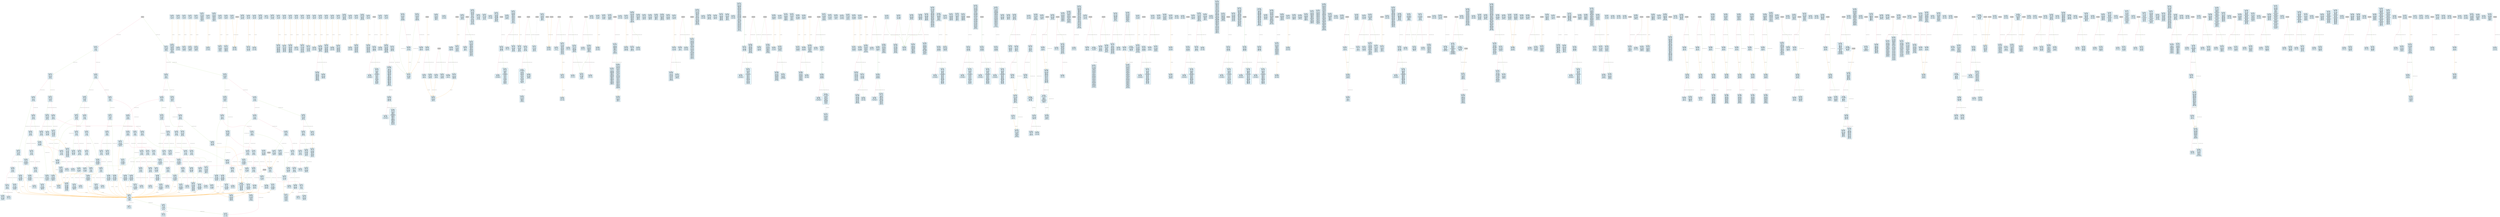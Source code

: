 digraph Static_Complete_CFG {
    rankdir=TB;
    node [shape=box, style="filled, rounded", fontname="Monospace", fontsize=9, margin=0.15];
    edge [fontname="Arial", fontsize=8, penwidth=1.2];
    "block_0" [label="合约: 0x813b92...
起始PC: 0x0
终止PC: 0xb
终止指令: JUMPI
---------
0x0: PUSH1
0x2: PUSH1
0x4: MSTORE
0x5: CALLVALUE
0x6: DUP1
0x7: ISZERO
0x8: PUSH2
0xb: JUMPI", fillcolor="#e6f7ff"];
    "block_c" [label="合约: 0x813b92...
起始PC: 0xc
终止PC: 0xc
终止指令: INVALID
---------
0xc: INVALID", fillcolor="#e6f7ff"];
    "block_f" [label="合约: 0x813b92...
起始PC: 0xf
终止PC: 0x18
终止指令: JUMPI
---------
0xf: JUMPDEST
0x10: POP
0x11: PUSH1
0x13: CALLDATASIZE
0x14: LT
0x15: PUSH2
0x18: JUMPI", fillcolor="#e6f7ff"];
    "block_19" [label="合约: 0x813b92...
起始PC: 0x19
终止PC: 0x19
终止指令: INVALID
---------
0x19: INVALID", fillcolor="#e6f7ff"];
    "block_29" [label="合约: 0x813b92...
起始PC: 0x29
终止PC: 0x33
终止指令: JUMPI
---------
0x29: DUP1
0x2a: PUSH4
0x2f: GT
0x30: PUSH2
0x33: JUMPI", fillcolor="#e6f7ff"];
    "block_34" [label="合约: 0x813b92...
起始PC: 0x34
终止PC: 0x3e
终止指令: JUMPI
---------
0x34: DUP1
0x35: PUSH4
0x3a: GT
0x3b: PUSH2
0x3e: JUMPI", fillcolor="#e6f7ff"];
    "block_3f" [label="合约: 0x813b92...
起始PC: 0x3f
终止PC: 0x49
终止指令: JUMPI
---------
0x3f: DUP1
0x40: PUSH4
0x45: GT
0x46: PUSH2
0x49: JUMPI", fillcolor="#e6f7ff"];
    "block_4a" [label="合约: 0x813b92...
起始PC: 0x4a
终止PC: 0x54
终止指令: JUMPI
---------
0x4a: DUP1
0x4b: PUSH4
0x50: EQ
0x51: PUSH2
0x54: JUMPI", fillcolor="#e6f7ff"];
    "block_55" [label="合约: 0x813b92...
起始PC: 0x55
终止PC: 0x5f
终止指令: JUMPI
---------
0x55: DUP1
0x56: PUSH4
0x5b: EQ
0x5c: PUSH2
0x5f: JUMPI", fillcolor="#e6f7ff"];
    "block_60" [label="合约: 0x813b92...
起始PC: 0x60
终止PC: 0x6a
终止指令: JUMPI
---------
0x60: DUP1
0x61: PUSH4
0x66: EQ
0x67: PUSH2
0x6a: JUMPI", fillcolor="#e6f7ff"];
    "block_6b" [label="合约: 0x813b92...
起始PC: 0x6b
终止PC: 0x75
终止指令: JUMPI
---------
0x6b: DUP1
0x6c: PUSH4
0x71: EQ
0x72: PUSH2
0x75: JUMPI", fillcolor="#e6f7ff"];
    "block_76" [label="合约: 0x813b92...
起始PC: 0x76
终止PC: 0x76
终止指令: INVALID
---------
0x76: INVALID", fillcolor="#e6f7ff"];
    "block_79" [label="合约: 0x813b92...
起始PC: 0x79
终止PC: 0x84
终止指令: JUMPI
---------
0x79: JUMPDEST
0x7a: DUP1
0x7b: PUSH4
0x80: EQ
0x81: PUSH2
0x84: JUMPI", fillcolor="#e6f7ff"];
    "block_85" [label="合约: 0x813b92...
起始PC: 0x85
终止PC: 0x8f
终止指令: JUMPI
---------
0x85: DUP1
0x86: PUSH4
0x8b: EQ
0x8c: PUSH2
0x8f: JUMPI", fillcolor="#e6f7ff"];
    "block_90" [label="合约: 0x813b92...
起始PC: 0x90
终止PC: 0x9a
终止指令: JUMPI
---------
0x90: DUP1
0x91: PUSH4
0x96: EQ
0x97: PUSH2
0x9a: JUMPI", fillcolor="#e6f7ff"];
    "block_9b" [label="合约: 0x813b92...
起始PC: 0x9b
终止PC: 0xa5
终止指令: JUMPI
---------
0x9b: DUP1
0x9c: PUSH4
0xa1: EQ
0xa2: PUSH2
0xa5: JUMPI", fillcolor="#e6f7ff"];
    "block_a6" [label="合约: 0x813b92...
起始PC: 0xa6
终止PC: 0xa6
终止指令: INVALID
---------
0xa6: INVALID", fillcolor="#e6f7ff"];
    "block_a9" [label="合约: 0x813b92...
起始PC: 0xa9
终止PC: 0xb4
终止指令: JUMPI
---------
0xa9: JUMPDEST
0xaa: DUP1
0xab: PUSH4
0xb0: GT
0xb1: PUSH2
0xb4: JUMPI", fillcolor="#e6f7ff"];
    "block_b5" [label="合约: 0x813b92...
起始PC: 0xb5
终止PC: 0xbf
终止指令: JUMPI
---------
0xb5: DUP1
0xb6: PUSH4
0xbb: EQ
0xbc: PUSH2
0xbf: JUMPI", fillcolor="#e6f7ff"];
    "block_c0" [label="合约: 0x813b92...
起始PC: 0xc0
终止PC: 0xca
终止指令: JUMPI
---------
0xc0: DUP1
0xc1: PUSH4
0xc6: EQ
0xc7: PUSH2
0xca: JUMPI", fillcolor="#e6f7ff"];
    "block_cb" [label="合约: 0x813b92...
起始PC: 0xcb
终止PC: 0xd5
终止指令: JUMPI
---------
0xcb: DUP1
0xcc: PUSH4
0xd1: EQ
0xd2: PUSH2
0xd5: JUMPI", fillcolor="#e6f7ff"];
    "block_d6" [label="合约: 0x813b92...
起始PC: 0xd6
终止PC: 0xe0
终止指令: JUMPI
---------
0xd6: DUP1
0xd7: PUSH4
0xdc: EQ
0xdd: PUSH2
0xe0: JUMPI", fillcolor="#e6f7ff"];
    "block_e1" [label="合约: 0x813b92...
起始PC: 0xe1
终止PC: 0xe1
终止指令: INVALID
---------
0xe1: INVALID", fillcolor="#e6f7ff"];
    "block_e4" [label="合约: 0x813b92...
起始PC: 0xe4
终止PC: 0xef
终止指令: JUMPI
---------
0xe4: JUMPDEST
0xe5: DUP1
0xe6: PUSH4
0xeb: EQ
0xec: PUSH2
0xef: JUMPI", fillcolor="#e6f7ff"];
    "block_f0" [label="合约: 0x813b92...
起始PC: 0xf0
终止PC: 0xfa
终止指令: JUMPI
---------
0xf0: DUP1
0xf1: PUSH4
0xf6: EQ
0xf7: PUSH2
0xfa: JUMPI", fillcolor="#e6f7ff"];
    "block_fb" [label="合约: 0x813b92...
起始PC: 0xfb
终止PC: 0x105
终止指令: JUMPI
---------
0xfb: DUP1
0xfc: PUSH4
0x101: EQ
0x102: PUSH2
0x105: JUMPI", fillcolor="#e6f7ff"];
    "block_106" [label="合约: 0x813b92...
起始PC: 0x106
终止PC: 0x106
终止指令: INVALID
---------
0x106: INVALID", fillcolor="#e6f7ff"];
    "block_109" [label="合约: 0x813b92...
起始PC: 0x109
终止PC: 0x114
终止指令: JUMPI
---------
0x109: JUMPDEST
0x10a: DUP1
0x10b: PUSH4
0x110: GT
0x111: PUSH2
0x114: JUMPI", fillcolor="#e6f7ff"];
    "block_115" [label="合约: 0x813b92...
起始PC: 0x115
终止PC: 0x11f
终止指令: JUMPI
---------
0x115: DUP1
0x116: PUSH4
0x11b: GT
0x11c: PUSH2
0x11f: JUMPI", fillcolor="#e6f7ff"];
    "block_120" [label="合约: 0x813b92...
起始PC: 0x120
终止PC: 0x12a
终止指令: JUMPI
---------
0x120: DUP1
0x121: PUSH4
0x126: EQ
0x127: PUSH2
0x12a: JUMPI", fillcolor="#e6f7ff"];
    "block_12b" [label="合约: 0x813b92...
起始PC: 0x12b
终止PC: 0x135
终止指令: JUMPI
---------
0x12b: DUP1
0x12c: PUSH4
0x131: EQ
0x132: PUSH2
0x135: JUMPI", fillcolor="#e6f7ff"];
    "block_136" [label="合约: 0x813b92...
起始PC: 0x136
终止PC: 0x140
终止指令: JUMPI
---------
0x136: DUP1
0x137: PUSH4
0x13c: EQ
0x13d: PUSH2
0x140: JUMPI", fillcolor="#e6f7ff"];
    "block_141" [label="合约: 0x813b92...
起始PC: 0x141
终止PC: 0x14b
终止指令: JUMPI
---------
0x141: DUP1
0x142: PUSH4
0x147: EQ
0x148: PUSH2
0x14b: JUMPI", fillcolor="#e6f7ff"];
    "block_14c" [label="合约: 0x813b92...
起始PC: 0x14c
终止PC: 0x14c
终止指令: INVALID
---------
0x14c: INVALID", fillcolor="#e6f7ff"];
    "block_14f" [label="合约: 0x813b92...
起始PC: 0x14f
终止PC: 0x15a
终止指令: JUMPI
---------
0x14f: JUMPDEST
0x150: DUP1
0x151: PUSH4
0x156: EQ
0x157: PUSH2
0x15a: JUMPI", fillcolor="#e6f7ff"];
    "block_15b" [label="合约: 0x813b92...
起始PC: 0x15b
终止PC: 0x165
终止指令: JUMPI
---------
0x15b: DUP1
0x15c: PUSH4
0x161: EQ
0x162: PUSH2
0x165: JUMPI", fillcolor="#e6f7ff"];
    "block_166" [label="合约: 0x813b92...
起始PC: 0x166
终止PC: 0x170
终止指令: JUMPI
---------
0x166: DUP1
0x167: PUSH4
0x16c: EQ
0x16d: PUSH2
0x170: JUMPI", fillcolor="#e6f7ff"];
    "block_171" [label="合约: 0x813b92...
起始PC: 0x171
终止PC: 0x171
终止指令: INVALID
---------
0x171: INVALID", fillcolor="#e6f7ff"];
    "block_174" [label="合约: 0x813b92...
起始PC: 0x174
终止PC: 0x17f
终止指令: JUMPI
---------
0x174: JUMPDEST
0x175: DUP1
0x176: PUSH4
0x17b: GT
0x17c: PUSH2
0x17f: JUMPI", fillcolor="#e6f7ff"];
    "block_180" [label="合约: 0x813b92...
起始PC: 0x180
终止PC: 0x18a
终止指令: JUMPI
---------
0x180: DUP1
0x181: PUSH4
0x186: EQ
0x187: PUSH2
0x18a: JUMPI", fillcolor="#e6f7ff"];
    "block_18b" [label="合约: 0x813b92...
起始PC: 0x18b
终止PC: 0x195
终止指令: JUMPI
---------
0x18b: DUP1
0x18c: PUSH4
0x191: EQ
0x192: PUSH2
0x195: JUMPI", fillcolor="#e6f7ff"];
    "block_196" [label="合约: 0x813b92...
起始PC: 0x196
终止PC: 0x1a0
终止指令: JUMPI
---------
0x196: DUP1
0x197: PUSH4
0x19c: EQ
0x19d: PUSH2
0x1a0: JUMPI", fillcolor="#e6f7ff"];
    "block_1a1" [label="合约: 0x813b92...
起始PC: 0x1a1
终止PC: 0x1ab
终止指令: JUMPI
---------
0x1a1: DUP1
0x1a2: PUSH4
0x1a7: EQ
0x1a8: PUSH2
0x1ab: JUMPI", fillcolor="#e6f7ff"];
    "block_1ac" [label="合约: 0x813b92...
起始PC: 0x1ac
终止PC: 0x1ac
终止指令: INVALID
---------
0x1ac: INVALID", fillcolor="#e6f7ff"];
    "block_1af" [label="合约: 0x813b92...
起始PC: 0x1af
终止PC: 0x1ba
终止指令: JUMPI
---------
0x1af: JUMPDEST
0x1b0: DUP1
0x1b1: PUSH4
0x1b6: EQ
0x1b7: PUSH2
0x1ba: JUMPI", fillcolor="#e6f7ff"];
    "block_1bb" [label="合约: 0x813b92...
起始PC: 0x1bb
终止PC: 0x1c5
终止指令: JUMPI
---------
0x1bb: DUP1
0x1bc: PUSH4
0x1c1: EQ
0x1c2: PUSH2
0x1c5: JUMPI", fillcolor="#e6f7ff"];
    "block_1c6" [label="合约: 0x813b92...
起始PC: 0x1c6
终止PC: 0x1d0
终止指令: JUMPI
---------
0x1c6: DUP1
0x1c7: PUSH4
0x1cc: EQ
0x1cd: PUSH2
0x1d0: JUMPI", fillcolor="#e6f7ff"];
    "block_1d1" [label="合约: 0x813b92...
起始PC: 0x1d1
终止PC: 0x1d1
终止指令: INVALID
---------
0x1d1: INVALID", fillcolor="#e6f7ff"];
    "block_1d4" [label="合约: 0x813b92...
起始PC: 0x1d4
终止PC: 0x1df
终止指令: JUMPI
---------
0x1d4: JUMPDEST
0x1d5: DUP1
0x1d6: PUSH4
0x1db: GT
0x1dc: PUSH2
0x1df: JUMPI", fillcolor="#e6f7ff"];
    "block_1e0" [label="合约: 0x813b92...
起始PC: 0x1e0
终止PC: 0x1ea
终止指令: JUMPI
---------
0x1e0: DUP1
0x1e1: PUSH4
0x1e6: GT
0x1e7: PUSH2
0x1ea: JUMPI", fillcolor="#e6f7ff"];
    "block_1eb" [label="合约: 0x813b92...
起始PC: 0x1eb
终止PC: 0x1f5
终止指令: JUMPI
---------
0x1eb: DUP1
0x1ec: PUSH4
0x1f1: GT
0x1f2: PUSH2
0x1f5: JUMPI", fillcolor="#e6f7ff"];
    "block_1f6" [label="合约: 0x813b92...
起始PC: 0x1f6
终止PC: 0x200
终止指令: JUMPI
---------
0x1f6: DUP1
0x1f7: PUSH4
0x1fc: EQ
0x1fd: PUSH2
0x200: JUMPI", fillcolor="#e6f7ff"];
    "block_201" [label="合约: 0x813b92...
起始PC: 0x201
终止PC: 0x20b
终止指令: JUMPI
---------
0x201: DUP1
0x202: PUSH4
0x207: EQ
0x208: PUSH2
0x20b: JUMPI", fillcolor="#e6f7ff"];
    "block_20c" [label="合约: 0x813b92...
起始PC: 0x20c
终止PC: 0x216
终止指令: JUMPI
---------
0x20c: DUP1
0x20d: PUSH4
0x212: EQ
0x213: PUSH2
0x216: JUMPI", fillcolor="#e6f7ff"];
    "block_217" [label="合约: 0x813b92...
起始PC: 0x217
终止PC: 0x221
终止指令: JUMPI
---------
0x217: DUP1
0x218: PUSH4
0x21d: EQ
0x21e: PUSH2
0x221: JUMPI", fillcolor="#e6f7ff"];
    "block_222" [label="合约: 0x813b92...
起始PC: 0x222
终止PC: 0x222
终止指令: INVALID
---------
0x222: INVALID", fillcolor="#e6f7ff"];
    "block_225" [label="合约: 0x813b92...
起始PC: 0x225
终止PC: 0x230
终止指令: JUMPI
---------
0x225: JUMPDEST
0x226: DUP1
0x227: PUSH4
0x22c: EQ
0x22d: PUSH2
0x230: JUMPI", fillcolor="#e6f7ff"];
    "block_231" [label="合约: 0x813b92...
起始PC: 0x231
终止PC: 0x23b
终止指令: JUMPI
---------
0x231: DUP1
0x232: PUSH4
0x237: EQ
0x238: PUSH2
0x23b: JUMPI", fillcolor="#e6f7ff"];
    "block_23c" [label="合约: 0x813b92...
起始PC: 0x23c
终止PC: 0x246
终止指令: JUMPI
---------
0x23c: DUP1
0x23d: PUSH4
0x242: EQ
0x243: PUSH2
0x246: JUMPI", fillcolor="#e6f7ff"];
    "block_247" [label="合约: 0x813b92...
起始PC: 0x247
终止PC: 0x251
终止指令: JUMPI
---------
0x247: DUP1
0x248: PUSH4
0x24d: EQ
0x24e: PUSH2
0x251: JUMPI", fillcolor="#e6f7ff"];
    "block_252" [label="合约: 0x813b92...
起始PC: 0x252
终止PC: 0x252
终止指令: INVALID
---------
0x252: INVALID", fillcolor="#e6f7ff"];
    "block_255" [label="合约: 0x813b92...
起始PC: 0x255
终止PC: 0x260
终止指令: JUMPI
---------
0x255: JUMPDEST
0x256: DUP1
0x257: PUSH4
0x25c: GT
0x25d: PUSH2
0x260: JUMPI", fillcolor="#e6f7ff"];
    "block_261" [label="合约: 0x813b92...
起始PC: 0x261
终止PC: 0x26b
终止指令: JUMPI
---------
0x261: DUP1
0x262: PUSH4
0x267: EQ
0x268: PUSH2
0x26b: JUMPI", fillcolor="#e6f7ff"];
    "block_26c" [label="合约: 0x813b92...
起始PC: 0x26c
终止PC: 0x276
终止指令: JUMPI
---------
0x26c: DUP1
0x26d: PUSH4
0x272: EQ
0x273: PUSH2
0x276: JUMPI", fillcolor="#e6f7ff"];
    "block_277" [label="合约: 0x813b92...
起始PC: 0x277
终止PC: 0x281
终止指令: JUMPI
---------
0x277: DUP1
0x278: PUSH4
0x27d: EQ
0x27e: PUSH2
0x281: JUMPI", fillcolor="#e6f7ff"];
    "block_282" [label="合约: 0x813b92...
起始PC: 0x282
终止PC: 0x28c
终止指令: JUMPI
---------
0x282: DUP1
0x283: PUSH4
0x288: EQ
0x289: PUSH2
0x28c: JUMPI", fillcolor="#e6f7ff"];
    "block_28d" [label="合约: 0x813b92...
起始PC: 0x28d
终止PC: 0x28d
终止指令: INVALID
---------
0x28d: INVALID", fillcolor="#e6f7ff"];
    "block_290" [label="合约: 0x813b92...
起始PC: 0x290
终止PC: 0x29b
终止指令: JUMPI
---------
0x290: JUMPDEST
0x291: DUP1
0x292: PUSH4
0x297: EQ
0x298: PUSH2
0x29b: JUMPI", fillcolor="#e6f7ff"];
    "block_29c" [label="合约: 0x813b92...
起始PC: 0x29c
终止PC: 0x2a6
终止指令: JUMPI
---------
0x29c: DUP1
0x29d: PUSH4
0x2a2: EQ
0x2a3: PUSH2
0x2a6: JUMPI", fillcolor="#e6f7ff"];
    "block_2a7" [label="合约: 0x813b92...
起始PC: 0x2a7
终止PC: 0x2b1
终止指令: JUMPI
---------
0x2a7: DUP1
0x2a8: PUSH4
0x2ad: EQ
0x2ae: PUSH2
0x2b1: JUMPI", fillcolor="#e6f7ff"];
    "block_2b2" [label="合约: 0x813b92...
起始PC: 0x2b2
终止PC: 0x2b2
终止指令: INVALID
---------
0x2b2: INVALID", fillcolor="#e6f7ff"];
    "block_2b5" [label="合约: 0x813b92...
起始PC: 0x2b5
终止PC: 0x2c0
终止指令: JUMPI
---------
0x2b5: JUMPDEST
0x2b6: DUP1
0x2b7: PUSH4
0x2bc: GT
0x2bd: PUSH2
0x2c0: JUMPI", fillcolor="#e6f7ff"];
    "block_2c1" [label="合约: 0x813b92...
起始PC: 0x2c1
终止PC: 0x2cb
终止指令: JUMPI
---------
0x2c1: DUP1
0x2c2: PUSH4
0x2c7: GT
0x2c8: PUSH2
0x2cb: JUMPI", fillcolor="#e6f7ff"];
    "block_2cc" [label="合约: 0x813b92...
起始PC: 0x2cc
终止PC: 0x2d6
终止指令: JUMPI
---------
0x2cc: DUP1
0x2cd: PUSH4
0x2d2: EQ
0x2d3: PUSH2
0x2d6: JUMPI", fillcolor="#e6f7ff"];
    "block_2d7" [label="合约: 0x813b92...
起始PC: 0x2d7
终止PC: 0x2e1
终止指令: JUMPI
---------
0x2d7: DUP1
0x2d8: PUSH4
0x2dd: EQ
0x2de: PUSH2
0x2e1: JUMPI", fillcolor="#e6f7ff"];
    "block_2e2" [label="合约: 0x813b92...
起始PC: 0x2e2
终止PC: 0x2ec
终止指令: JUMPI
---------
0x2e2: DUP1
0x2e3: PUSH4
0x2e8: EQ
0x2e9: PUSH2
0x2ec: JUMPI", fillcolor="#e6f7ff"];
    "block_2ed" [label="合约: 0x813b92...
起始PC: 0x2ed
终止PC: 0x2f7
终止指令: JUMPI
---------
0x2ed: DUP1
0x2ee: PUSH4
0x2f3: EQ
0x2f4: PUSH2
0x2f7: JUMPI", fillcolor="#e6f7ff"];
    "block_2f8" [label="合约: 0x813b92...
起始PC: 0x2f8
终止PC: 0x2f8
终止指令: INVALID
---------
0x2f8: INVALID", fillcolor="#e6f7ff"];
    "block_2fb" [label="合约: 0x813b92...
起始PC: 0x2fb
终止PC: 0x306
终止指令: JUMPI
---------
0x2fb: JUMPDEST
0x2fc: DUP1
0x2fd: PUSH4
0x302: EQ
0x303: PUSH2
0x306: JUMPI", fillcolor="#e6f7ff"];
    "block_307" [label="合约: 0x813b92...
起始PC: 0x307
终止PC: 0x311
终止指令: JUMPI
---------
0x307: DUP1
0x308: PUSH4
0x30d: EQ
0x30e: PUSH2
0x311: JUMPI", fillcolor="#e6f7ff"];
    "block_312" [label="合约: 0x813b92...
起始PC: 0x312
终止PC: 0x31c
终止指令: JUMPI
---------
0x312: DUP1
0x313: PUSH4
0x318: EQ
0x319: PUSH2
0x31c: JUMPI", fillcolor="#e6f7ff"];
    "block_31d" [label="合约: 0x813b92...
起始PC: 0x31d
终止PC: 0x31d
终止指令: INVALID
---------
0x31d: INVALID", fillcolor="#e6f7ff"];
    "block_320" [label="合约: 0x813b92...
起始PC: 0x320
终止PC: 0x32b
终止指令: JUMPI
---------
0x320: JUMPDEST
0x321: DUP1
0x322: PUSH4
0x327: GT
0x328: PUSH2
0x32b: JUMPI", fillcolor="#e6f7ff"];
    "block_32c" [label="合约: 0x813b92...
起始PC: 0x32c
终止PC: 0x336
终止指令: JUMPI
---------
0x32c: DUP1
0x32d: PUSH4
0x332: EQ
0x333: PUSH2
0x336: JUMPI", fillcolor="#e6f7ff"];
    "block_337" [label="合约: 0x813b92...
起始PC: 0x337
终止PC: 0x341
终止指令: JUMPI
---------
0x337: DUP1
0x338: PUSH4
0x33d: EQ
0x33e: PUSH2
0x341: JUMPI", fillcolor="#e6f7ff"];
    "block_342" [label="合约: 0x813b92...
起始PC: 0x342
终止PC: 0x34c
终止指令: JUMPI
---------
0x342: DUP1
0x343: PUSH4
0x348: EQ
0x349: PUSH2
0x34c: JUMPI", fillcolor="#e6f7ff"];
    "block_34d" [label="合约: 0x813b92...
起始PC: 0x34d
终止PC: 0x357
终止指令: JUMPI
---------
0x34d: DUP1
0x34e: PUSH4
0x353: EQ
0x354: PUSH2
0x357: JUMPI", fillcolor="#e6f7ff"];
    "block_358" [label="合约: 0x813b92...
起始PC: 0x358
终止PC: 0x358
终止指令: INVALID
---------
0x358: INVALID", fillcolor="#e6f7ff"];
    "block_35b" [label="合约: 0x813b92...
起始PC: 0x35b
终止PC: 0x366
终止指令: JUMPI
---------
0x35b: JUMPDEST
0x35c: DUP1
0x35d: PUSH4
0x362: EQ
0x363: PUSH2
0x366: JUMPI", fillcolor="#e6f7ff"];
    "block_367" [label="合约: 0x813b92...
起始PC: 0x367
终止PC: 0x371
终止指令: JUMPI
---------
0x367: DUP1
0x368: PUSH4
0x36d: EQ
0x36e: PUSH2
0x371: JUMPI", fillcolor="#e6f7ff"];
    "block_372" [label="合约: 0x813b92...
起始PC: 0x372
终止PC: 0x37c
终止指令: JUMPI
---------
0x372: DUP1
0x373: PUSH4
0x378: EQ
0x379: PUSH2
0x37c: JUMPI", fillcolor="#e6f7ff"];
    "block_37d" [label="合约: 0x813b92...
起始PC: 0x37d
终止PC: 0x37e
终止指令: INVALID
---------
0x37d: JUMPDEST
0x37e: INVALID", fillcolor="#e6f7ff"];
    "block_381" [label="合约: 0x813b92...
起始PC: 0x381
终止PC: 0x38e
终止指令: JUMP
---------
0x381: JUMPDEST
0x382: PUSH2
0x385: PUSH2
0x388: CALLDATASIZE
0x389: PUSH1
0x38b: PUSH2
0x38e: JUMP", fillcolor="#e6f7ff"];
    "block_38f" [label="合约: 0x813b92...
起始PC: 0x38f
终止PC: 0x393
终止指令: JUMP
---------
0x38f: JUMPDEST
0x390: PUSH2
0x393: JUMP", fillcolor="#e6f7ff"];
    "block_394" [label="合约: 0x813b92...
起始PC: 0x394
终止PC: 0x3be
终止指令: JUMPDEST_PREV
---------
0x394: JUMPDEST
0x395: PUSH1
0x397: MLOAD
0x398: PUSH30
0x3b7: SWAP1
0x3b8: SWAP2
0x3b9: AND
0x3ba: DUP2
0x3bb: MSTORE
0x3bc: PUSH1
0x3be: ADD", fillcolor="#e6f7ff"];
    "block_3bf" [label="合约: 0x813b92...
起始PC: 0x3bf
终止PC: 0x3c7
终止指令: RETURN
---------
0x3bf: JUMPDEST
0x3c0: PUSH1
0x3c2: MLOAD
0x3c3: DUP1
0x3c4: SWAP2
0x3c5: SUB
0x3c6: SWAP1
0x3c7: RETURN", fillcolor="#e6f7ff"];
    "block_3c8" [label="合约: 0x813b92...
起始PC: 0x3c8
终止PC: 0x3cf
终止指令: JUMP
---------
0x3c8: JUMPDEST
0x3c9: PUSH2
0x3cc: PUSH2
0x3cf: JUMP", fillcolor="#e6f7ff"];
    "block_3d0" [label="合约: 0x813b92...
起始PC: 0x3d0
终止PC: 0x3dc
终止指令: JUMP
---------
0x3d0: JUMPDEST
0x3d1: PUSH1
0x3d3: MLOAD
0x3d4: PUSH2
0x3d7: SWAP2
0x3d8: SWAP1
0x3d9: PUSH2
0x3dc: JUMP", fillcolor="#e6f7ff"];
    "block_3dd" [label="合约: 0x813b92...
起始PC: 0x3dd
终止PC: 0x3ea
终止指令: JUMP
---------
0x3dd: JUMPDEST
0x3de: PUSH2
0x3e1: PUSH2
0x3e4: CALLDATASIZE
0x3e5: PUSH1
0x3e7: PUSH2
0x3ea: JUMP", fillcolor="#e6f7ff"];
    "block_3eb" [label="合约: 0x813b92...
起始PC: 0x3eb
终止PC: 0x3ef
终止指令: JUMP
---------
0x3eb: JUMPDEST
0x3ec: PUSH2
0x3ef: JUMP", fillcolor="#e6f7ff"];
    "block_3f0" [label="合约: 0x813b92...
起始PC: 0x3f0
终止PC: 0x3ff
终止指令: JUMP
---------
0x3f0: JUMPDEST
0x3f1: PUSH1
0x3f3: MLOAD
0x3f4: SWAP1
0x3f5: ISZERO
0x3f6: ISZERO
0x3f7: DUP2
0x3f8: MSTORE
0x3f9: PUSH1
0x3fb: ADD
0x3fc: PUSH2
0x3ff: JUMP", fillcolor="#e6f7ff"];
    "block_400" [label="合约: 0x813b92...
起始PC: 0x400
终止PC: 0x40d
终止指令: JUMP
---------
0x400: JUMPDEST
0x401: PUSH2
0x404: PUSH2
0x407: CALLDATASIZE
0x408: PUSH1
0x40a: PUSH2
0x40d: JUMP", fillcolor="#e6f7ff"];
    "block_40e" [label="合约: 0x813b92...
起始PC: 0x40e
终止PC: 0x412
终止指令: JUMP
---------
0x40e: JUMPDEST
0x40f: PUSH2
0x412: JUMP", fillcolor="#e6f7ff"];
    "block_413" [label="合约: 0x813b92...
起始PC: 0x413
终止PC: 0x414
终止指令: STOP
---------
0x413: JUMPDEST
0x414: STOP", fillcolor="#e6f7ff"];
    "block_415" [label="合约: 0x813b92...
起始PC: 0x415
终止PC: 0x41c
终止指令: JUMP
---------
0x415: JUMPDEST
0x416: PUSH2
0x419: PUSH2
0x41c: JUMP", fillcolor="#e6f7ff"];
    "block_41d" [label="合约: 0x813b92...
起始PC: 0x41d
终止PC: 0x42a
终止指令: JUMP
---------
0x41d: JUMPDEST
0x41e: PUSH1
0x420: MLOAD
0x421: SWAP1
0x422: DUP2
0x423: MSTORE
0x424: PUSH1
0x426: ADD
0x427: PUSH2
0x42a: JUMP", fillcolor="#e6f7ff"];
    "block_42b" [label="合约: 0x813b92...
起始PC: 0x42b
终止PC: 0x432
终止指令: JUMP
---------
0x42b: JUMPDEST
0x42c: PUSH2
0x42f: PUSH2
0x432: JUMP", fillcolor="#e6f7ff"];
    "block_433" [label="合约: 0x813b92...
起始PC: 0x433
终止PC: 0x440
终止指令: JUMP
---------
0x433: JUMPDEST
0x434: PUSH2
0x437: PUSH2
0x43a: CALLDATASIZE
0x43b: PUSH1
0x43d: PUSH2
0x440: JUMP", fillcolor="#e6f7ff"];
    "block_441" [label="合约: 0x813b92...
起始PC: 0x441
终止PC: 0x445
终止指令: JUMP
---------
0x441: JUMPDEST
0x442: PUSH2
0x445: JUMP", fillcolor="#e6f7ff"];
    "block_446" [label="合约: 0x813b92...
起始PC: 0x446
终止PC: 0x44d
终止指令: JUMP
---------
0x446: JUMPDEST
0x447: PUSH2
0x44a: PUSH2
0x44d: JUMP", fillcolor="#e6f7ff"];
    "block_44e" [label="合约: 0x813b92...
起始PC: 0x44e
终止PC: 0x46e
终止指令: JUMP
---------
0x44e: JUMPDEST
0x44f: PUSH1
0x451: MLOAD
0x452: PUSH16
0x463: SWAP1
0x464: SWAP2
0x465: AND
0x466: DUP2
0x467: MSTORE
0x468: PUSH1
0x46a: ADD
0x46b: PUSH2
0x46e: JUMP", fillcolor="#e6f7ff"];
    "block_46f" [label="合约: 0x813b92...
起始PC: 0x46f
终止PC: 0x498
终止指令: JUMP
---------
0x46f: JUMPDEST
0x470: PUSH1
0x472: SLOAD
0x473: PUSH2
0x476: SWAP1
0x477: PUSH30
0x496: AND
0x497: DUP2
0x498: JUMP", fillcolor="#e6f7ff"];
    "block_499" [label="合约: 0x813b92...
起始PC: 0x499
终止PC: 0x4bf
终止指令: JUMP
---------
0x499: JUMPDEST
0x49a: PUSH2
0x49d: PUSH32
0x4be: DUP2
0x4bf: JUMP", fillcolor="#e6f7ff"];
    "block_4c0" [label="合约: 0x813b92...
起始PC: 0x4c0
终止PC: 0x4e4
终止指令: JUMP
---------
0x4c0: JUMPDEST
0x4c1: PUSH1
0x4c3: MLOAD
0x4c4: PUSH20
0x4d9: SWAP1
0x4da: SWAP2
0x4db: AND
0x4dc: DUP2
0x4dd: MSTORE
0x4de: PUSH1
0x4e0: ADD
0x4e1: PUSH2
0x4e4: JUMP", fillcolor="#e6f7ff"];
    "block_4e5" [label="合约: 0x813b92...
起始PC: 0x4e5
终止PC: 0x4f2
终止指令: JUMP
---------
0x4e5: JUMPDEST
0x4e6: PUSH2
0x4e9: PUSH2
0x4ec: CALLDATASIZE
0x4ed: PUSH1
0x4ef: PUSH2
0x4f2: JUMP", fillcolor="#e6f7ff"];
    "block_4f3" [label="合约: 0x813b92...
起始PC: 0x4f3
终止PC: 0x4f7
终止指令: JUMP
---------
0x4f3: JUMPDEST
0x4f4: PUSH2
0x4f7: JUMP", fillcolor="#e6f7ff"];
    "block_4f8" [label="合约: 0x813b92...
起始PC: 0x4f8
终止PC: 0x51e
终止指令: JUMP
---------
0x4f8: JUMPDEST
0x4f9: PUSH2
0x4fc: PUSH32
0x51d: DUP2
0x51e: JUMP", fillcolor="#e6f7ff"];
    "block_51f" [label="合约: 0x813b92...
起始PC: 0x51f
终止PC: 0x545
终止指令: JUMP
---------
0x51f: JUMPDEST
0x520: PUSH2
0x523: PUSH32
0x544: DUP2
0x545: JUMP", fillcolor="#e6f7ff"];
    "block_546" [label="合约: 0x813b92...
起始PC: 0x546
终止PC: 0x557
终止指令: JUMP
---------
0x546: JUMPDEST
0x547: PUSH1
0x549: MLOAD
0x54a: PUSH1
0x54c: SWAP1
0x54d: SWAP2
0x54e: AND
0x54f: DUP2
0x550: MSTORE
0x551: PUSH1
0x553: ADD
0x554: PUSH2
0x557: JUMP", fillcolor="#e6f7ff"];
    "block_558" [label="合约: 0x813b92...
起始PC: 0x558
终止PC: 0x55f
终止指令: JUMP
---------
0x558: JUMPDEST
0x559: PUSH2
0x55c: PUSH2
0x55f: JUMP", fillcolor="#e6f7ff"];
    "block_560" [label="合约: 0x813b92...
起始PC: 0x560
终止PC: 0x56d
终止指令: JUMP
---------
0x560: JUMPDEST
0x561: PUSH2
0x564: PUSH2
0x567: CALLDATASIZE
0x568: PUSH1
0x56a: PUSH2
0x56d: JUMP", fillcolor="#e6f7ff"];
    "block_56e" [label="合约: 0x813b92...
起始PC: 0x56e
终止PC: 0x572
终止指令: JUMP
---------
0x56e: JUMPDEST
0x56f: PUSH2
0x572: JUMP", fillcolor="#e6f7ff"];
    "block_573" [label="合约: 0x813b92...
起始PC: 0x573
终止PC: 0x58c
终止指令: JUMP
---------
0x573: JUMPDEST
0x574: PUSH1
0x576: SLOAD
0x577: PUSH2
0x57a: SWAP1
0x57b: PUSH14
0x58a: AND
0x58b: DUP2
0x58c: JUMP", fillcolor="#e6f7ff"];
    "block_58d" [label="合约: 0x813b92...
起始PC: 0x58d
终止PC: 0x5ab
终止指令: JUMP
---------
0x58d: JUMPDEST
0x58e: PUSH1
0x590: MLOAD
0x591: PUSH14
0x5a0: SWAP1
0x5a1: SWAP2
0x5a2: AND
0x5a3: DUP2
0x5a4: MSTORE
0x5a5: PUSH1
0x5a7: ADD
0x5a8: PUSH2
0x5ab: JUMP", fillcolor="#e6f7ff"];
    "block_5ac" [label="合约: 0x813b92...
起始PC: 0x5ac
终止PC: 0x5b9
终止指令: JUMP
---------
0x5ac: JUMPDEST
0x5ad: PUSH2
0x5b0: PUSH2
0x5b3: CALLDATASIZE
0x5b4: PUSH1
0x5b6: PUSH2
0x5b9: JUMP", fillcolor="#e6f7ff"];
    "block_5ba" [label="合约: 0x813b92...
起始PC: 0x5ba
终止PC: 0x5be
终止指令: JUMP
---------
0x5ba: JUMPDEST
0x5bb: PUSH2
0x5be: JUMP", fillcolor="#e6f7ff"];
    "block_5bf" [label="合约: 0x813b92...
起始PC: 0x5bf
终止PC: 0x5c6
终止指令: JUMP
---------
0x5bf: JUMPDEST
0x5c0: PUSH2
0x5c3: PUSH2
0x5c6: JUMP", fillcolor="#e6f7ff"];
    "block_5c7" [label="合约: 0x813b92...
起始PC: 0x5c7
终止PC: 0x5d4
终止指令: JUMP
---------
0x5c7: JUMPDEST
0x5c8: PUSH2
0x5cb: PUSH2
0x5ce: CALLDATASIZE
0x5cf: PUSH1
0x5d1: PUSH2
0x5d4: JUMP", fillcolor="#e6f7ff"];
    "block_5d5" [label="合约: 0x813b92...
起始PC: 0x5d5
终止PC: 0x5d9
终止指令: JUMP
---------
0x5d5: JUMPDEST
0x5d6: PUSH2
0x5d9: JUMP", fillcolor="#e6f7ff"];
    "block_5da" [label="合约: 0x813b92...
起始PC: 0x5da
终止PC: 0x600
终止指令: JUMP
---------
0x5da: JUMPDEST
0x5db: PUSH32
0x5fc: SLOAD
0x5fd: PUSH2
0x600: JUMP", fillcolor="#e6f7ff"];
    "block_601" [label="合约: 0x813b92...
起始PC: 0x601
终止PC: 0x60e
终止指令: JUMP
---------
0x601: JUMPDEST
0x602: PUSH2
0x605: PUSH2
0x608: CALLDATASIZE
0x609: PUSH1
0x60b: PUSH2
0x60e: JUMP", fillcolor="#e6f7ff"];
    "block_60f" [label="合约: 0x813b92...
起始PC: 0x60f
终止PC: 0x613
终止指令: JUMP
---------
0x60f: JUMPDEST
0x610: PUSH2
0x613: JUMP", fillcolor="#e6f7ff"];
    "block_614" [label="合约: 0x813b92...
起始PC: 0x614
终止PC: 0x621
终止指令: JUMP
---------
0x614: JUMPDEST
0x615: PUSH2
0x618: PUSH2
0x61b: CALLDATASIZE
0x61c: PUSH1
0x61e: PUSH2
0x621: JUMP", fillcolor="#e6f7ff"];
    "block_622" [label="合约: 0x813b92...
起始PC: 0x622
终止PC: 0x639
终止指令: INVALID
---------
0x622: JUMPDEST
0x623: PUSH20
0x638: AND
0x639: INVALID", fillcolor="#e6f7ff"];
    "block_66e" [label="合约: 0x813b92...
起始PC: 0x66e
终止PC: 0x694
终止指令: JUMP
---------
0x66e: JUMPDEST
0x66f: PUSH2
0x672: PUSH32
0x693: DUP2
0x694: JUMP", fillcolor="#e6f7ff"];
    "block_695" [label="合约: 0x813b92...
起始PC: 0x695
终止PC: 0x6a2
终止指令: JUMP
---------
0x695: JUMPDEST
0x696: PUSH2
0x699: PUSH2
0x69c: CALLDATASIZE
0x69d: PUSH1
0x69f: PUSH2
0x6a2: JUMP", fillcolor="#e6f7ff"];
    "block_6a3" [label="合约: 0x813b92...
起始PC: 0x6a3
终止PC: 0x6a7
终止指令: JUMP
---------
0x6a3: JUMPDEST
0x6a4: PUSH2
0x6a7: JUMP", fillcolor="#e6f7ff"];
    "block_6a8" [label="合约: 0x813b92...
起始PC: 0x6a8
终止PC: 0x6b5
终止指令: JUMP
---------
0x6a8: JUMPDEST
0x6a9: PUSH2
0x6ac: PUSH2
0x6af: CALLDATASIZE
0x6b0: PUSH1
0x6b2: PUSH2
0x6b5: JUMP", fillcolor="#e6f7ff"];
    "block_6b6" [label="合约: 0x813b92...
起始PC: 0x6b6
终止PC: 0x6ba
终止指令: JUMP
---------
0x6b6: JUMPDEST
0x6b7: PUSH2
0x6ba: JUMP", fillcolor="#e6f7ff"];
    "block_6bb" [label="合约: 0x813b92...
起始PC: 0x6bb
终止PC: 0x6c8
终止指令: JUMP
---------
0x6bb: JUMPDEST
0x6bc: PUSH2
0x6bf: PUSH2
0x6c2: CALLDATASIZE
0x6c3: PUSH1
0x6c5: PUSH2
0x6c8: JUMP", fillcolor="#e6f7ff"];
    "block_6c9" [label="合约: 0x813b92...
起始PC: 0x6c9
终止PC: 0x6e0
终止指令: INVALID
---------
0x6c9: JUMPDEST
0x6ca: PUSH20
0x6df: AND
0x6e0: INVALID", fillcolor="#e6f7ff"];
    "block_705" [label="合约: 0x813b92...
起始PC: 0x705
终止PC: 0x712
终止指令: JUMP
---------
0x705: JUMPDEST
0x706: PUSH2
0x709: PUSH2
0x70c: CALLDATASIZE
0x70d: PUSH1
0x70f: PUSH2
0x712: JUMP", fillcolor="#e6f7ff"];
    "block_713" [label="合约: 0x813b92...
起始PC: 0x713
终止PC: 0x714
终止指令: INVALID
---------
0x713: JUMPDEST
0x714: INVALID", fillcolor="#e6f7ff"];
    "block_724" [label="合约: 0x813b92...
起始PC: 0x724
终止PC: 0x74a
终止指令: JUMP
---------
0x724: JUMPDEST
0x725: PUSH2
0x728: PUSH32
0x749: DUP2
0x74a: JUMP", fillcolor="#e6f7ff"];
    "block_74b" [label="合约: 0x813b92...
起始PC: 0x74b
终止PC: 0x758
终止指令: JUMP
---------
0x74b: JUMPDEST
0x74c: PUSH2
0x74f: PUSH2
0x752: CALLDATASIZE
0x753: PUSH1
0x755: PUSH2
0x758: JUMP", fillcolor="#e6f7ff"];
    "block_759" [label="合约: 0x813b92...
起始PC: 0x759
终止PC: 0x770
终止指令: INVALID
---------
0x759: JUMPDEST
0x75a: PUSH20
0x76f: AND
0x770: INVALID", fillcolor="#e6f7ff"];
    "block_783" [label="合约: 0x813b92...
起始PC: 0x783
终止PC: 0x78a
终止指令: JUMP
---------
0x783: JUMPDEST
0x784: PUSH2
0x787: PUSH2
0x78a: JUMP", fillcolor="#e6f7ff"];
    "block_78b" [label="合约: 0x813b92...
起始PC: 0x78b
终止PC: 0x79d
终止指令: JUMP
---------
0x78b: JUMPDEST
0x78c: PUSH1
0x78e: MLOAD
0x78f: PUSH2
0x792: SWAP8
0x793: SWAP7
0x794: SWAP6
0x795: SWAP5
0x796: SWAP4
0x797: SWAP3
0x798: SWAP2
0x799: SWAP1
0x79a: PUSH2
0x79d: JUMP", fillcolor="#e6f7ff"];
    "block_79e" [label="合约: 0x813b92...
起始PC: 0x79e
终止PC: 0x7ab
终止指令: JUMP
---------
0x79e: JUMPDEST
0x79f: PUSH2
0x7a2: PUSH2
0x7a5: CALLDATASIZE
0x7a6: PUSH1
0x7a8: PUSH2
0x7ab: JUMP", fillcolor="#e6f7ff"];
    "block_7ac" [label="合约: 0x813b92...
起始PC: 0x7ac
终止PC: 0x7b0
终止指令: JUMP
---------
0x7ac: JUMPDEST
0x7ad: PUSH2
0x7b0: JUMP", fillcolor="#e6f7ff"];
    "block_7b1" [label="合约: 0x813b92...
起始PC: 0x7b1
终止PC: 0x7ba
终止指令: JUMP
---------
0x7b1: JUMPDEST
0x7b2: PUSH1
0x7b4: SLOAD
0x7b5: ISZERO
0x7b6: ISZERO
0x7b7: PUSH2
0x7ba: JUMP", fillcolor="#e6f7ff"];
    "block_7bb" [label="合约: 0x813b92...
起始PC: 0x7bb
终止PC: 0x7e4
终止指令: JUMP
---------
0x7bb: JUMPDEST
0x7bc: PUSH1
0x7be: SLOAD
0x7bf: PUSH2
0x7c2: SWAP1
0x7c3: PUSH30
0x7e2: AND
0x7e3: DUP2
0x7e4: JUMP", fillcolor="#e6f7ff"];
    "block_7e5" [label="合约: 0x813b92...
起始PC: 0x7e5
终止PC: 0x7ec
终止指令: JUMP
---------
0x7e5: JUMPDEST
0x7e6: PUSH2
0x7e9: PUSH2
0x7ec: JUMP", fillcolor="#e6f7ff"];
    "block_7ed" [label="合约: 0x813b92...
起始PC: 0x7ed
终止PC: 0x7f4
终止指令: JUMP
---------
0x7ed: JUMPDEST
0x7ee: PUSH2
0x7f1: PUSH2
0x7f4: JUMP", fillcolor="#e6f7ff"];
    "block_7f5" [label="合约: 0x813b92...
起始PC: 0x7f5
终止PC: 0x7fc
终止指令: JUMP
---------
0x7f5: JUMPDEST
0x7f6: PUSH2
0x7f9: PUSH2
0x7fc: JUMP", fillcolor="#e6f7ff"];
    "block_7fd" [label="合约: 0x813b92...
起始PC: 0x7fd
终止PC: 0x80a
终止指令: JUMP
---------
0x7fd: JUMPDEST
0x7fe: PUSH2
0x801: PUSH2
0x804: CALLDATASIZE
0x805: PUSH1
0x807: PUSH2
0x80a: JUMP", fillcolor="#e6f7ff"];
    "block_80b" [label="合约: 0x813b92...
起始PC: 0x80b
终止PC: 0x80f
终止指令: JUMP
---------
0x80b: JUMPDEST
0x80c: PUSH2
0x80f: JUMP", fillcolor="#e6f7ff"];
    "block_810" [label="合约: 0x813b92...
起始PC: 0x810
终止PC: 0x81d
终止指令: JUMP
---------
0x810: JUMPDEST
0x811: PUSH2
0x814: PUSH2
0x817: CALLDATASIZE
0x818: PUSH1
0x81a: PUSH2
0x81d: JUMP", fillcolor="#e6f7ff"];
    "block_81e" [label="合约: 0x813b92...
起始PC: 0x81e
终止PC: 0x822
终止指令: JUMP
---------
0x81e: JUMPDEST
0x81f: PUSH2
0x822: JUMP", fillcolor="#e6f7ff"];
    "block_823" [label="合约: 0x813b92...
起始PC: 0x823
终止PC: 0x849
终止指令: JUMP
---------
0x823: JUMPDEST
0x824: PUSH2
0x827: PUSH32
0x848: DUP2
0x849: JUMP", fillcolor="#e6f7ff"];
    "block_84a" [label="合约: 0x813b92...
起始PC: 0x84a
终止PC: 0x851
终止指令: JUMP
---------
0x84a: JUMPDEST
0x84b: PUSH2
0x84e: PUSH2
0x851: JUMP", fillcolor="#e6f7ff"];
    "block_852" [label="合约: 0x813b92...
起始PC: 0x852
终止PC: 0x85f
终止指令: JUMP
---------
0x852: JUMPDEST
0x853: PUSH2
0x856: PUSH2
0x859: CALLDATASIZE
0x85a: PUSH1
0x85c: PUSH2
0x85f: JUMP", fillcolor="#e6f7ff"];
    "block_860" [label="合约: 0x813b92...
起始PC: 0x860
终止PC: 0x864
终止指令: JUMP
---------
0x860: JUMPDEST
0x861: PUSH2
0x864: JUMP", fillcolor="#e6f7ff"];
    "block_865" [label="合约: 0x813b92...
起始PC: 0x865
终止PC: 0x872
终止指令: JUMP
---------
0x865: JUMPDEST
0x866: PUSH2
0x869: PUSH2
0x86c: CALLDATASIZE
0x86d: PUSH1
0x86f: PUSH2
0x872: JUMP", fillcolor="#e6f7ff"];
    "block_873" [label="合约: 0x813b92...
起始PC: 0x873
终止PC: 0x877
终止指令: JUMP
---------
0x873: JUMPDEST
0x874: PUSH2
0x877: JUMP", fillcolor="#e6f7ff"];
    "block_878" [label="合约: 0x813b92...
起始PC: 0x878
终止PC: 0x885
终止指令: JUMP
---------
0x878: JUMPDEST
0x879: PUSH2
0x87c: PUSH2
0x87f: CALLDATASIZE
0x880: PUSH1
0x882: PUSH2
0x885: JUMP", fillcolor="#e6f7ff"];
    "block_886" [label="合约: 0x813b92...
起始PC: 0x886
终止PC: 0x88a
终止指令: JUMP
---------
0x886: JUMPDEST
0x887: PUSH2
0x88a: JUMP", fillcolor="#e6f7ff"];
    "block_88b" [label="合约: 0x813b92...
起始PC: 0x88b
终止PC: 0x898
终止指令: JUMP
---------
0x88b: JUMPDEST
0x88c: PUSH2
0x88f: PUSH2
0x892: CALLDATASIZE
0x893: PUSH1
0x895: PUSH2
0x898: JUMP", fillcolor="#e6f7ff"];
    "block_899" [label="合约: 0x813b92...
起始PC: 0x899
终止PC: 0x89d
终止指令: JUMP
---------
0x899: JUMPDEST
0x89a: PUSH2
0x89d: JUMP", fillcolor="#e6f7ff"];
    "block_89e" [label="合约: 0x813b92...
起始PC: 0x89e
终止PC: 0x8c4
终止指令: JUMP
---------
0x89e: JUMPDEST
0x89f: PUSH2
0x8a2: PUSH32
0x8c3: DUP2
0x8c4: JUMP", fillcolor="#e6f7ff"];
    "block_8c5" [label="合约: 0x813b92...
起始PC: 0x8c5
终止PC: 0x8cc
终止指令: JUMP
---------
0x8c5: JUMPDEST
0x8c6: PUSH2
0x8c9: PUSH2
0x8cc: JUMP", fillcolor="#e6f7ff"];
    "block_8cd" [label="合约: 0x813b92...
起始PC: 0x8cd
终止PC: 0x8d4
终止指令: JUMP
---------
0x8cd: JUMPDEST
0x8ce: PUSH2
0x8d1: PUSH2
0x8d4: JUMP", fillcolor="#e6f7ff"];
    "block_8d5" [label="合约: 0x813b92...
起始PC: 0x8d5
终止PC: 0x8e2
终止指令: JUMP
---------
0x8d5: JUMPDEST
0x8d6: PUSH2
0x8d9: PUSH2
0x8dc: CALLDATASIZE
0x8dd: PUSH1
0x8df: PUSH2
0x8e2: JUMP", fillcolor="#e6f7ff"];
    "block_8e3" [label="合约: 0x813b92...
起始PC: 0x8e3
终止PC: 0x8e7
终止指令: JUMP
---------
0x8e3: JUMPDEST
0x8e4: PUSH2
0x8e7: JUMP", fillcolor="#e6f7ff"];
    "block_8e8" [label="合约: 0x813b92...
起始PC: 0x8e8
终止PC: 0x8f5
终止指令: JUMP
---------
0x8e8: JUMPDEST
0x8e9: PUSH2
0x8ec: PUSH2
0x8ef: CALLDATASIZE
0x8f0: PUSH1
0x8f2: PUSH2
0x8f5: JUMP", fillcolor="#e6f7ff"];
    "block_8f6" [label="合约: 0x813b92...
起始PC: 0x8f6
终止PC: 0x8fa
终止指令: JUMP
---------
0x8f6: JUMPDEST
0x8f7: PUSH2
0x8fa: JUMP", fillcolor="#e6f7ff"];
    "block_8fb" [label="合约: 0x813b92...
起始PC: 0x8fb
终止PC: 0x908
终止指令: JUMP
---------
0x8fb: JUMPDEST
0x8fc: PUSH2
0x8ff: PUSH2
0x902: CALLDATASIZE
0x903: PUSH1
0x905: PUSH2
0x908: JUMP", fillcolor="#e6f7ff"];
    "block_909" [label="合约: 0x813b92...
起始PC: 0x909
终止PC: 0x90d
终止指令: JUMP
---------
0x909: JUMPDEST
0x90a: PUSH2
0x90d: JUMP", fillcolor="#e6f7ff"];
    "block_90e" [label="合约: 0x813b92...
起始PC: 0x90e
终止PC: 0x91b
终止指令: JUMP
---------
0x90e: JUMPDEST
0x90f: PUSH2
0x912: PUSH2
0x915: CALLDATASIZE
0x916: PUSH1
0x918: PUSH2
0x91b: JUMP", fillcolor="#e6f7ff"];
    "block_91c" [label="合约: 0x813b92...
起始PC: 0x91c
终止PC: 0x920
终止指令: JUMP
---------
0x91c: JUMPDEST
0x91d: PUSH2
0x920: JUMP", fillcolor="#e6f7ff"];
    "block_921" [label="合约: 0x813b92...
起始PC: 0x921
终止PC: 0x947
终止指令: JUMP
---------
0x921: JUMPDEST
0x922: PUSH2
0x925: PUSH32
0x946: DUP2
0x947: JUMP", fillcolor="#e6f7ff"];
    "block_948" [label="合约: 0x813b92...
起始PC: 0x948
终止PC: 0x955
终止指令: JUMP
---------
0x948: JUMPDEST
0x949: PUSH2
0x94c: PUSH2
0x94f: CALLDATASIZE
0x950: PUSH1
0x952: PUSH2
0x955: JUMP", fillcolor="#e6f7ff"];
    "block_956" [label="合约: 0x813b92...
起始PC: 0x956
终止PC: 0x95e
终止指令: INVALID
---------
0x956: JUMPDEST
0x957: PUSH1
0x959: PUSH1
0x95b: SWAP1
0x95c: DUP2
0x95d: MSTORE
0x95e: INVALID", fillcolor="#e6f7ff"];
    "block_972" [label="合约: 0x813b92...
起始PC: 0x972
终止PC: 0x97f
终止指令: JUMP
---------
0x972: JUMPDEST
0x973: PUSH2
0x976: PUSH2
0x979: CALLDATASIZE
0x97a: PUSH1
0x97c: PUSH2
0x97f: JUMP", fillcolor="#e6f7ff"];
    "block_980" [label="合约: 0x813b92...
起始PC: 0x980
终止PC: 0x984
终止指令: JUMP
---------
0x980: JUMPDEST
0x981: PUSH2
0x984: JUMP", fillcolor="#e6f7ff"];
    "block_985" [label="合约: 0x813b92...
起始PC: 0x985
终止PC: 0x992
终止指令: JUMP
---------
0x985: JUMPDEST
0x986: PUSH2
0x989: PUSH2
0x98c: CALLDATASIZE
0x98d: PUSH1
0x98f: PUSH2
0x992: JUMP", fillcolor="#e6f7ff"];
    "block_993" [label="合约: 0x813b92...
起始PC: 0x993
终止PC: 0x997
终止指令: JUMP
---------
0x993: JUMPDEST
0x994: PUSH2
0x997: JUMP", fillcolor="#e6f7ff"];
    "block_998" [label="合约: 0x813b92...
起始PC: 0x998
终止PC: 0x9a5
终止指令: JUMP
---------
0x998: JUMPDEST
0x999: PUSH2
0x99c: PUSH2
0x99f: CALLDATASIZE
0x9a0: PUSH1
0x9a2: PUSH2
0x9a5: JUMP", fillcolor="#e6f7ff"];
    "block_9a6" [label="合约: 0x813b92...
起始PC: 0x9a6
终止PC: 0x9ae
终止指令: INVALID
---------
0x9a6: JUMPDEST
0x9a7: PUSH1
0x9a9: PUSH1
0x9ab: SWAP1
0x9ac: DUP2
0x9ad: MSTORE
0x9ae: INVALID", fillcolor="#e6f7ff"];
    "block_9c5" [label="合约: 0x813b92...
起始PC: 0x9c5
终止PC: 0x9d2
终止指令: JUMP
---------
0x9c5: JUMPDEST
0x9c6: PUSH2
0x9c9: PUSH2
0x9cc: CALLDATASIZE
0x9cd: PUSH1
0x9cf: PUSH2
0x9d2: JUMP", fillcolor="#e6f7ff"];
    "block_9d3" [label="合约: 0x813b92...
起始PC: 0x9d3
终止PC: 0x9d7
终止指令: JUMP
---------
0x9d3: JUMPDEST
0x9d4: PUSH2
0x9d7: JUMP", fillcolor="#e6f7ff"];
    "block_9d8" [label="合约: 0x813b92...
起始PC: 0x9d8
终止PC: 0x9fe
终止指令: JUMP
---------
0x9d8: JUMPDEST
0x9d9: PUSH2
0x9dc: PUSH32
0x9fd: DUP2
0x9fe: JUMP", fillcolor="#e6f7ff"];
    "block_9ff" [label="合约: 0x813b92...
起始PC: 0x9ff
终止PC: 0xa2e
终止指令: INVALID
---------
0x9ff: JUMPDEST
0xa00: PUSH1
0xa02: MLOAD
0xa03: PUSH32
0xa24: DUP2
0xa25: MSTORE
0xa26: CALLER
0xa27: PUSH1
0xa29: DUP3
0xa2a: ADD
0xa2b: DUP2
0xa2c: SWAP1
0xa2d: MSTORE
0xa2e: INVALID", fillcolor="#e6f7ff"];
    "block_a88" [label="合约: 0x813b92...
起始PC: 0xa88
终止PC: 0xa8e
终止指令: JUMPI
---------
0xa88: ISZERO
0xa89: DUP1
0xa8a: ISZERO
0xa8b: PUSH2
0xa8e: JUMPI", fillcolor="#e6f7ff"];
    "block_a8f" [label="合约: 0x813b92...
起始PC: 0xa8f
终止PC: 0xa90
终止指令: INVALID
---------
0xa8f: RETURNDATASIZE
0xa90: INVALID", fillcolor="#e6f7ff"];
    "block_a96" [label="合约: 0x813b92...
起始PC: 0xa96
终止PC: 0xab9
终止指令: JUMP
---------
0xa96: JUMPDEST
0xa97: POP
0xa98: POP
0xa99: POP
0xa9a: POP
0xa9b: PUSH1
0xa9d: MLOAD
0xa9e: RETURNDATASIZE
0xa9f: PUSH1
0xaa1: NOT
0xaa2: PUSH1
0xaa4: DUP3
0xaa5: ADD
0xaa6: AND
0xaa7: DUP3
0xaa8: ADD
0xaa9: DUP1
0xaaa: PUSH1
0xaac: MSTORE
0xaad: POP
0xaae: DUP2
0xaaf: ADD
0xab0: SWAP1
0xab1: PUSH2
0xab4: SWAP2
0xab5: SWAP1
0xab6: PUSH2
0xab9: JUMP", fillcolor="#e6f7ff"];
    "block_aba" [label="合约: 0x813b92...
起始PC: 0xaba
终止PC: 0xabe
终止指令: JUMP
---------
0xaba: JUMPDEST
0xabb: PUSH2
0xabe: JUMP", fillcolor="#e6f7ff"];
    "block_abf" [label="合约: 0x813b92...
起始PC: 0xabf
终止PC: 0xac3
终止指令: JUMP
---------
0xabf: JUMPDEST
0xac0: PUSH2
0xac3: JUMP", fillcolor="#e6f7ff"];
    "block_ac4" [label="合约: 0x813b92...
起始PC: 0xac4
终止PC: 0xac9
终止指令: JUMP
---------
0xac4: JUMPDEST
0xac5: SWAP3
0xac6: SWAP2
0xac7: POP
0xac8: POP
0xac9: JUMP", fillcolor="#e6f7ff"];
    "block_aca" [label="合约: 0x813b92...
起始PC: 0xaca
终止PC: 0xaf4
终止指令: JUMP
---------
0xaca: JUMPDEST
0xacb: PUSH1
0xacd: PUSH2
0xad0: PUSH32
0xaf1: PUSH2
0xaf4: JUMP", fillcolor="#e6f7ff"];
    "block_af5" [label="合约: 0x813b92...
起始PC: 0xaf5
终止PC: 0xaf9
终止指令: JUMP
---------
0xaf5: JUMPDEST
0xaf6: SWAP1
0xaf7: POP
0xaf8: SWAP1
0xaf9: JUMP", fillcolor="#e6f7ff"];
    "block_afa" [label="合约: 0x813b92...
起始PC: 0xafa
终止PC: 0xafb
终止指令: INVALID
---------
0xafa: JUMPDEST
0xafb: INVALID", fillcolor="#e6f7ff"];
    "block_b06" [label="合约: 0x813b92...
起始PC: 0xb06
终止PC: 0xb0e
终止指令: JUMP
---------
0xb06: JUMPDEST
0xb07: POP
0xb08: PUSH1
0xb0a: SWAP3
0xb0b: SWAP2
0xb0c: POP
0xb0d: POP
0xb0e: JUMP", fillcolor="#e6f7ff"];
    "block_b0f" [label="合约: 0x813b92...
起始PC: 0xb0f
终止PC: 0xb17
终止指令: JUMP
---------
0xb0f: JUMPDEST
0xb10: PUSH2
0xb13: DUP2
0xb14: PUSH2
0xb17: JUMP", fillcolor="#e6f7ff"];
    "block_b18" [label="合约: 0x813b92...
起始PC: 0xb18
终止PC: 0xb19
终止指令: INVALID
---------
0xb18: JUMPDEST
0xb19: INVALID", fillcolor="#e6f7ff"];
    "block_b21" [label="合约: 0x813b92...
起始PC: 0xb21
终止PC: 0xb2c
终止指令: JUMP
---------
0xb21: JUMPDEST
0xb22: SWAP1
0xb23: POP
0xb24: PUSH2
0xb27: DUP3
0xb28: DUP3
0xb29: PUSH2
0xb2c: JUMP", fillcolor="#e6f7ff"];
    "block_b2d" [label="合约: 0x813b92...
起始PC: 0xb2d
终止PC: 0xb46
终止指令: INVALID
---------
0xb2d: JUMPDEST
0xb2e: POP
0xb2f: PUSH20
0xb44: DUP3
0xb45: AND
0xb46: INVALID", fillcolor="#e6f7ff"];
    "block_b5c" [label="合约: 0x813b92...
起始PC: 0xb5c
终止PC: 0xb5f
终止指令: JUMP
---------
0xb5c: POP
0xb5d: POP
0xb5e: POP
0xb5f: JUMP", fillcolor="#e6f7ff"];
    "block_b60" [label="合约: 0x813b92...
起始PC: 0xb60
终止PC: 0xbdf
终止指令: JUMP
---------
0xb60: JUMPDEST
0xb61: DUP1
0xb62: SLOAD
0xb63: PUSH32
0xb84: AND
0xb85: DUP1
0xb86: DUP3
0xb87: SSTORE
0xb88: PUSH1
0xb8a: DUP3
0xb8b: ADD
0xb8c: DUP1
0xb8d: SLOAD
0xb8e: PUSH32
0xbaf: AND
0xbb0: SWAP1
0xbb1: SSTORE
0xbb2: PUSH2
0xbb5: SWAP1
0xbb6: DIV
0xbb7: PUSH30
0xbd6: AND
0xbd7: PUSH2
0xbda: DUP2
0xbdb: DUP5
0xbdc: PUSH2
0xbdf: JUMP", fillcolor="#e6f7ff"];
    "block_be0" [label="合约: 0x813b92...
起始PC: 0xbe0
终止PC: 0xc6e
终止指令: INVALID
---------
0xbe0: JUMPDEST
0xbe1: PUSH1
0xbe3: DUP1
0xbe4: SLOAD
0xbe5: PUSH30
0xc04: DUP1
0xc05: DUP3
0xc06: AND
0xc07: DUP5
0xc08: ADD
0xc09: AND
0xc0a: PUSH32
0xc2b: SWAP1
0xc2c: SWAP2
0xc2d: AND
0xc2e: OR
0xc2f: SWAP1
0xc30: SSTORE
0xc31: PUSH1
0xc33: MLOAD
0xc34: PUSH20
0xc49: DUP6
0xc4a: AND
0xc4b: SWAP1
0xc4c: PUSH32
0xc6d: SWAP1
0xc6e: INVALID", fillcolor="#e6f7ff"];
    "block_c76" [label="合约: 0x813b92...
起始PC: 0xc76
终止PC: 0xc7d
终止指令: INVALID
---------
0xc76: JUMPDEST
0xc77: PUSH1
0xc79: SLOAD
0xc7a: PUSH1
0xc7c: SLOAD
0xc7d: INVALID", fillcolor="#e6f7ff"];
    "block_cab" [label="合约: 0x813b92...
起始PC: 0xcab
终止PC: 0xccf
终止指令: JUMP
---------
0xcab: JUMPDEST
0xcac: PUSH30
0xccb: AND
0xccc: SWAP1
0xccd: POP
0xcce: SWAP1
0xccf: JUMP", fillcolor="#e6f7ff"];
    "block_cd0" [label="合约: 0x813b92...
起始PC: 0xcd0
终止PC: 0xcd1
终止指令: INVALID
---------
0xcd0: JUMPDEST
0xcd1: INVALID", fillcolor="#e6f7ff"];
    "block_cda" [label="合约: 0x813b92...
起始PC: 0xcda
终止PC: 0xd0a
终止指令: INVALID
---------
0xcda: JUMPDEST
0xcdb: PUSH1
0xcdd: MLOAD
0xcde: PUSH32
0xcff: DUP2
0xd00: MSTORE
0xd01: ADDRESS
0xd02: PUSH1
0xd04: DUP3
0xd05: ADD
0xd06: MSTORE
0xd07: SWAP1
0xd08: SWAP2
0xd09: POP
0xd0a: INVALID", fillcolor="#e6f7ff"];
    "block_d59" [label="合约: 0x813b92...
起始PC: 0xd59
终止PC: 0xd5f
终止指令: JUMPI
---------
0xd59: ISZERO
0xd5a: DUP1
0xd5b: ISZERO
0xd5c: PUSH2
0xd5f: JUMPI", fillcolor="#e6f7ff"];
    "block_d60" [label="合约: 0x813b92...
起始PC: 0xd60
终止PC: 0xd61
终止指令: INVALID
---------
0xd60: RETURNDATASIZE
0xd61: INVALID", fillcolor="#e6f7ff"];
    "block_d67" [label="合约: 0x813b92...
起始PC: 0xd67
终止PC: 0xd8a
终止指令: JUMP
---------
0xd67: JUMPDEST
0xd68: POP
0xd69: POP
0xd6a: POP
0xd6b: POP
0xd6c: PUSH1
0xd6e: MLOAD
0xd6f: RETURNDATASIZE
0xd70: PUSH1
0xd72: NOT
0xd73: PUSH1
0xd75: DUP3
0xd76: ADD
0xd77: AND
0xd78: DUP3
0xd79: ADD
0xd7a: DUP1
0xd7b: PUSH1
0xd7d: MSTORE
0xd7e: POP
0xd7f: DUP2
0xd80: ADD
0xd81: SWAP1
0xd82: PUSH2
0xd85: SWAP2
0xd86: SWAP1
0xd87: PUSH2
0xd8a: JUMP", fillcolor="#e6f7ff"];
    "block_d8b" [label="合约: 0x813b92...
起始PC: 0xd8b
终止PC: 0xd8e
终止指令: INVALID
---------
0xd8b: JUMPDEST
0xd8c: SWAP1
0xd8d: POP
0xd8e: INVALID", fillcolor="#e6f7ff"];
    "block_d97" [label="合约: 0x813b92...
起始PC: 0xd97
终止PC: 0xdcd
终止指令: JUMPI
---------
0xd97: JUMPDEST
0xd98: PUSH1
0xd9a: SLOAD
0xd9b: PUSH30
0xdba: SWAP1
0xdbb: DUP2
0xdbc: AND
0xdbd: SWAP2
0xdbe: SWAP1
0xdbf: SWAP2
0xdc0: ADD
0xdc1: SWAP2
0xdc2: POP
0xdc3: DUP2
0xdc4: DUP2
0xdc5: AND
0xdc6: SWAP1
0xdc7: DUP4
0xdc8: AND
0xdc9: GT
0xdca: PUSH2
0xdcd: JUMPI", fillcolor="#e6f7ff"];
    "block_dce" [label="合约: 0x813b92...
起始PC: 0xdce
终止PC: 0xdce
终止指令: INVALID
---------
0xdce: INVALID", fillcolor="#e6f7ff"];
    "block_dd3" [label="合约: 0x813b92...
起始PC: 0xdd3
终止PC: 0xdde
终止指令: JUMP
---------
0xdd3: JUMPDEST
0xdd4: PUSH2
0xdd7: DUP2
0xdd8: DUP4
0xdd9: SUB
0xdda: DUP5
0xddb: PUSH2
0xdde: JUMP", fillcolor="#e6f7ff"];
    "block_ddf" [label="合约: 0x813b92...
起始PC: 0xddf
终止PC: 0xde6
终止指令: JUMP
---------
0xddf: JUMPDEST
0xde0: SWAP4
0xde1: POP
0xde2: POP
0xde3: POP
0xde4: POP
0xde5: SWAP1
0xde6: JUMP", fillcolor="#e6f7ff"];
    "block_de7" [label="合约: 0x813b92...
起始PC: 0xde7
终止PC: 0xdff
终止指令: INVALID
---------
0xde7: JUMPDEST
0xde8: PUSH20
0xdfd: DUP4
0xdfe: AND
0xdff: INVALID", fillcolor="#e6f7ff"];
    "block_e3f" [label="合约: 0x813b92...
起始PC: 0xe3f
终止PC: 0xe46
终止指令: JUMPI
---------
0xe3f: DUP3
0xe40: DUP2
0xe41: LT
0xe42: ISZERO
0xe43: PUSH2
0xe46: JUMPI", fillcolor="#e6f7ff"];
    "block_e47" [label="合约: 0x813b92...
起始PC: 0xe47
终止PC: 0xe83
终止指令: JUMPDEST_PREV
---------
0xe47: PUSH1
0xe49: MLOAD
0xe4a: PUSH32
0xe6b: DUP2
0xe6c: MSTORE
0xe6d: CALLER
0xe6e: PUSH1
0xe70: DUP3
0xe71: ADD
0xe72: MSTORE
0xe73: PUSH1
0xe75: DUP2
0xe76: ADD
0xe77: DUP3
0xe78: SWAP1
0xe79: MSTORE
0xe7a: PUSH1
0xe7c: DUP2
0xe7d: ADD
0xe7e: DUP5
0xe7f: SWAP1
0xe80: MSTORE
0xe81: PUSH1
0xe83: ADD", fillcolor="#e6f7ff"];
    "block_e84" [label="合约: 0x813b92...
起始PC: 0xe84
终止PC: 0xe8c
终止指令: REVERT
---------
0xe84: JUMPDEST
0xe85: PUSH1
0xe87: MLOAD
0xe88: DUP1
0xe89: SWAP2
0xe8a: SUB
0xe8b: SWAP1
0xe8c: REVERT", fillcolor="#e6f7ff"];
    "block_e8d" [label="合约: 0x813b92...
起始PC: 0xe8d
终止PC: 0xea5
终止指令: INVALID
---------
0xe8d: JUMPDEST
0xe8e: PUSH20
0xea3: DUP6
0xea4: AND
0xea5: INVALID", fillcolor="#e6f7ff"];
    "block_ec2" [label="合约: 0x813b92...
起始PC: 0xec2
终止PC: 0xecc
终止指令: JUMP
---------
0xec2: JUMPDEST
0xec3: PUSH2
0xec6: DUP6
0xec7: DUP6
0xec8: DUP6
0xec9: PUSH2
0xecc: JUMP", fillcolor="#e6f7ff"];
    "block_ecd" [label="合约: 0x813b92...
起始PC: 0xecd
终止PC: 0xed7
终止指令: JUMP
---------
0xecd: JUMPDEST
0xece: POP
0xecf: PUSH1
0xed1: SWAP5
0xed2: SWAP4
0xed3: POP
0xed4: POP
0xed5: POP
0xed6: POP
0xed7: JUMP", fillcolor="#e6f7ff"];
    "block_ed8" [label="合约: 0x813b92...
起始PC: 0xed8
终止PC: 0xed9
终止指令: INVALID
---------
0xed8: JUMPDEST
0xed9: INVALID", fillcolor="#e6f7ff"];
    "block_ee1" [label="合约: 0x813b92...
起始PC: 0xee1
终止PC: 0xee5
终止指令: JUMPI
---------
0xee1: JUMPDEST
0xee2: PUSH2
0xee5: JUMPI", fillcolor="#e6f7ff"];
    "block_ee6" [label="合约: 0x813b92...
起始PC: 0xee6
终止PC: 0xeec
终止指令: JUMP
---------
0xee6: PUSH2
0xee9: PUSH2
0xeec: JUMP", fillcolor="#e6f7ff"];
    "block_eed" [label="合约: 0x813b92...
起始PC: 0xeed
终止PC: 0xef4
终止指令: JUMP
---------
0xeed: JUMPDEST
0xeee: PUSH2
0xef1: PUSH2
0xef4: JUMP", fillcolor="#e6f7ff"];
    "block_ef5" [label="合约: 0x813b92...
起始PC: 0xef5
终止PC: 0xf0d
终止指令: INVALID
---------
0xef5: JUMPDEST
0xef6: PUSH20
0xf0b: DUP2
0xf0c: AND
0xf0d: INVALID", fillcolor="#e6f7ff"];
    "block_f23" [label="合约: 0x813b92...
起始PC: 0xf23
终止PC: 0xf24
终止指令: INVALID
---------
0xf23: POP
0xf24: INVALID", fillcolor="#e6f7ff"];
    "block_f2a" [label="合约: 0x813b92...
起始PC: 0xf2a
终止PC: 0xf74
终止指令: JUMP
---------
0xf2a: JUMPDEST
0xf2b: DUP1
0xf2c: SLOAD
0xf2d: PUSH1
0xf2f: DUP3
0xf30: ADD
0xf31: SLOAD
0xf32: PUSH2
0xf35: SWAP2
0xf36: PUSH2
0xf39: SWAP1
0xf3a: DIV
0xf3b: PUSH30
0xf5a: AND
0xf5b: SWAP1
0xf5c: PUSH16
0xf6d: AND
0xf6e: PUSH2
0xf71: PUSH2
0xf74: JUMP", fillcolor="#e6f7ff"];
    "block_f75" [label="合约: 0x813b92...
起始PC: 0xf75
终止PC: 0xf79
终止指令: JUMP
---------
0xf75: JUMPDEST
0xf76: PUSH2
0xf79: JUMP", fillcolor="#e6f7ff"];
    "block_f7a" [label="合约: 0x813b92...
起始PC: 0xf7a
终止PC: 0xf80
终止指令: JUMP
---------
0xf7a: JUMPDEST
0xf7b: SWAP4
0xf7c: SWAP3
0xf7d: POP
0xf7e: POP
0xf7f: POP
0xf80: JUMP", fillcolor="#e6f7ff"];
    "block_f81" [label="合约: 0x813b92...
起始PC: 0xf81
终止PC: 0xf82
终止指令: INVALID
---------
0xf81: JUMPDEST
0xf82: INVALID", fillcolor="#e6f7ff"];
    "block_faa" [label="合约: 0x813b92...
起始PC: 0xfaa
终止PC: 0xfb0
终止指令: JUMP
---------
0xfaa: PUSH2
0xfad: PUSH2
0xfb0: JUMP", fillcolor="#e6f7ff"];
    "block_fb1" [label="合约: 0x813b92...
起始PC: 0xfb1
终止PC: 0xfd5
终止指令: JUMP
---------
0xfb1: JUMPDEST
0xfb2: POP
0xfb3: PUSH32
0xfd4: SWAP1
0xfd5: JUMP", fillcolor="#e6f7ff"];
    "block_fd6" [label="合约: 0x813b92...
起始PC: 0xfd6
终止PC: 0xfd7
终止指令: INVALID
---------
0xfd6: JUMPDEST
0xfd7: INVALID", fillcolor="#e6f7ff"];
    "block_fe5" [label="合约: 0x813b92...
起始PC: 0xfe5
终止PC: 0xfe9
终止指令: JUMP
---------
0xfe5: JUMPDEST
0xfe6: PUSH2
0xfe9: JUMP", fillcolor="#e6f7ff"];
    "block_fea" [label="合约: 0x813b92...
起始PC: 0xfea
终止PC: 0xff7
终止指令: JUMP
---------
0xfea: JUMPDEST
0xfeb: PUSH2
0xfee: DUP5
0xfef: PUSH2
0xff2: DUP7
0xff3: DUP7
0xff4: PUSH2
0xff7: JUMP", fillcolor="#e6f7ff"];
    "block_ff8" [label="合约: 0x813b92...
起始PC: 0xff8
终止PC: 0xffe
终止指令: JUMP
---------
0xff8: JUMPDEST
0xff9: DUP5
0xffa: DUP5
0xffb: PUSH2
0xffe: JUMP", fillcolor="#e6f7ff"];
    "block_fff" [label="合约: 0x813b92...
起始PC: 0xfff
终止PC: 0x1008
终止指令: JUMP
---------
0xfff: JUMPDEST
0x1000: PUSH2
0x1003: DUP5
0x1004: DUP5
0x1005: PUSH2
0x1008: JUMP", fillcolor="#e6f7ff"];
    "block_1009" [label="合约: 0x813b92...
起始PC: 0x1009
终止PC: 0x100e
终止指令: JUMP
---------
0x1009: JUMPDEST
0x100a: POP
0x100b: POP
0x100c: POP
0x100d: POP
0x100e: JUMP", fillcolor="#e6f7ff"];
    "block_100f" [label="合约: 0x813b92...
起始PC: 0x100f
终止PC: 0x1010
终止指令: INVALID
---------
0x100f: JUMPDEST
0x1010: INVALID", fillcolor="#e6f7ff"];
    "block_101c" [label="合约: 0x813b92...
起始PC: 0x101c
终止PC: 0x1020
终止指令: JUMP
---------
0x101c: JUMPDEST
0x101d: PUSH2
0x1020: JUMP", fillcolor="#e6f7ff"];
    "block_1021" [label="合约: 0x813b92...
起始PC: 0x1021
终止PC: 0x1053
终止指令: JUMPI
---------
0x1021: JUMPDEST
0x1022: PUSH1
0x1024: SLOAD
0x1025: SWAP1
0x1026: SWAP2
0x1027: POP
0x1028: PUSH30
0x1047: SWAP1
0x1048: DUP2
0x1049: AND
0x104a: SWAP1
0x104b: DUP3
0x104c: AND
0x104d: DUP2
0x104e: LT
0x104f: ISZERO
0x1050: PUSH2
0x1053: JUMPI", fillcolor="#e6f7ff"];
    "block_1054" [label="合约: 0x813b92...
起始PC: 0x1054
终止PC: 0x105a
终止指令: JUMP
---------
0x1054: DUP1
0x1055: DUP3
0x1056: SUB
0x1057: PUSH2
0x105a: JUMP", fillcolor="#e6f7ff"];
    "block_105b" [label="合约: 0x813b92...
起始PC: 0x105b
终止PC: 0x105c
终止指令: INVALID
---------
0x105b: JUMPDEST
0x105c: INVALID", fillcolor="#e6f7ff"];
    "block_105d" [label="合约: 0x813b92...
起始PC: 0x105d
终止PC: 0x1063
终止指令: JUMP
---------
0x105d: JUMPDEST
0x105e: SWAP3
0x105f: POP
0x1060: POP
0x1061: POP
0x1062: SWAP1
0x1063: JUMP", fillcolor="#e6f7ff"];
    "block_1064" [label="合约: 0x813b92...
起始PC: 0x1064
终止PC: 0x1071
终止指令: JUMP
---------
0x1064: JUMPDEST
0x1065: PUSH2
0x1068: DUP6
0x1069: PUSH2
0x106c: DUP8
0x106d: DUP8
0x106e: PUSH2
0x1071: JUMP", fillcolor="#e6f7ff"];
    "block_1072" [label="合约: 0x813b92...
起始PC: 0x1072
终止PC: 0x1079
终止指令: JUMP
---------
0x1072: JUMPDEST
0x1073: DUP6
0x1074: DUP6
0x1075: DUP6
0x1076: PUSH2
0x1079: JUMP", fillcolor="#e6f7ff"];
    "block_107a" [label="合约: 0x813b92...
起始PC: 0x107a
终止PC: 0x1083
终止指令: JUMP
---------
0x107a: JUMPDEST
0x107b: PUSH2
0x107e: DUP6
0x107f: DUP6
0x1080: PUSH2
0x1083: JUMP", fillcolor="#e6f7ff"];
    "block_1084" [label="合约: 0x813b92...
起始PC: 0x1084
终止PC: 0x108a
终止指令: JUMP
---------
0x1084: JUMPDEST
0x1085: POP
0x1086: POP
0x1087: POP
0x1088: POP
0x1089: POP
0x108a: JUMP", fillcolor="#e6f7ff"];
    "block_108b" [label="合约: 0x813b92...
起始PC: 0x108b
终止PC: 0x108c
终止指令: INVALID
---------
0x108b: JUMPDEST
0x108c: INVALID", fillcolor="#e6f7ff"];
    "block_1095" [label="合约: 0x813b92...
起始PC: 0x1095
终止PC: 0x10d0
终止指令: INVALID
---------
0x1095: JUMPDEST
0x1096: PUSH30
0x10b5: AND
0x10b6: PUSH2
0x10b9: DUP4
0x10ba: PUSH20
0x10cf: AND
0x10d0: INVALID", fillcolor="#e6f7ff"];
    "block_1106" [label="合约: 0x813b92...
起始PC: 0x1106
终止PC: 0x110f
终止指令: JUMP
---------
0x1106: JUMPDEST
0x1107: PUSH2
0x110a: SWAP2
0x110b: SWAP1
0x110c: PUSH2
0x110f: JUMP", fillcolor="#e6f7ff"];
    "block_1110" [label="合约: 0x813b92...
起始PC: 0x1110
终止PC: 0x1118
终止指令: JUMP
---------
0x1110: JUMPDEST
0x1111: PUSH2
0x1114: DUP2
0x1115: PUSH2
0x1118: JUMP", fillcolor="#e6f7ff"];
    "block_1119" [label="合约: 0x813b92...
起始PC: 0x1119
终止PC: 0x1120
终止指令: JUMP
---------
0x1119: JUMPDEST
0x111a: PUSH2
0x111d: PUSH2
0x1120: JUMP", fillcolor="#e6f7ff"];
    "block_1121" [label="合约: 0x813b92...
起始PC: 0x1121
终止PC: 0x1125
终止指令: JUMPI
---------
0x1121: JUMPDEST
0x1122: PUSH2
0x1125: JUMPI", fillcolor="#e6f7ff"];
    "block_1126" [label="合约: 0x813b92...
起始PC: 0x1126
终止PC: 0x1156
终止指令: REVERT
---------
0x1126: PUSH1
0x1128: MLOAD
0x1129: PUSH32
0x114a: DUP2
0x114b: MSTORE
0x114c: PUSH1
0x114e: ADD
0x114f: PUSH1
0x1151: MLOAD
0x1152: DUP1
0x1153: SWAP2
0x1154: SUB
0x1155: SWAP1
0x1156: REVERT", fillcolor="#e6f7ff"];
    "block_1157" [label="合约: 0x813b92...
起始PC: 0x1157
终止PC: 0x116f
终止指令: INVALID
---------
0x1157: JUMPDEST
0x1158: PUSH20
0x116d: DUP2
0x116e: AND
0x116f: INVALID", fillcolor="#e6f7ff"];
    "block_1186" [label="合约: 0x813b92...
起始PC: 0x1186
终止PC: 0x1188
终止指令: JUMP
---------
0x1186: POP
0x1187: POP
0x1188: JUMP", fillcolor="#e6f7ff"];
    "block_1189" [label="合约: 0x813b92...
起始PC: 0x1189
终止PC: 0x118a
终止指令: INVALID
---------
0x1189: JUMPDEST
0x118a: INVALID", fillcolor="#e6f7ff"];
    "block_1192" [label="合约: 0x813b92...
起始PC: 0x1192
终止PC: 0x122d
终止指令: JUMP
---------
0x1192: JUMPDEST
0x1193: DUP3
0x1194: SLOAD
0x1195: PUSH1
0x1197: PUSH32
0x11b8: SWAP1
0x11b9: SWAP2
0x11ba: AND
0x11bb: DUP2
0x11bc: OR
0x11bd: DUP1
0x11be: DUP6
0x11bf: SSTORE
0x11c0: SWAP1
0x11c1: DUP5
0x11c2: ADD
0x11c3: DUP1
0x11c4: SLOAD
0x11c5: PUSH32
0x11e6: AND
0x11e7: PUSH16
0x11f8: DUP5
0x11f9: AND
0x11fa: OR
0x11fb: SWAP1
0x11fc: SSTORE
0x11fd: SWAP1
0x11fe: SWAP2
0x11ff: POP
0x1200: PUSH2
0x1203: SWAP1
0x1204: DIV
0x1205: PUSH30
0x1224: AND
0x1225: PUSH2
0x1228: DUP2
0x1229: DUP4
0x122a: PUSH2
0x122d: JUMP", fillcolor="#e6f7ff"];
    "block_122e" [label="合约: 0x813b92...
起始PC: 0x122e
终止PC: 0x12bd
终止指令: INVALID
---------
0x122e: JUMPDEST
0x122f: PUSH1
0x1231: DUP1
0x1232: SLOAD
0x1233: PUSH30
0x1252: DUP1
0x1253: DUP3
0x1254: AND
0x1255: DUP5
0x1256: SWAP1
0x1257: SUB
0x1258: AND
0x1259: PUSH32
0x127a: SWAP1
0x127b: SWAP2
0x127c: AND
0x127d: OR
0x127e: SWAP1
0x127f: SSTORE
0x1280: PUSH1
0x1282: MLOAD
0x1283: PUSH20
0x1298: DUP6
0x1299: AND
0x129a: SWAP1
0x129b: PUSH32
0x12bc: SWAP1
0x12bd: INVALID", fillcolor="#e6f7ff"];
    "block_12c5" [label="合约: 0x813b92...
起始PC: 0x12c5
终止PC: 0x12c6
终止指令: INVALID
---------
0x12c5: JUMPDEST
0x12c6: INVALID", fillcolor="#e6f7ff"];
    "block_12d4" [label="合约: 0x813b92...
起始PC: 0x12d4
终止PC: 0x12d5
终止指令: INVALID
---------
0x12d4: JUMPDEST
0x12d5: INVALID", fillcolor="#e6f7ff"];
    "block_1306" [label="合约: 0x813b92...
起始PC: 0x1306
终止PC: 0x130b
终止指令: INVALID
---------
0x1306: JUMPDEST
0x1307: PUSH1
0x1309: DUP1
0x130a: MLOAD
0x130b: INVALID", fillcolor="#e6f7ff"];
    "block_137c" [label="合约: 0x813b92...
起始PC: 0x137c
终止PC: 0x138d
终止指令: JUMP
---------
0x137c: JUMPDEST
0x137d: PUSH2
0x1380: DUP8
0x1381: PUSH2
0x1384: DUP10
0x1385: DUP10
0x1386: DUP10
0x1387: DUP10
0x1388: DUP10
0x1389: DUP10
0x138a: PUSH2
0x138d: JUMP", fillcolor="#e6f7ff"];
    "block_138e" [label="合约: 0x813b92...
起始PC: 0x138e
终止PC: 0x1393
终止指令: JUMP
---------
0x138e: JUMPDEST
0x138f: DUP4
0x1390: PUSH2
0x1393: JUMP", fillcolor="#e6f7ff"];
    "block_1394" [label="合约: 0x813b92...
起始PC: 0x1394
终止PC: 0x13a1
终止指令: JUMP
---------
0x1394: JUMPDEST
0x1395: PUSH2
0x1398: DUP8
0x1399: DUP8
0x139a: DUP8
0x139b: DUP8
0x139c: DUP8
0x139d: DUP8
0x139e: PUSH2
0x13a1: JUMP", fillcolor="#e6f7ff"];
    "block_13a2" [label="合约: 0x813b92...
起始PC: 0x13a2
终止PC: 0x13aa
终止指令: JUMP
---------
0x13a2: JUMPDEST
0x13a3: POP
0x13a4: POP
0x13a5: POP
0x13a6: POP
0x13a7: POP
0x13a8: POP
0x13a9: POP
0x13aa: JUMP", fillcolor="#e6f7ff"];
    "block_13ab" [label="合约: 0x813b92...
起始PC: 0x13ab
终止PC: 0x13ac
终止指令: INVALID
---------
0x13ab: JUMPDEST
0x13ac: INVALID", fillcolor="#e6f7ff"];
    "block_13d5" [label="合约: 0x813b92...
起始PC: 0x13d5
终止PC: 0x14c8
终止指令: INVALID
---------
0x13d5: JUMPDEST
0x13d6: PUSH1
0x13d8: MLOAD
0x13d9: PUSH30
0x13f8: DUP3
0x13f9: AND
0x13fa: DUP2
0x13fb: MSTORE
0x13fc: SWAP1
0x13fd: SWAP3
0x13fe: POP
0x13ff: PUSH1
0x1401: ADD
0x1402: PUSH1
0x1404: MLOAD
0x1405: DUP1
0x1406: SWAP2
0x1407: SUB
0x1408: SWAP1
0x1409: LOG1
0x140a: PUSH1
0x140c: MLOAD
0x140d: PUSH32
0x142e: DUP2
0x142f: MSTORE
0x1430: PUSH20
0x1445: PUSH32
0x1466: DUP2
0x1467: AND
0x1468: PUSH1
0x146a: DUP4
0x146b: ADD
0x146c: MSTORE
0x146d: PUSH30
0x148c: DUP4
0x148d: AND
0x148e: PUSH1
0x1490: DUP4
0x1491: ADD
0x1492: MSTORE
0x1493: PUSH32
0x14b4: AND
0x14b5: SWAP1
0x14b6: PUSH4
0x14bb: SWAP1
0x14bc: PUSH1
0x14be: ADD
0x14bf: PUSH1
0x14c1: PUSH1
0x14c3: MLOAD
0x14c4: DUP1
0x14c5: DUP4
0x14c6: SUB
0x14c7: DUP2
0x14c8: INVALID", fillcolor="#e6f7ff"];
    "block_14cc" [label="合约: 0x813b92...
起始PC: 0x14cc
终止PC: 0x14d2
终止指令: JUMPI
---------
0x14cc: ISZERO
0x14cd: DUP1
0x14ce: ISZERO
0x14cf: PUSH2
0x14d2: JUMPI", fillcolor="#e6f7ff"];
    "block_14d3" [label="合约: 0x813b92...
起始PC: 0x14d3
终止PC: 0x14d4
终止指令: INVALID
---------
0x14d3: RETURNDATASIZE
0x14d4: INVALID", fillcolor="#e6f7ff"];
    "block_14da" [label="合约: 0x813b92...
起始PC: 0x14da
终止PC: 0x14fd
终止指令: JUMP
---------
0x14da: JUMPDEST
0x14db: POP
0x14dc: POP
0x14dd: POP
0x14de: POP
0x14df: PUSH1
0x14e1: MLOAD
0x14e2: RETURNDATASIZE
0x14e3: PUSH1
0x14e5: NOT
0x14e6: PUSH1
0x14e8: DUP3
0x14e9: ADD
0x14ea: AND
0x14eb: DUP3
0x14ec: ADD
0x14ed: DUP1
0x14ee: PUSH1
0x14f0: MSTORE
0x14f1: POP
0x14f2: DUP2
0x14f3: ADD
0x14f4: SWAP1
0x14f5: PUSH2
0x14f8: SWAP2
0x14f9: SWAP1
0x14fa: PUSH2
0x14fd: JUMP", fillcolor="#e6f7ff"];
    "block_14fe" [label="合约: 0x813b92...
起始PC: 0x14fe
终止PC: 0x1501
终止指令: JUMP
---------
0x14fe: JUMPDEST
0x14ff: POP
0x1500: SWAP1
0x1501: JUMP", fillcolor="#e6f7ff"];
    "block_1502" [label="合约: 0x813b92...
起始PC: 0x1502
终止PC: 0x150c
终止指令: JUMP
---------
0x1502: JUMPDEST
0x1503: PUSH2
0x1506: PUSH2
0x1509: PUSH2
0x150c: JUMP", fillcolor="#e6f7ff"];
    "block_150d" [label="合约: 0x813b92...
起始PC: 0x150d
终止PC: 0x1511
终止指令: JUMP
---------
0x150d: JUMPDEST
0x150e: PUSH2
0x1511: JUMP", fillcolor="#e6f7ff"];
    "block_1512" [label="合约: 0x813b92...
起始PC: 0x1512
终止PC: 0x1513
终止指令: JUMP
---------
0x1512: JUMPDEST
0x1513: JUMP", fillcolor="#e6f7ff"];
    "block_1514" [label="合约: 0x813b92...
起始PC: 0x1514
终止PC: 0x153e
终止指令: JUMP
---------
0x1514: JUMPDEST
0x1515: PUSH1
0x1517: PUSH2
0x151a: PUSH32
0x153b: PUSH2
0x153e: JUMP", fillcolor="#e6f7ff"];
    "block_153f" [label="合约: 0x813b92...
起始PC: 0x153f
终止PC: 0x154e
终止指令: JUMP
---------
0x153f: JUMPDEST
0x1540: PUSH2
0x1543: DUP6
0x1544: PUSH2
0x1547: DUP8
0x1548: DUP8
0x1549: DUP8
0x154a: DUP8
0x154b: PUSH2
0x154e: JUMP", fillcolor="#e6f7ff"];
    "block_154f" [label="合约: 0x813b92...
起始PC: 0x154f
终止PC: 0x1560
终止指令: JUMP
---------
0x154f: JUMPDEST
0x1550: PUSH2
0x1553: DUP9
0x1554: PUSH2
0x1557: DUP11
0x1558: DUP11
0x1559: DUP11
0x155a: DUP11
0x155b: DUP11
0x155c: DUP11
0x155d: PUSH2
0x1560: JUMP", fillcolor="#e6f7ff"];
    "block_1561" [label="合约: 0x813b92...
起始PC: 0x1561
终止PC: 0x156e
终止指令: JUMP
---------
0x1561: JUMPDEST
0x1562: PUSH2
0x1565: DUP9
0x1566: DUP9
0x1567: DUP9
0x1568: DUP9
0x1569: DUP9
0x156a: DUP9
0x156b: PUSH2
0x156e: JUMP", fillcolor="#e6f7ff"];
    "block_156f" [label="合约: 0x813b92...
起始PC: 0x156f
终止PC: 0x1578
终止指令: JUMP
---------
0x156f: JUMPDEST
0x1570: POP
0x1571: POP
0x1572: POP
0x1573: POP
0x1574: POP
0x1575: POP
0x1576: POP
0x1577: POP
0x1578: JUMP", fillcolor="#e6f7ff"];
    "block_1579" [label="合约: 0x813b92...
起始PC: 0x1579
终止PC: 0x1581
终止指令: JUMP
---------
0x1579: JUMPDEST
0x157a: PUSH2
0x157d: ADDRESS
0x157e: PUSH2
0x1581: JUMP", fillcolor="#e6f7ff"];
    "block_1582" [label="合约: 0x813b92...
起始PC: 0x1582
终止PC: 0x1589
终止指令: JUMP
---------
0x1582: JUMPDEST
0x1583: PUSH2
0x1586: PUSH2
0x1589: JUMP", fillcolor="#e6f7ff"];
    "block_158a" [label="合约: 0x813b92...
起始PC: 0x158a
终止PC: 0x158e
终止指令: JUMPI
---------
0x158a: JUMPDEST
0x158b: PUSH2
0x158e: JUMPI", fillcolor="#e6f7ff"];
    "block_158f" [label="合约: 0x813b92...
起始PC: 0x158f
终止PC: 0x15bf
终止指令: REVERT
---------
0x158f: PUSH1
0x1591: MLOAD
0x1592: PUSH32
0x15b3: DUP2
0x15b4: MSTORE
0x15b5: PUSH1
0x15b7: ADD
0x15b8: PUSH1
0x15ba: MLOAD
0x15bb: DUP1
0x15bc: SWAP2
0x15bd: SUB
0x15be: SWAP1
0x15bf: REVERT", fillcolor="#e6f7ff"];
    "block_15c0" [label="合约: 0x813b92...
起始PC: 0x15c0
终止PC: 0x15c1
终止指令: INVALID
---------
0x15c0: JUMPDEST
0x15c1: INVALID", fillcolor="#e6f7ff"];
    "block_15c9" [label="合约: 0x813b92...
起始PC: 0x15c9
终止PC: 0x15d5
终止指令: INVALID
---------
0x15c9: JUMPDEST
0x15ca: PUSH1
0x15cc: DUP1
0x15cd: SLOAD
0x15ce: PUSH1
0x15d0: DUP1
0x15d1: DUP3
0x15d2: ADD
0x15d3: DUP4
0x15d4: SSTORE
0x15d5: INVALID", fillcolor="#e6f7ff"];
    "block_16ae" [label="合约: 0x813b92...
起始PC: 0x16ae
终止PC: 0x16ae
终止指令: INVALID
---------
0x16ae: INVALID", fillcolor="#e6f7ff"];
    "block_16b1" [label="合约: 0x813b92...
起始PC: 0x16b1
终止PC: 0x16b4
终止指令: CALL
---------
0x16b1: JUMPDEST
0x16b2: POP
0x16b3: GAS
0x16b4: CALL", fillcolor="#e6f7ff"];
    "block_16b5" [label="合约: 0x813b92...
起始PC: 0x16b5
终止PC: 0x16bb
终止指令: JUMPI
---------
0x16b5: ISZERO
0x16b6: DUP1
0x16b7: ISZERO
0x16b8: PUSH2
0x16bb: JUMPI", fillcolor="#e6f7ff"];
    "block_16bc" [label="合约: 0x813b92...
起始PC: 0x16bc
终止PC: 0x16bd
终止指令: INVALID
---------
0x16bc: RETURNDATASIZE
0x16bd: INVALID", fillcolor="#e6f7ff"];
    "block_16c3" [label="合约: 0x813b92...
起始PC: 0x16c3
终止PC: 0x1705
终止指令: JUMPDEST_PREV
---------
0x16c3: JUMPDEST
0x16c4: POP
0x16c5: POP
0x16c6: PUSH1
0x16c8: MLOAD
0x16c9: PUSH16
0x16da: DUP5
0x16db: AND
0x16dc: DUP2
0x16dd: MSTORE
0x16de: PUSH32
0x16ff: SWAP3
0x1700: POP
0x1701: PUSH1
0x1703: ADD
0x1704: SWAP1
0x1705: POP", fillcolor="#e6f7ff"];
    "block_1706" [label="合约: 0x813b92...
起始PC: 0x1706
终止PC: 0x1710
终止指令: JUMP
---------
0x1706: JUMPDEST
0x1707: PUSH1
0x1709: MLOAD
0x170a: DUP1
0x170b: SWAP2
0x170c: SUB
0x170d: SWAP1
0x170e: LOG1
0x170f: POP
0x1710: JUMP", fillcolor="#e6f7ff"];
    "block_1711" [label="合约: 0x813b92...
起始PC: 0x1711
终止PC: 0x1712
终止指令: INVALID
---------
0x1711: JUMPDEST
0x1712: INVALID", fillcolor="#e6f7ff"];
    "block_171d" [label="合约: 0x813b92...
起始PC: 0x171d
终止PC: 0x172e
终止指令: JUMP
---------
0x171d: JUMPDEST
0x171e: PUSH2
0x1721: DUP9
0x1722: PUSH2
0x1725: DUP11
0x1726: DUP11
0x1727: DUP11
0x1728: DUP11
0x1729: DUP11
0x172a: DUP11
0x172b: PUSH2
0x172e: JUMP", fillcolor="#e6f7ff"];
    "block_172f" [label="合约: 0x813b92...
起始PC: 0x172f
终止PC: 0x173c
终止指令: JUMP
---------
0x172f: JUMPDEST
0x1730: PUSH2
0x1733: DUP9
0x1734: DUP9
0x1735: DUP9
0x1736: DUP9
0x1737: DUP9
0x1738: DUP9
0x1739: PUSH2
0x173c: JUMP", fillcolor="#e6f7ff"];
    "block_173d" [label="合约: 0x813b92...
起始PC: 0x173d
终止PC: 0x174a
终止指令: JUMP
---------
0x173d: JUMPDEST
0x173e: PUSH2
0x1741: DUP4
0x1742: PUSH2
0x1745: DUP6
0x1746: DUP6
0x1747: PUSH2
0x174a: JUMP", fillcolor="#e6f7ff"];
    "block_174b" [label="合约: 0x813b92...
起始PC: 0x174b
终止PC: 0x1754
终止指令: JUMP
---------
0x174b: JUMPDEST
0x174c: PUSH2
0x174f: DUP4
0x1750: DUP4
0x1751: PUSH2
0x1754: JUMP", fillcolor="#e6f7ff"];
    "block_1755" [label="合约: 0x813b92...
起始PC: 0x1755
终止PC: 0x1759
终止指令: JUMP
---------
0x1755: JUMPDEST
0x1756: POP
0x1757: POP
0x1758: POP
0x1759: JUMP", fillcolor="#e6f7ff"];
    "block_175a" [label="合约: 0x813b92...
起始PC: 0x175a
终止PC: 0x175b
终止指令: INVALID
---------
0x175a: JUMPDEST
0x175b: INVALID", fillcolor="#e6f7ff"];
    "block_1769" [label="合约: 0x813b92...
起始PC: 0x1769
终止PC: 0x176d
终止指令: INVALID
---------
0x1769: JUMPDEST
0x176a: PUSH1
0x176c: SLOAD
0x176d: INVALID", fillcolor="#e6f7ff"];
    "block_177a" [label="合约: 0x813b92...
起始PC: 0x177a
终止PC: 0x1781
终止指令: JUMP
---------
0x177a: JUMPDEST
0x177b: PUSH1
0x177d: EQ
0x177e: SWAP1
0x177f: POP
0x1780: SWAP1
0x1781: JUMP", fillcolor="#e6f7ff"];
    "block_1782" [label="合约: 0x813b92...
起始PC: 0x1782
终止PC: 0x178a
终止指令: JUMP
---------
0x1782: JUMPDEST
0x1783: PUSH2
0x1786: ADDRESS
0x1787: PUSH2
0x178a: JUMP", fillcolor="#e6f7ff"];
    "block_178b" [label="合约: 0x813b92...
起始PC: 0x178b
终止PC: 0x1792
终止指令: JUMP
---------
0x178b: JUMPDEST
0x178c: PUSH2
0x178f: PUSH2
0x1792: JUMP", fillcolor="#e6f7ff"];
    "block_1793" [label="合约: 0x813b92...
起始PC: 0x1793
终止PC: 0x1798
终止指令: JUMPI
---------
0x1793: JUMPDEST
0x1794: ISZERO
0x1795: PUSH2
0x1798: JUMPI", fillcolor="#e6f7ff"];
    "block_1799" [label="合约: 0x813b92...
起始PC: 0x1799
终止PC: 0x17c9
终止指令: REVERT
---------
0x1799: PUSH1
0x179b: MLOAD
0x179c: PUSH32
0x17bd: DUP2
0x17be: MSTORE
0x17bf: PUSH1
0x17c1: ADD
0x17c2: PUSH1
0x17c4: MLOAD
0x17c5: DUP1
0x17c6: SWAP2
0x17c7: SUB
0x17c8: SWAP1
0x17c9: REVERT", fillcolor="#e6f7ff"];
    "block_17ca" [label="合约: 0x813b92...
起始PC: 0x17ca
终止PC: 0x17d2
终止指令: JUMPI
---------
0x17ca: JUMPDEST
0x17cb: PUSH1
0x17cd: SLOAD
0x17ce: ISZERO
0x17cf: PUSH2
0x17d2: JUMPI", fillcolor="#e6f7ff"];
    "block_17d3" [label="合约: 0x813b92...
起始PC: 0x17d3
终止PC: 0x1803
终止指令: REVERT
---------
0x17d3: PUSH1
0x17d5: MLOAD
0x17d6: PUSH32
0x17f7: DUP2
0x17f8: MSTORE
0x17f9: PUSH1
0x17fb: ADD
0x17fc: PUSH1
0x17fe: MLOAD
0x17ff: DUP1
0x1800: SWAP2
0x1801: SUB
0x1802: SWAP1
0x1803: REVERT", fillcolor="#e6f7ff"];
    "block_1804" [label="合约: 0x813b92...
起始PC: 0x1804
终止PC: 0x1805
终止指令: INVALID
---------
0x1804: JUMPDEST
0x1805: INVALID", fillcolor="#e6f7ff"];
    "block_180d" [label="合约: 0x813b92...
起始PC: 0x180d
终止PC: 0x1819
终止指令: INVALID
---------
0x180d: JUMPDEST
0x180e: PUSH1
0x1810: DUP1
0x1811: SLOAD
0x1812: PUSH1
0x1814: DUP1
0x1815: DUP3
0x1816: ADD
0x1817: DUP4
0x1818: SSTORE
0x1819: INVALID", fillcolor="#e6f7ff"];
    "block_18f2" [label="合约: 0x813b92...
起始PC: 0x18f2
终止PC: 0x18f2
终止指令: INVALID
---------
0x18f2: INVALID", fillcolor="#e6f7ff"];
    "block_18f5" [label="合约: 0x813b92...
起始PC: 0x18f5
终止PC: 0x18f8
终止指令: CALL
---------
0x18f5: JUMPDEST
0x18f6: POP
0x18f7: GAS
0x18f8: CALL", fillcolor="#e6f7ff"];
    "block_18f9" [label="合约: 0x813b92...
起始PC: 0x18f9
终止PC: 0x18ff
终止指令: JUMPI
---------
0x18f9: ISZERO
0x18fa: DUP1
0x18fb: ISZERO
0x18fc: PUSH2
0x18ff: JUMPI", fillcolor="#e6f7ff"];
    "block_1900" [label="合约: 0x813b92...
起始PC: 0x1900
终止PC: 0x1901
终止指令: INVALID
---------
0x1900: RETURNDATASIZE
0x1901: INVALID", fillcolor="#e6f7ff"];
    "block_1907" [label="合约: 0x813b92...
起始PC: 0x1907
终止PC: 0x194d
终止指令: JUMP
---------
0x1907: JUMPDEST
0x1908: POP
0x1909: POP
0x190a: PUSH1
0x190c: MLOAD
0x190d: PUSH16
0x191e: DUP5
0x191f: AND
0x1920: DUP2
0x1921: MSTORE
0x1922: PUSH32
0x1943: SWAP3
0x1944: POP
0x1945: PUSH1
0x1947: ADD
0x1948: SWAP1
0x1949: POP
0x194a: PUSH2
0x194d: JUMP", fillcolor="#e6f7ff"];
    "block_194e" [label="合约: 0x813b92...
起始PC: 0x194e
终止PC: 0x198b
终止指令: JUMPI
---------
0x194e: JUMPDEST
0x194f: CALLER
0x1950: PUSH20
0x1965: PUSH32
0x1986: AND
0x1987: EQ
0x1988: PUSH2
0x198b: JUMPI", fillcolor="#e6f7ff"];
    "block_198c" [label="合约: 0x813b92...
起始PC: 0x198c
终止PC: 0x19bc
终止指令: REVERT
---------
0x198c: PUSH1
0x198e: MLOAD
0x198f: PUSH32
0x19b0: DUP2
0x19b1: MSTORE
0x19b2: PUSH1
0x19b4: ADD
0x19b5: PUSH1
0x19b7: MLOAD
0x19b8: DUP1
0x19b9: SWAP2
0x19ba: SUB
0x19bb: SWAP1
0x19bc: REVERT", fillcolor="#e6f7ff"];
    "block_19bd" [label="合约: 0x813b92...
起始PC: 0x19bd
终止PC: 0x19c5
终止指令: JUMP
---------
0x19bd: JUMPDEST
0x19be: PUSH2
0x19c1: DUP2
0x19c2: PUSH2
0x19c5: JUMP", fillcolor="#e6f7ff"];
    "block_19c6" [label="合约: 0x813b92...
起始PC: 0x19c6
终止PC: 0x19c8
终止指令: JUMP
---------
0x19c6: JUMPDEST
0x19c7: POP
0x19c8: JUMP", fillcolor="#e6f7ff"];
    "block_19c9" [label="合约: 0x813b92...
起始PC: 0x19c9
终止PC: 0x19da
终止指令: JUMP
---------
0x19c9: JUMPDEST
0x19ca: PUSH2
0x19cd: DUP8
0x19ce: PUSH2
0x19d1: DUP10
0x19d2: DUP10
0x19d3: DUP10
0x19d4: DUP10
0x19d5: DUP10
0x19d6: DUP10
0x19d7: PUSH2
0x19da: JUMP", fillcolor="#e6f7ff"];
    "block_19db" [label="合约: 0x813b92...
起始PC: 0x19db
终止PC: 0x19e8
终止指令: JUMP
---------
0x19db: JUMPDEST
0x19dc: PUSH2
0x19df: DUP8
0x19e0: DUP8
0x19e1: DUP8
0x19e2: DUP8
0x19e3: DUP8
0x19e4: DUP8
0x19e5: PUSH2
0x19e8: JUMP", fillcolor="#e6f7ff"];
    "block_19e9" [label="合约: 0x813b92...
起始PC: 0x19e9
终止PC: 0x19ea
终止指令: INVALID
---------
0x19e9: JUMPDEST
0x19ea: INVALID", fillcolor="#e6f7ff"];
    "block_1a78" [label="合约: 0x813b92...
起始PC: 0x1a78
终止PC: 0x1aab
终止指令: JUMP
---------
0x1a78: JUMPDEST
0x1a79: PUSH1
0x1a7b: MLOAD
0x1a7c: PUSH1
0x1a7e: DUP2
0x1a7f: DUP4
0x1a80: SUB
0x1a81: SUB
0x1a82: DUP2
0x1a83: MSTORE
0x1a84: SWAP1
0x1a85: PUSH1
0x1a87: MSTORE
0x1a88: DUP1
0x1a89: MLOAD
0x1a8a: SWAP1
0x1a8b: PUSH1
0x1a8d: ADD
0x1a8e: SHA3
0x1a8f: PUSH1
0x1a91: MLOAD
0x1a92: DUP3
0x1a93: PUSH4
0x1a98: AND
0x1a99: PUSH1
0x1a9b: SHL
0x1a9c: DUP2
0x1a9d: MSTORE
0x1a9e: PUSH1
0x1aa0: ADD
0x1aa1: PUSH2
0x1aa4: SWAP2
0x1aa5: DUP2
0x1aa6: MSTORE
0x1aa7: PUSH1
0x1aa9: ADD
0x1aaa: SWAP1
0x1aab: JUMP", fillcolor="#e6f7ff"];
    "block_1aac" [label="合约: 0x813b92...
起始PC: 0x1aac
终止PC: 0x1ab8
终止指令: STATICCALL
---------
0x1aac: JUMPDEST
0x1aad: PUSH1
0x1aaf: PUSH1
0x1ab1: MLOAD
0x1ab2: DUP1
0x1ab3: DUP4
0x1ab4: SUB
0x1ab5: DUP2
0x1ab6: DUP7
0x1ab7: GAS
0x1ab8: STATICCALL", fillcolor="#e6f7ff"];
    "block_1ab9" [label="合约: 0x813b92...
起始PC: 0x1ab9
终止PC: 0x1abf
终止指令: JUMPI
---------
0x1ab9: ISZERO
0x1aba: DUP1
0x1abb: ISZERO
0x1abc: PUSH2
0x1abf: JUMPI", fillcolor="#e6f7ff"];
    "block_1ac0" [label="合约: 0x813b92...
起始PC: 0x1ac0
终止PC: 0x1ac1
终止指令: INVALID
---------
0x1ac0: RETURNDATASIZE
0x1ac1: INVALID", fillcolor="#e6f7ff"];
    "block_1ac7" [label="合约: 0x813b92...
起始PC: 0x1ac7
终止PC: 0x1aea
终止指令: JUMP
---------
0x1ac7: JUMPDEST
0x1ac8: POP
0x1ac9: POP
0x1aca: POP
0x1acb: POP
0x1acc: PUSH1
0x1ace: MLOAD
0x1acf: RETURNDATASIZE
0x1ad0: PUSH1
0x1ad2: NOT
0x1ad3: PUSH1
0x1ad5: DUP3
0x1ad6: ADD
0x1ad7: AND
0x1ad8: DUP3
0x1ad9: ADD
0x1ada: DUP1
0x1adb: PUSH1
0x1add: MSTORE
0x1ade: POP
0x1adf: DUP2
0x1ae0: ADD
0x1ae1: SWAP1
0x1ae2: PUSH2
0x1ae5: SWAP2
0x1ae6: SWAP1
0x1ae7: PUSH2
0x1aea: JUMP", fillcolor="#e6f7ff"];
    "block_1aeb" [label="合约: 0x813b92...
起始PC: 0x1aeb
终止PC: 0x1afa
终止指令: JUMP
---------
0x1aeb: JUMPDEST
0x1aec: PUSH2
0x1aef: DUP8
0x1af0: PUSH2
0x1af3: DUP10
0x1af4: DUP10
0x1af5: DUP10
0x1af6: DUP10
0x1af7: PUSH2
0x1afa: JUMP", fillcolor="#e6f7ff"];
    "block_1afb" [label="合约: 0x813b92...
起始PC: 0x1afb
终止PC: 0x1afc
终止指令: INVALID
---------
0x1afb: JUMPDEST
0x1afc: INVALID", fillcolor="#e6f7ff"];
    "block_1b08" [label="合约: 0x813b92...
起始PC: 0x1b08
终止PC: 0x1b0c
终止指令: JUMP
---------
0x1b08: JUMPDEST
0x1b09: PUSH2
0x1b0c: JUMP", fillcolor="#e6f7ff"];
    "block_1b0d" [label="合约: 0x813b92...
起始PC: 0x1b0d
终止PC: 0x1b1e
终止指令: JUMP
---------
0x1b0d: JUMPDEST
0x1b0e: PUSH2
0x1b11: DUP10
0x1b12: PUSH2
0x1b15: DUP12
0x1b16: DUP12
0x1b17: DUP12
0x1b18: DUP12
0x1b19: DUP12
0x1b1a: DUP12
0x1b1b: PUSH2
0x1b1e: JUMP", fillcolor="#e6f7ff"];
    "block_1b1f" [label="合约: 0x813b92...
起始PC: 0x1b1f
终止PC: 0x1b2c
终止指令: JUMP
---------
0x1b1f: JUMPDEST
0x1b20: PUSH2
0x1b23: DUP10
0x1b24: DUP10
0x1b25: DUP10
0x1b26: DUP10
0x1b27: DUP10
0x1b28: DUP10
0x1b29: PUSH2
0x1b2c: JUMP", fillcolor="#e6f7ff"];
    "block_1b2d" [label="合约: 0x813b92...
起始PC: 0x1b2d
终止PC: 0x1b37
终止指令: JUMP
---------
0x1b2d: JUMPDEST
0x1b2e: POP
0x1b2f: POP
0x1b30: POP
0x1b31: POP
0x1b32: POP
0x1b33: POP
0x1b34: POP
0x1b35: POP
0x1b36: POP
0x1b37: JUMP", fillcolor="#e6f7ff"];
    "block_1b38" [label="合约: 0x813b92...
起始PC: 0x1b38
终止PC: 0x1b49
终止指令: JUMP
---------
0x1b38: JUMPDEST
0x1b39: PUSH2
0x1b3c: DUP10
0x1b3d: PUSH2
0x1b40: DUP12
0x1b41: DUP12
0x1b42: DUP12
0x1b43: DUP12
0x1b44: DUP12
0x1b45: DUP12
0x1b46: PUSH2
0x1b49: JUMP", fillcolor="#e6f7ff"];
    "block_1b4a" [label="合约: 0x813b92...
起始PC: 0x1b4a
终止PC: 0x1b57
终止指令: JUMP
---------
0x1b4a: JUMPDEST
0x1b4b: PUSH2
0x1b4e: DUP10
0x1b4f: DUP10
0x1b50: DUP10
0x1b51: DUP10
0x1b52: DUP10
0x1b53: DUP10
0x1b54: PUSH2
0x1b57: JUMP", fillcolor="#e6f7ff"];
    "block_1b58" [label="合约: 0x813b92...
起始PC: 0x1b58
终止PC: 0x1b59
终止指令: INVALID
---------
0x1b58: JUMPDEST
0x1b59: INVALID", fillcolor="#e6f7ff"];
    "block_1b80" [label="合约: 0x813b92...
起始PC: 0x1b80
终止PC: 0x1bb0
终止指令: REVERT
---------
0x1b80: PUSH1
0x1b82: MLOAD
0x1b83: PUSH32
0x1ba4: DUP2
0x1ba5: MSTORE
0x1ba6: PUSH1
0x1ba8: ADD
0x1ba9: PUSH1
0x1bab: MLOAD
0x1bac: DUP1
0x1bad: SWAP2
0x1bae: SUB
0x1baf: SWAP1
0x1bb0: REVERT", fillcolor="#e6f7ff"];
    "block_1bb1" [label="合约: 0x813b92...
起始PC: 0x1bb1
终止PC: 0x1bde
终止指令: INVALID
---------
0x1bb1: JUMPDEST
0x1bb2: PUSH1
0x1bb4: MLOAD
0x1bb5: PUSH32
0x1bd6: DUP2
0x1bd7: MSTORE
0x1bd8: ADDRESS
0x1bd9: PUSH1
0x1bdb: DUP3
0x1bdc: ADD
0x1bdd: MSTORE
0x1bde: INVALID", fillcolor="#e6f7ff"];
    "block_1c2f" [label="合约: 0x813b92...
起始PC: 0x1c2f
终止PC: 0x1c35
终止指令: JUMPI
---------
0x1c2f: ISZERO
0x1c30: DUP1
0x1c31: ISZERO
0x1c32: PUSH2
0x1c35: JUMPI", fillcolor="#e6f7ff"];
    "block_1c36" [label="合约: 0x813b92...
起始PC: 0x1c36
终止PC: 0x1c37
终止指令: INVALID
---------
0x1c36: RETURNDATASIZE
0x1c37: INVALID", fillcolor="#e6f7ff"];
    "block_1c3d" [label="合约: 0x813b92...
起始PC: 0x1c3d
终止PC: 0x1c60
终止指令: JUMP
---------
0x1c3d: JUMPDEST
0x1c3e: POP
0x1c3f: POP
0x1c40: POP
0x1c41: POP
0x1c42: PUSH1
0x1c44: MLOAD
0x1c45: RETURNDATASIZE
0x1c46: PUSH1
0x1c48: NOT
0x1c49: PUSH1
0x1c4b: DUP3
0x1c4c: ADD
0x1c4d: AND
0x1c4e: DUP3
0x1c4f: ADD
0x1c50: DUP1
0x1c51: PUSH1
0x1c53: MSTORE
0x1c54: POP
0x1c55: DUP2
0x1c56: ADD
0x1c57: SWAP1
0x1c58: PUSH2
0x1c5b: SWAP2
0x1c5c: SWAP1
0x1c5d: PUSH2
0x1c60: JUMP", fillcolor="#e6f7ff"];
    "block_1c61" [label="合约: 0x813b92...
起始PC: 0x1c61
终止PC: 0x1d0b
终止指令: INVALID
---------
0x1c61: JUMPDEST
0x1c62: PUSH1
0x1c64: MLOAD
0x1c65: PUSH32
0x1c86: DUP2
0x1c87: MSTORE
0x1c88: PUSH20
0x1c9d: DUP8
0x1c9e: DUP2
0x1c9f: AND
0x1ca0: PUSH1
0x1ca2: DUP4
0x1ca3: ADD
0x1ca4: MSTORE
0x1ca5: ADDRESS
0x1ca6: PUSH1
0x1ca8: DUP4
0x1ca9: ADD
0x1caa: MSTORE
0x1cab: PUSH30
0x1cca: DUP7
0x1ccb: AND
0x1ccc: PUSH1
0x1cce: DUP4
0x1ccf: ADD
0x1cd0: MSTORE
0x1cd1: SWAP2
0x1cd2: SWAP3
0x1cd3: POP
0x1cd4: PUSH32
0x1cf5: SWAP1
0x1cf6: SWAP2
0x1cf7: AND
0x1cf8: SWAP1
0x1cf9: PUSH4
0x1cfe: SWAP1
0x1cff: PUSH1
0x1d01: ADD
0x1d02: PUSH1
0x1d04: PUSH1
0x1d06: MLOAD
0x1d07: DUP1
0x1d08: DUP4
0x1d09: SUB
0x1d0a: DUP2
0x1d0b: INVALID", fillcolor="#e6f7ff"];
    "block_1d0f" [label="合约: 0x813b92...
起始PC: 0x1d0f
终止PC: 0x1d15
终止指令: JUMPI
---------
0x1d0f: ISZERO
0x1d10: DUP1
0x1d11: ISZERO
0x1d12: PUSH2
0x1d15: JUMPI", fillcolor="#e6f7ff"];
    "block_1d16" [label="合约: 0x813b92...
起始PC: 0x1d16
终止PC: 0x1d17
终止指令: INVALID
---------
0x1d16: RETURNDATASIZE
0x1d17: INVALID", fillcolor="#e6f7ff"];
    "block_1d1d" [label="合约: 0x813b92...
起始PC: 0x1d1d
终止PC: 0x1d40
终止指令: JUMP
---------
0x1d1d: JUMPDEST
0x1d1e: POP
0x1d1f: POP
0x1d20: POP
0x1d21: POP
0x1d22: PUSH1
0x1d24: MLOAD
0x1d25: RETURNDATASIZE
0x1d26: PUSH1
0x1d28: NOT
0x1d29: PUSH1
0x1d2b: DUP3
0x1d2c: ADD
0x1d2d: AND
0x1d2e: DUP3
0x1d2f: ADD
0x1d30: DUP1
0x1d31: PUSH1
0x1d33: MSTORE
0x1d34: POP
0x1d35: DUP2
0x1d36: ADD
0x1d37: SWAP1
0x1d38: PUSH2
0x1d3b: SWAP2
0x1d3c: SWAP1
0x1d3d: PUSH2
0x1d40: JUMP", fillcolor="#e6f7ff"];
    "block_1d41" [label="合约: 0x813b92...
起始PC: 0x1d41
终止PC: 0x1dc7
终止指令: STATICCALL
---------
0x1d41: JUMPDEST
0x1d42: POP
0x1d43: PUSH1
0x1d45: MLOAD
0x1d46: PUSH32
0x1d67: DUP2
0x1d68: MSTORE
0x1d69: ADDRESS
0x1d6a: PUSH1
0x1d6c: DUP3
0x1d6d: ADD
0x1d6e: MSTORE
0x1d6f: PUSH2
0x1d72: SWAP1
0x1d73: DUP6
0x1d74: SWAP1
0x1d75: PUSH2
0x1d78: SWAP1
0x1d79: DUP5
0x1d7a: SWAP1
0x1d7b: PUSH20
0x1d90: PUSH32
0x1db1: AND
0x1db2: SWAP1
0x1db3: PUSH4
0x1db8: SWAP1
0x1db9: PUSH1
0x1dbb: ADD
0x1dbc: PUSH1
0x1dbe: PUSH1
0x1dc0: MLOAD
0x1dc1: DUP1
0x1dc2: DUP4
0x1dc3: SUB
0x1dc4: DUP2
0x1dc5: DUP7
0x1dc6: GAS
0x1dc7: STATICCALL", fillcolor="#e6f7ff"];
    "block_1dc8" [label="合约: 0x813b92...
起始PC: 0x1dc8
终止PC: 0x1dce
终止指令: JUMPI
---------
0x1dc8: ISZERO
0x1dc9: DUP1
0x1dca: ISZERO
0x1dcb: PUSH2
0x1dce: JUMPI", fillcolor="#e6f7ff"];
    "block_1dcf" [label="合约: 0x813b92...
起始PC: 0x1dcf
终止PC: 0x1dd0
终止指令: INVALID
---------
0x1dcf: RETURNDATASIZE
0x1dd0: INVALID", fillcolor="#e6f7ff"];
    "block_1dd6" [label="合约: 0x813b92...
起始PC: 0x1dd6
终止PC: 0x1df9
终止指令: JUMP
---------
0x1dd6: JUMPDEST
0x1dd7: POP
0x1dd8: POP
0x1dd9: POP
0x1dda: POP
0x1ddb: PUSH1
0x1ddd: MLOAD
0x1dde: RETURNDATASIZE
0x1ddf: PUSH1
0x1de1: NOT
0x1de2: PUSH1
0x1de4: DUP3
0x1de5: ADD
0x1de6: AND
0x1de7: DUP3
0x1de8: ADD
0x1de9: DUP1
0x1dea: PUSH1
0x1dec: MSTORE
0x1ded: POP
0x1dee: DUP2
0x1def: ADD
0x1df0: SWAP1
0x1df1: PUSH2
0x1df4: SWAP2
0x1df5: SWAP1
0x1df6: PUSH2
0x1df9: JUMP", fillcolor="#e6f7ff"];
    "block_1dfa" [label="合约: 0x813b92...
起始PC: 0x1dfa
终止PC: 0x1e03
终止指令: JUMP
---------
0x1dfa: JUMPDEST
0x1dfb: PUSH2
0x1dfe: SWAP2
0x1dff: SWAP1
0x1e00: PUSH2
0x1e03: JUMP", fillcolor="#e6f7ff"];
    "block_1e04" [label="合约: 0x813b92...
起始PC: 0x1e04
终止PC: 0x1e0b
终止指令: JUMP
---------
0x1e04: JUMPDEST
0x1e05: SWAP4
0x1e06: POP
0x1e07: DUP4
0x1e08: PUSH2
0x1e0b: JUMP", fillcolor="#e6f7ff"];
    "block_1e0c" [label="合约: 0x813b92...
起始PC: 0x1e0c
终止PC: 0x1e13
终止指令: JUMP
---------
0x1e0c: JUMPDEST
0x1e0d: POP
0x1e0e: SWAP4
0x1e0f: SWAP3
0x1e10: POP
0x1e11: POP
0x1e12: POP
0x1e13: JUMP", fillcolor="#e6f7ff"];
    "block_1e14" [label="合约: 0x813b92...
起始PC: 0x1e14
终止PC: 0x1e17
终止指令: INVALID
---------
0x1e14: JUMPDEST
0x1e15: PUSH1
0x1e17: INVALID", fillcolor="#e6f7ff"];
    "block_1e18" [label="合约: 0x813b92...
起始PC: 0x1e18
终止PC: 0x1e22
终止指令: JUMPI
---------
0x1e18: JUMPDEST
0x1e19: PUSH1
0x1e1b: DUP2
0x1e1c: LT
0x1e1d: DUP1
0x1e1e: ISZERO
0x1e1f: PUSH2
0x1e22: JUMPI", fillcolor="#e6f7ff"];
    "block_1e23" [label="合约: 0x813b92...
起始PC: 0x1e23
终止PC: 0x1e2d
终止指令: JUMPI
---------
0x1e23: POP
0x1e24: DUP3
0x1e25: DUP2
0x1e26: PUSH1
0x1e28: DUP2
0x1e29: LT
0x1e2a: PUSH2
0x1e2d: JUMPI", fillcolor="#e6f7ff"];
    "block_1e2e" [label="合约: 0x813b92...
起始PC: 0x1e2e
终止PC: 0x1e34
终止指令: JUMP
---------
0x1e2e: PUSH2
0x1e31: PUSH2
0x1e34: JUMP", fillcolor="#e6f7ff"];
    "block_1e35" [label="合约: 0x813b92...
起始PC: 0x1e35
终止PC: 0x1e38
终止指令: JUMPDEST_PREV
---------
0x1e35: JUMPDEST
0x1e36: BYTE
0x1e37: ISZERO
0x1e38: ISZERO", fillcolor="#e6f7ff"];
    "block_1e39" [label="合约: 0x813b92...
起始PC: 0x1e39
终止PC: 0x1e3e
终止指令: JUMPI
---------
0x1e39: JUMPDEST
0x1e3a: ISZERO
0x1e3b: PUSH2
0x1e3e: JUMPI", fillcolor="#e6f7ff"];
    "block_1e3f" [label="合约: 0x813b92...
起始PC: 0x1e3f
终止PC: 0x1e46
终止指令: JUMP
---------
0x1e3f: PUSH2
0x1e42: DUP2
0x1e43: PUSH2
0x1e46: JUMP", fillcolor="#e6f7ff"];
    "block_1e47" [label="合约: 0x813b92...
起始PC: 0x1e47
终止PC: 0x1e4d
终止指令: JUMP
---------
0x1e47: JUMPDEST
0x1e48: SWAP1
0x1e49: POP
0x1e4a: PUSH2
0x1e4d: JUMP", fillcolor="#e6f7ff"];
    "block_1e4e" [label="合约: 0x813b92...
起始PC: 0x1e4e
终止PC: 0x1e4f
终止指令: INVALID
---------
0x1e4e: JUMPDEST
0x1e4f: INVALID", fillcolor="#e6f7ff"];
    "block_1e61" [label="合约: 0x813b92...
起始PC: 0x1e61
终止PC: 0x1e67
终止指令: JUMP
---------
0x1e61: PUSH2
0x1e64: PUSH2
0x1e67: JUMP", fillcolor="#e6f7ff"];
    "block_1e68" [label="合约: 0x813b92...
起始PC: 0x1e68
终止PC: 0x1e85
终止指令: JUMPI
---------
0x1e68: JUMPDEST
0x1e69: PUSH1
0x1e6b: MLOAD
0x1e6c: SWAP1
0x1e6d: DUP1
0x1e6e: DUP3
0x1e6f: MSTORE
0x1e70: DUP1
0x1e71: PUSH1
0x1e73: ADD
0x1e74: PUSH1
0x1e76: NOT
0x1e77: AND
0x1e78: PUSH1
0x1e7a: ADD
0x1e7b: DUP3
0x1e7c: ADD
0x1e7d: PUSH1
0x1e7f: MSTORE
0x1e80: DUP1
0x1e81: ISZERO
0x1e82: PUSH2
0x1e85: JUMPI", fillcolor="#e6f7ff"];
    "block_1e86" [label="合约: 0x813b92...
起始PC: 0x1e86
终止PC: 0x1e91
终止指令: JUMPDEST_PREV
---------
0x1e86: PUSH1
0x1e88: DUP3
0x1e89: ADD
0x1e8a: DUP2
0x1e8b: DUP1
0x1e8c: CALLDATASIZE
0x1e8d: DUP4
0x1e8e: CALLDATACOPY
0x1e8f: ADD
0x1e90: SWAP1
0x1e91: POP", fillcolor="#e6f7ff"];
    "block_1e92" [label="合约: 0x813b92...
起始PC: 0x1e92
终止PC: 0x1e96
终止指令: INVALID
---------
0x1e92: JUMPDEST
0x1e93: POP
0x1e94: SWAP1
0x1e95: POP
0x1e96: INVALID", fillcolor="#e6f7ff"];
    "block_1e97" [label="合约: 0x813b92...
起始PC: 0x1e97
终止PC: 0x1e9f
终止指令: JUMPI
---------
0x1e97: JUMPDEST
0x1e98: DUP3
0x1e99: DUP2
0x1e9a: LT
0x1e9b: ISZERO
0x1e9c: PUSH2
0x1e9f: JUMPI", fillcolor="#e6f7ff"];
    "block_1ea0" [label="合约: 0x813b92...
起始PC: 0x1ea0
终止PC: 0x1ea9
终止指令: JUMPI
---------
0x1ea0: DUP5
0x1ea1: DUP2
0x1ea2: PUSH1
0x1ea4: DUP2
0x1ea5: LT
0x1ea6: PUSH2
0x1ea9: JUMPI", fillcolor="#e6f7ff"];
    "block_1eaa" [label="合约: 0x813b92...
起始PC: 0x1eaa
终止PC: 0x1eb0
终止指令: JUMP
---------
0x1eaa: PUSH2
0x1ead: PUSH2
0x1eb0: JUMP", fillcolor="#e6f7ff"];
    "block_1eb1" [label="合约: 0x813b92...
起始PC: 0x1eb1
终止PC: 0x1ebf
终止指令: JUMPI
---------
0x1eb1: JUMPDEST
0x1eb2: BYTE
0x1eb3: PUSH1
0x1eb5: SHL
0x1eb6: DUP3
0x1eb7: DUP3
0x1eb8: DUP2
0x1eb9: MLOAD
0x1eba: DUP2
0x1ebb: LT
0x1ebc: PUSH2
0x1ebf: JUMPI", fillcolor="#e6f7ff"];
    "block_1ec0" [label="合约: 0x813b92...
起始PC: 0x1ec0
终止PC: 0x1ec6
终止指令: JUMP
---------
0x1ec0: PUSH2
0x1ec3: PUSH2
0x1ec6: JUMP", fillcolor="#e6f7ff"];
    "block_1ec7" [label="合约: 0x813b92...
起始PC: 0x1ec7
终止PC: 0x1ef1
终止指令: INVALID
---------
0x1ec7: JUMPDEST
0x1ec8: PUSH1
0x1eca: ADD
0x1ecb: ADD
0x1ecc: SWAP1
0x1ecd: PUSH31
0x1eed: NOT
0x1eee: AND
0x1eef: SWAP1
0x1ef0: DUP2
0x1ef1: INVALID", fillcolor="#e6f7ff"];
    "block_1efd" [label="合约: 0x813b92...
起始PC: 0x1efd
终止PC: 0x1f16
终止指令: INVALID
---------
0x1efd: JUMPDEST
0x1efe: PUSH20
0x1f13: DUP4
0x1f14: DUP2
0x1f15: AND
0x1f16: INVALID", fillcolor="#e6f7ff"];
    "block_1f6a" [label="合约: 0x813b92...
起始PC: 0x1f6a
终止PC: 0x1f72
终止指令: JUMP
---------
0x1f6a: JUMPDEST
0x1f6b: PUSH2
0x1f6e: DUP2
0x1f6f: PUSH2
0x1f72: JUMP", fillcolor="#e6f7ff"];
    "block_1f73" [label="合约: 0x813b92...
起始PC: 0x1f73
终止PC: 0x1f78
终止指令: JUMPI
---------
0x1f73: JUMPDEST
0x1f74: ISZERO
0x1f75: PUSH2
0x1f78: JUMPI", fillcolor="#e6f7ff"];
    "block_1f79" [label="合约: 0x813b92...
起始PC: 0x1f79
终止PC: 0x1fa9
终止指令: REVERT
---------
0x1f79: PUSH1
0x1f7b: MLOAD
0x1f7c: PUSH32
0x1f9d: DUP2
0x1f9e: MSTORE
0x1f9f: PUSH1
0x1fa1: ADD
0x1fa2: PUSH1
0x1fa4: MLOAD
0x1fa5: DUP1
0x1fa6: SWAP2
0x1fa7: SUB
0x1fa8: SWAP1
0x1fa9: REVERT", fillcolor="#e6f7ff"];
    "block_1faa" [label="合约: 0x813b92...
起始PC: 0x1faa
终止PC: 0x1fc2
终止指令: INVALID
---------
0x1faa: JUMPDEST
0x1fab: PUSH20
0x1fc0: DUP3
0x1fc1: AND
0x1fc2: INVALID", fillcolor="#e6f7ff"];
    "block_1fd8" [label="合约: 0x813b92...
起始PC: 0x1fd8
终止PC: 0x1fd8
终止指令: INVALID
---------
0x1fd8: INVALID", fillcolor="#e6f7ff"];
    "block_1fe0" [label="合约: 0x813b92...
起始PC: 0x1fe0
终止PC: 0x2003
终止指令: JUMPI
---------
0x1fe0: JUMPDEST
0x1fe1: PUSH1
0x1fe3: DUP2
0x1fe4: ADD
0x1fe5: SLOAD
0x1fe6: PUSH16
0x1ff7: SWAP1
0x1ff8: DUP2
0x1ff9: AND
0x1ffa: SWAP1
0x1ffb: DUP5
0x1ffc: AND
0x1ffd: DUP2
0x1ffe: SWAP1
0x1fff: SUB
0x2000: PUSH2
0x2003: JUMPI", fillcolor="#e6f7ff"];
    "block_2004" [label="合约: 0x813b92...
起始PC: 0x2004
终止PC: 0x2004
终止指令: INVALID
---------
0x2004: INVALID", fillcolor="#e6f7ff"];
    "block_200d" [label="合约: 0x813b92...
起始PC: 0x200d
终止PC: 0x203e
终止指令: JUMP
---------
0x200d: JUMPDEST
0x200e: DUP2
0x200f: SLOAD
0x2010: PUSH2
0x2013: SWAP1
0x2014: DIV
0x2015: PUSH30
0x2034: AND
0x2035: PUSH2
0x2038: DUP2
0x2039: DUP4
0x203a: DUP8
0x203b: PUSH2
0x203e: JUMP", fillcolor="#e6f7ff"];
    "block_203f" [label="合约: 0x813b92...
起始PC: 0x203f
终止PC: 0x20a1
终止指令: INVALID
---------
0x203f: JUMPDEST
0x2040: PUSH1
0x2042: DUP5
0x2043: ADD
0x2044: DUP1
0x2045: SLOAD
0x2046: PUSH32
0x2067: AND
0x2068: PUSH16
0x2079: DUP9
0x207a: AND
0x207b: OR
0x207c: SWAP1
0x207d: SSTORE
0x207e: SWAP4
0x207f: POP
0x2080: PUSH30
0x209f: DUP5
0x20a0: AND
0x20a1: INVALID", fillcolor="#e6f7ff"];
    "block_20a7" [label="合约: 0x813b92...
起始PC: 0x20a7
终止PC: 0x20a7
终止指令: INVALID
---------
0x20a7: INVALID", fillcolor="#e6f7ff"];
    "block_20b1" [label="合约: 0x813b92...
起始PC: 0x20b1
终止PC: 0x213c
终止指令: INVALID
---------
0x20b1: JUMPDEST
0x20b2: DUP3
0x20b3: SLOAD
0x20b4: PUSH30
0x20d3: DUP3
0x20d4: DUP7
0x20d5: ADD
0x20d6: DUP2
0x20d7: AND
0x20d8: PUSH2
0x20db: MUL
0x20dc: PUSH32
0x20fd: SWAP1
0x20fe: SWAP3
0x20ff: AND
0x2100: SWAP2
0x2101: SWAP1
0x2102: SWAP2
0x2103: OR
0x2104: DUP5
0x2105: SSTORE
0x2106: PUSH1
0x2108: DUP1
0x2109: SLOAD
0x210a: DUP1
0x210b: DUP4
0x210c: AND
0x210d: DUP8
0x210e: ADD
0x210f: SWAP1
0x2110: SWAP3
0x2111: AND
0x2112: PUSH32
0x2133: SWAP1
0x2134: SWAP3
0x2135: AND
0x2136: SWAP2
0x2137: SWAP1
0x2138: SWAP2
0x2139: OR
0x213a: SWAP1
0x213b: SSTORE
0x213c: INVALID", fillcolor="#e6f7ff"];
    "block_2145" [label="合约: 0x813b92...
起始PC: 0x2145
终止PC: 0x2148
终止指令: INVALID
---------
0x2145: JUMPDEST
0x2146: SWAP1
0x2147: POP
0x2148: INVALID", fillcolor="#e6f7ff"];
    "block_2165" [label="合约: 0x813b92...
起始PC: 0x2165
终止PC: 0x2169
终止指令: JUMP
---------
0x2165: DUP2
0x2166: PUSH2
0x2169: JUMP", fillcolor="#e6f7ff"];
    "block_216a" [label="合约: 0x813b92...
起始PC: 0x216a
终止PC: 0x216b
终止指令: JUMPDEST_PREV
---------
0x216a: JUMPDEST
0x216b: DUP8", fillcolor="#e6f7ff"];
    "block_216c" [label="合约: 0x813b92...
起始PC: 0x216c
终止PC: 0x221e
终止指令: INVALID
---------
0x216c: JUMPDEST
0x216d: PUSH1
0x216f: MLOAD
0x2170: PUSH30
0x218f: DUP9
0x2190: AND
0x2191: DUP2
0x2192: MSTORE
0x2193: SWAP1
0x2194: SWAP2
0x2195: POP
0x2196: PUSH20
0x21ab: DUP1
0x21ac: DUP4
0x21ad: AND
0x21ae: SWAP2
0x21af: SWAP1
0x21b0: DUP11
0x21b1: AND
0x21b2: SWAP1
0x21b3: PUSH32
0x21d4: SWAP1
0x21d5: PUSH1
0x21d7: ADD
0x21d8: PUSH1
0x21da: MLOAD
0x21db: DUP1
0x21dc: SWAP2
0x21dd: SUB
0x21de: SWAP1
0x21df: LOG3
0x21e0: PUSH1
0x21e2: MLOAD
0x21e3: PUSH30
0x2202: DUP8
0x2203: AND
0x2204: DUP2
0x2205: MSTORE
0x2206: PUSH20
0x221b: DUP10
0x221c: AND
0x221d: SWAP1
0x221e: INVALID", fillcolor="#e6f7ff"];
    "block_2280" [label="合约: 0x813b92...
起始PC: 0x2280
终止PC: 0x228a
终止指令: JUMP
---------
0x2280: PUSH2
0x2283: DUP9
0x2284: DUP3
0x2285: DUP9
0x2286: DUP11
0x2287: PUSH2
0x228a: JUMP", fillcolor="#e6f7ff"];
    "block_228b" [label="合约: 0x813b92...
起始PC: 0x228b
终止PC: 0x2295
终止指令: JUMP
---------
0x228b: JUMPDEST
0x228c: POP
0x228d: POP
0x228e: POP
0x228f: POP
0x2290: POP
0x2291: SWAP3
0x2292: SWAP2
0x2293: POP
0x2294: POP
0x2295: JUMP", fillcolor="#e6f7ff"];
    "block_2296" [label="合约: 0x813b92...
起始PC: 0x2296
终止PC: 0x22c3
终止指令: JUMPI
---------
0x2296: JUMPDEST
0x2297: PUSH1
0x2299: SLOAD
0x229a: PUSH30
0x22b9: SWAP1
0x22ba: DUP2
0x22bb: AND
0x22bc: SWAP1
0x22bd: DUP4
0x22be: AND
0x22bf: LT
0x22c0: PUSH2
0x22c3: JUMPI", fillcolor="#e6f7ff"];
    "block_22c4" [label="合约: 0x813b92...
起始PC: 0x22c4
终止PC: 0x2316
终止指令: JUMP
---------
0x22c4: POP
0x22c5: POP
0x22c6: PUSH1
0x22c8: DUP1
0x22c9: SLOAD
0x22ca: PUSH32
0x22eb: AND
0x22ec: SWAP1
0x22ed: SSTORE
0x22ee: PUSH1
0x22f0: DUP1
0x22f1: SLOAD
0x22f2: PUSH32
0x2313: AND
0x2314: SWAP1
0x2315: SSTORE
0x2316: JUMP", fillcolor="#e6f7ff"];
    "block_2317" [label="合约: 0x813b92...
起始PC: 0x2317
终止PC: 0x2318
终止指令: INVALID
---------
0x2317: JUMPDEST
0x2318: INVALID", fillcolor="#e6f7ff"];
    "block_2322" [label="合约: 0x813b92...
起始PC: 0x2322
终止PC: 0x2342
终止指令: JUMPI
---------
0x2322: JUMPDEST
0x2323: PUSH1
0x2325: SLOAD
0x2326: SWAP1
0x2327: SWAP2
0x2328: POP
0x2329: PUSH14
0x2338: SWAP1
0x2339: DUP2
0x233a: AND
0x233b: SWAP1
0x233c: DUP3
0x233d: AND
0x233e: GT
0x233f: PUSH2
0x2342: JUMPI", fillcolor="#e6f7ff"];
    "block_2343" [label="合约: 0x813b92...
起始PC: 0x2343
终止PC: 0x2347
终止指令: JUMP
---------
0x2343: DUP1
0x2344: PUSH2
0x2347: JUMP", fillcolor="#e6f7ff"];
    "block_2348" [label="合约: 0x813b92...
起始PC: 0x2348
终止PC: 0x235b
终止指令: JUMPDEST_PREV
---------
0x2348: JUMPDEST
0x2349: PUSH1
0x234b: SLOAD
0x234c: PUSH14
0x235b: AND", fillcolor="#e6f7ff"];
    "block_235c" [label="合约: 0x813b92...
起始PC: 0x235c
终止PC: 0x23f7
终止指令: JUMP
---------
0x235c: JUMPDEST
0x235d: PUSH1
0x235f: DUP1
0x2360: SLOAD
0x2361: PUSH32
0x2382: DUP2
0x2383: AND
0x2384: PUSH14
0x2393: SWAP2
0x2394: DUP3
0x2395: AND
0x2396: SWAP4
0x2397: SWAP1
0x2398: SWAP4
0x2399: SUB
0x239a: AND
0x239b: SWAP2
0x239c: SWAP1
0x239d: SWAP2
0x239e: OR
0x239f: SWAP1
0x23a0: SSTORE
0x23a1: POP
0x23a2: POP
0x23a3: PUSH1
0x23a5: DUP1
0x23a6: SLOAD
0x23a7: PUSH32
0x23c8: DUP2
0x23c9: AND
0x23ca: PUSH30
0x23e9: SWAP2
0x23ea: DUP3
0x23eb: AND
0x23ec: SWAP4
0x23ed: SWAP1
0x23ee: SWAP4
0x23ef: SUB
0x23f0: AND
0x23f1: SWAP2
0x23f2: SWAP1
0x23f3: SWAP2
0x23f4: OR
0x23f5: SWAP1
0x23f6: SSTORE
0x23f7: JUMP", fillcolor="#e6f7ff"];
    "block_23f8" [label="合约: 0x813b92...
起始PC: 0x23f8
终止PC: 0x23fc
终止指令: INVALID
---------
0x23f8: JUMPDEST
0x23f9: PUSH1
0x23fb: SLOAD
0x23fc: INVALID", fillcolor="#e6f7ff"];
    "block_2417" [label="合约: 0x813b92...
起始PC: 0x2417
终止PC: 0x2444
终止指令: INVALID
---------
0x2417: JUMPDEST
0x2418: PUSH1
0x241a: MLOAD
0x241b: PUSH32
0x243c: DUP2
0x243d: MSTORE
0x243e: ADDRESS
0x243f: PUSH1
0x2441: DUP3
0x2442: ADD
0x2443: MSTORE
0x2444: INVALID", fillcolor="#e6f7ff"];
    "block_2493" [label="合约: 0x813b92...
起始PC: 0x2493
终止PC: 0x2499
终止指令: JUMPI
---------
0x2493: ISZERO
0x2494: DUP1
0x2495: ISZERO
0x2496: PUSH2
0x2499: JUMPI", fillcolor="#e6f7ff"];
    "block_249a" [label="合约: 0x813b92...
起始PC: 0x249a
终止PC: 0x249b
终止指令: INVALID
---------
0x249a: RETURNDATASIZE
0x249b: INVALID", fillcolor="#e6f7ff"];
    "block_24a1" [label="合约: 0x813b92...
起始PC: 0x24a1
终止PC: 0x24c4
终止指令: JUMP
---------
0x24a1: JUMPDEST
0x24a2: POP
0x24a3: POP
0x24a4: POP
0x24a5: POP
0x24a6: PUSH1
0x24a8: MLOAD
0x24a9: RETURNDATASIZE
0x24aa: PUSH1
0x24ac: NOT
0x24ad: PUSH1
0x24af: DUP3
0x24b0: ADD
0x24b1: AND
0x24b2: DUP3
0x24b3: ADD
0x24b4: DUP1
0x24b5: PUSH1
0x24b7: MSTORE
0x24b8: POP
0x24b9: DUP2
0x24ba: ADD
0x24bb: SWAP1
0x24bc: PUSH2
0x24bf: SWAP2
0x24c0: SWAP1
0x24c1: PUSH2
0x24c4: JUMP", fillcolor="#e6f7ff"];
    "block_24c5" [label="合约: 0x813b92...
起始PC: 0x24c5
终止PC: 0x24c9
终止指令: JUMPI
---------
0x24c5: JUMPDEST
0x24c6: PUSH2
0x24c9: JUMPI", fillcolor="#e6f7ff"];
    "block_24ca" [label="合约: 0x813b92...
起始PC: 0x24ca
终止PC: 0x24ce
终止指令: JUMP
---------
0x24ca: DUP3
0x24cb: PUSH2
0x24ce: JUMP", fillcolor="#e6f7ff"];
    "block_24cf" [label="合约: 0x813b92...
起始PC: 0x24cf
终止PC: 0x24db
终止指令: JUMP
---------
0x24cf: JUMPDEST
0x24d0: PUSH2
0x24d3: PUSH2
0x24d6: DUP5
0x24d7: DUP5
0x24d8: PUSH2
0x24db: JUMP", fillcolor="#e6f7ff"];
    "block_24dc" [label="合约: 0x813b92...
起始PC: 0x24dc
终止PC: 0x24e1
终止指令: JUMP
---------
0x24dc: JUMPDEST
0x24dd: DUP4
0x24de: PUSH2
0x24e1: JUMP", fillcolor="#e6f7ff"];
    "block_24e2" [label="合约: 0x813b92...
起始PC: 0x24e2
终止PC: 0x24ef
终止指令: JUMP
---------
0x24e2: JUMPDEST
0x24e3: PUSH2
0x24e6: DUP4
0x24e7: DUP4
0x24e8: PUSH2
0x24eb: DUP5
0x24ec: PUSH2
0x24ef: JUMP", fillcolor="#e6f7ff"];
    "block_24f0" [label="合约: 0x813b92...
起始PC: 0x24f0
终止PC: 0x24f7
终止指令: JUMP
---------
0x24f0: JUMPDEST
0x24f1: PUSH2
0x24f4: PUSH2
0x24f7: JUMP", fillcolor="#e6f7ff"];
    "block_24f8" [label="合约: 0x813b92...
起始PC: 0x24f8
终止PC: 0x24fc
终止指令: JUMP
---------
0x24f8: JUMPDEST
0x24f9: PUSH2
0x24fc: JUMP", fillcolor="#e6f7ff"];
    "block_24fd" [label="合约: 0x813b92...
起始PC: 0x24fd
终止PC: 0x24fe
终止指令: INVALID
---------
0x24fd: JUMPDEST
0x24fe: INVALID", fillcolor="#e6f7ff"];
    "block_2509" [label="合约: 0x813b92...
起始PC: 0x2509
终止PC: 0x250d
终止指令: JUMPI
---------
0x2509: JUMPDEST
0x250a: PUSH2
0x250d: JUMPI", fillcolor="#e6f7ff"];
    "block_250e" [label="合约: 0x813b92...
起始PC: 0x250e
终止PC: 0x250f
终止指令: INVALID
---------
0x250e: POP
0x250f: INVALID", fillcolor="#e6f7ff"];
    "block_2512" [label="合约: 0x813b92...
起始PC: 0x2512
终止PC: 0x251d
终止指令: JUMP
---------
0x2512: JUMPDEST
0x2513: PUSH2
0x2516: PUSH1
0x2518: PUSH1
0x251a: PUSH2
0x251d: JUMP", fillcolor="#e6f7ff"];
    "block_251e" [label="合约: 0x813b92...
起始PC: 0x251e
终止PC: 0x251f
终止指令: INVALID
---------
0x251e: JUMPDEST
0x251f: INVALID", fillcolor="#e6f7ff"];
    "block_257a" [label="合约: 0x813b92...
起始PC: 0x257a
终止PC: 0x2580
终止指令: JUMPI
---------
0x257a: ISZERO
0x257b: DUP1
0x257c: ISZERO
0x257d: PUSH2
0x2580: JUMPI", fillcolor="#e6f7ff"];
    "block_2581" [label="合约: 0x813b92...
起始PC: 0x2581
终止PC: 0x2582
终止指令: INVALID
---------
0x2581: RETURNDATASIZE
0x2582: INVALID", fillcolor="#e6f7ff"];
    "block_2588" [label="合约: 0x813b92...
起始PC: 0x2588
终止PC: 0x25ab
终止指令: JUMP
---------
0x2588: JUMPDEST
0x2589: POP
0x258a: POP
0x258b: POP
0x258c: POP
0x258d: PUSH1
0x258f: MLOAD
0x2590: RETURNDATASIZE
0x2591: PUSH1
0x2593: NOT
0x2594: PUSH1
0x2596: DUP3
0x2597: ADD
0x2598: AND
0x2599: DUP3
0x259a: ADD
0x259b: DUP1
0x259c: PUSH1
0x259e: MSTORE
0x259f: POP
0x25a0: DUP2
0x25a1: ADD
0x25a2: SWAP1
0x25a3: PUSH2
0x25a6: SWAP2
0x25a7: SWAP1
0x25a8: PUSH2
0x25ab: JUMP", fillcolor="#e6f7ff"];
    "block_25ac" [label="合约: 0x813b92...
起始PC: 0x25ac
终止PC: 0x25ad
终止指令: INVALID
---------
0x25ac: JUMPDEST
0x25ad: INVALID", fillcolor="#e6f7ff"];
    "block_25bb" [label="合约: 0x813b92...
起始PC: 0x25bb
终止PC: 0x25c0
终止指令: JUMP
---------
0x25bb: JUMPDEST
0x25bc: DUP5
0x25bd: PUSH2
0x25c0: JUMP", fillcolor="#e6f7ff"];
    "block_25c1" [label="合约: 0x813b92...
起始PC: 0x25c1
终止PC: 0x260b
终止指令: JUMPI
---------
0x25c1: JUMPDEST
0x25c2: SWAP1
0x25c3: POP
0x25c4: DUP5
0x25c5: PUSH30
0x25e4: AND
0x25e5: DUP2
0x25e6: PUSH30
0x2605: AND
0x2606: GT
0x2607: ISZERO
0x2608: PUSH2
0x260b: JUMPI", fillcolor="#e6f7ff"];
    "block_260c" [label="合约: 0x813b92...
起始PC: 0x260c
终止PC: 0x2612
终止指令: JUMP
---------
0x260c: DUP5
0x260d: DUP2
0x260e: SUB
0x260f: PUSH2
0x2612: JUMP", fillcolor="#e6f7ff"];
    "block_2613" [label="合约: 0x813b92...
起始PC: 0x2613
终止PC: 0x2614
终止指令: INVALID
---------
0x2613: JUMPDEST
0x2614: INVALID", fillcolor="#e6f7ff"];
    "block_2615" [label="合约: 0x813b92...
起始PC: 0x2615
终止PC: 0x261d
终止指令: JUMP
---------
0x2615: JUMPDEST
0x2616: SWAP6
0x2617: SWAP5
0x2618: POP
0x2619: POP
0x261a: POP
0x261b: POP
0x261c: POP
0x261d: JUMP", fillcolor="#e6f7ff"];
    "block_261e" [label="合约: 0x813b92...
起始PC: 0x261e
终止PC: 0x261f
终止指令: INVALID
---------
0x261e: JUMPDEST
0x261f: INVALID", fillcolor="#e6f7ff"];
    "block_2669" [label="合约: 0x813b92...
起始PC: 0x2669
终止PC: 0x26d2
终止指令: JUMP
---------
0x2669: JUMPDEST
0x266a: DUP1
0x266b: MLOAD
0x266c: PUSH1
0x266e: SWAP2
0x266f: DUP3
0x2670: ADD
0x2671: SHA3
0x2672: PUSH1
0x2674: DUP1
0x2675: MLOAD
0x2676: SWAP3
0x2677: DUP4
0x2678: ADD
0x2679: SWAP4
0x267a: SWAP1
0x267b: SWAP4
0x267c: MSTORE
0x267d: SWAP2
0x267e: DUP2
0x267f: ADD
0x2680: SWAP2
0x2681: SWAP1
0x2682: SWAP2
0x2683: MSTORE
0x2684: PUSH32
0x26a5: PUSH1
0x26a7: DUP3
0x26a8: ADD
0x26a9: MSTORE
0x26aa: CHAINID
0x26ab: PUSH1
0x26ad: DUP3
0x26ae: ADD
0x26af: MSTORE
0x26b0: ADDRESS
0x26b1: PUSH1
0x26b3: DUP3
0x26b4: ADD
0x26b5: MSTORE
0x26b6: PUSH1
0x26b8: ADD
0x26b9: PUSH1
0x26bb: MLOAD
0x26bc: PUSH1
0x26be: DUP2
0x26bf: DUP4
0x26c0: SUB
0x26c1: SUB
0x26c2: DUP2
0x26c3: MSTORE
0x26c4: SWAP1
0x26c5: PUSH1
0x26c7: MSTORE
0x26c8: DUP1
0x26c9: MLOAD
0x26ca: SWAP1
0x26cb: PUSH1
0x26cd: ADD
0x26ce: SHA3
0x26cf: SWAP1
0x26d0: POP
0x26d1: SWAP1
0x26d2: JUMP", fillcolor="#e6f7ff"];
    "block_26d3" [label="合约: 0x813b92...
起始PC: 0x26d3
终止PC: 0x26d4
终止指令: INVALID
---------
0x26d3: JUMPDEST
0x26d4: INVALID", fillcolor="#e6f7ff"];
    "block_26de" [label="合约: 0x813b92...
起始PC: 0x26de
终止PC: 0x270b
终止指令: INVALID
---------
0x26de: JUMPDEST
0x26df: PUSH1
0x26e1: MLOAD
0x26e2: PUSH32
0x2703: DUP2
0x2704: MSTORE
0x2705: ADDRESS
0x2706: PUSH1
0x2708: DUP3
0x2709: ADD
0x270a: MSTORE
0x270b: INVALID", fillcolor="#e6f7ff"];
    "block_275a" [label="合约: 0x813b92...
起始PC: 0x275a
终止PC: 0x2760
终止指令: JUMPI
---------
0x275a: ISZERO
0x275b: DUP1
0x275c: ISZERO
0x275d: PUSH2
0x2760: JUMPI", fillcolor="#e6f7ff"];
    "block_2761" [label="合约: 0x813b92...
起始PC: 0x2761
终止PC: 0x2762
终止指令: INVALID
---------
0x2761: RETURNDATASIZE
0x2762: INVALID", fillcolor="#e6f7ff"];
    "block_2768" [label="合约: 0x813b92...
起始PC: 0x2768
终止PC: 0x278b
终止指令: JUMP
---------
0x2768: JUMPDEST
0x2769: POP
0x276a: POP
0x276b: POP
0x276c: POP
0x276d: PUSH1
0x276f: MLOAD
0x2770: RETURNDATASIZE
0x2771: PUSH1
0x2773: NOT
0x2774: PUSH1
0x2776: DUP3
0x2777: ADD
0x2778: AND
0x2779: DUP3
0x277a: ADD
0x277b: DUP1
0x277c: PUSH1
0x277e: MSTORE
0x277f: POP
0x2780: DUP2
0x2781: ADD
0x2782: SWAP1
0x2783: PUSH2
0x2786: SWAP2
0x2787: SWAP1
0x2788: PUSH2
0x278b: JUMP", fillcolor="#e6f7ff"];
    "block_278c" [label="合约: 0x813b92...
起始PC: 0x278c
终止PC: 0x27d6
终止指令: JUMP
---------
0x278c: JUMPDEST
0x278d: SWAP1
0x278e: POP
0x278f: PUSH32
0x27b0: PUSH20
0x27c5: AND
0x27c6: PUSH4
0x27cb: DUP6
0x27cc: PUSH2
0x27cf: DUP7
0x27d0: PUSH2
0x27d3: PUSH2
0x27d6: JUMP", fillcolor="#e6f7ff"];
    "block_27d7" [label="合约: 0x813b92...
起始PC: 0x27d7
终止PC: 0x27db
终止指令: JUMP
---------
0x27d7: JUMPDEST
0x27d8: PUSH2
0x27db: JUMP", fillcolor="#e6f7ff"];
    "block_27dc" [label="合约: 0x813b92...
起始PC: 0x27dc
终止PC: 0x2857
终止指令: INVALID
---------
0x27dc: JUMPDEST
0x27dd: PUSH1
0x27df: MLOAD
0x27e0: PUSH32
0x2801: PUSH1
0x2803: DUP6
0x2804: SWAP1
0x2805: SHL
0x2806: AND
0x2807: DUP2
0x2808: MSTORE
0x2809: PUSH20
0x281e: SWAP1
0x281f: SWAP3
0x2820: AND
0x2821: PUSH1
0x2823: DUP4
0x2824: ADD
0x2825: MSTORE
0x2826: PUSH30
0x2845: AND
0x2846: PUSH1
0x2848: DUP3
0x2849: ADD
0x284a: MSTORE
0x284b: PUSH1
0x284d: ADD
0x284e: PUSH1
0x2850: PUSH1
0x2852: MLOAD
0x2853: DUP1
0x2854: DUP4
0x2855: SUB
0x2856: DUP2
0x2857: INVALID", fillcolor="#e6f7ff"];
    "block_285b" [label="合约: 0x813b92...
起始PC: 0x285b
终止PC: 0x2861
终止指令: JUMPI
---------
0x285b: ISZERO
0x285c: DUP1
0x285d: ISZERO
0x285e: PUSH2
0x2861: JUMPI", fillcolor="#e6f7ff"];
    "block_2862" [label="合约: 0x813b92...
起始PC: 0x2862
终止PC: 0x2863
终止指令: INVALID
---------
0x2862: RETURNDATASIZE
0x2863: INVALID", fillcolor="#e6f7ff"];
    "block_2869" [label="合约: 0x813b92...
起始PC: 0x2869
终止PC: 0x288c
终止指令: JUMP
---------
0x2869: JUMPDEST
0x286a: POP
0x286b: POP
0x286c: POP
0x286d: POP
0x286e: PUSH1
0x2870: MLOAD
0x2871: RETURNDATASIZE
0x2872: PUSH1
0x2874: NOT
0x2875: PUSH1
0x2877: DUP3
0x2878: ADD
0x2879: AND
0x287a: DUP3
0x287b: ADD
0x287c: DUP1
0x287d: PUSH1
0x287f: MSTORE
0x2880: POP
0x2881: DUP2
0x2882: ADD
0x2883: SWAP1
0x2884: PUSH2
0x2887: SWAP2
0x2888: SWAP1
0x2889: PUSH2
0x288c: JUMP", fillcolor="#e6f7ff"];
    "block_288d" [label="合约: 0x813b92...
起始PC: 0x288d
终止PC: 0x290b
终止指令: STATICCALL
---------
0x288d: JUMPDEST
0x288e: POP
0x288f: PUSH1
0x2891: MLOAD
0x2892: PUSH32
0x28b3: DUP2
0x28b4: MSTORE
0x28b5: ADDRESS
0x28b6: PUSH1
0x28b8: DUP3
0x28b9: ADD
0x28ba: MSTORE
0x28bb: PUSH2
0x28be: SWAP1
0x28bf: PUSH32
0x28e0: PUSH20
0x28f5: AND
0x28f6: SWAP1
0x28f7: PUSH4
0x28fc: SWAP1
0x28fd: PUSH1
0x28ff: ADD
0x2900: PUSH1
0x2902: PUSH1
0x2904: MLOAD
0x2905: DUP1
0x2906: DUP4
0x2907: SUB
0x2908: DUP2
0x2909: DUP7
0x290a: GAS
0x290b: STATICCALL", fillcolor="#e6f7ff"];
    "block_290c" [label="合约: 0x813b92...
起始PC: 0x290c
终止PC: 0x2912
终止指令: JUMPI
---------
0x290c: ISZERO
0x290d: DUP1
0x290e: ISZERO
0x290f: PUSH2
0x2912: JUMPI", fillcolor="#e6f7ff"];
    "block_2913" [label="合约: 0x813b92...
起始PC: 0x2913
终止PC: 0x2914
终止指令: INVALID
---------
0x2913: RETURNDATASIZE
0x2914: INVALID", fillcolor="#e6f7ff"];
    "block_291a" [label="合约: 0x813b92...
起始PC: 0x291a
终止PC: 0x293d
终止指令: JUMP
---------
0x291a: JUMPDEST
0x291b: POP
0x291c: POP
0x291d: POP
0x291e: POP
0x291f: PUSH1
0x2921: MLOAD
0x2922: RETURNDATASIZE
0x2923: PUSH1
0x2925: NOT
0x2926: PUSH1
0x2928: DUP3
0x2929: ADD
0x292a: AND
0x292b: DUP3
0x292c: ADD
0x292d: DUP1
0x292e: PUSH1
0x2930: MSTORE
0x2931: POP
0x2932: DUP2
0x2933: ADD
0x2934: SWAP1
0x2935: PUSH2
0x2938: SWAP2
0x2939: SWAP1
0x293a: PUSH2
0x293d: JUMP", fillcolor="#e6f7ff"];
    "block_293e" [label="合约: 0x813b92...
起始PC: 0x293e
终止PC: 0x2947
终止指令: JUMP
---------
0x293e: JUMPDEST
0x293f: PUSH2
0x2942: SWAP1
0x2943: DUP4
0x2944: PUSH2
0x2947: JUMP", fillcolor="#e6f7ff"];
    "block_2948" [label="合约: 0x813b92...
起始PC: 0x2948
终止PC: 0x2998
终止指令: INVALID
---------
0x2948: JUMPDEST
0x2949: PUSH1
0x294b: DUP1
0x294c: MLOAD
0x294d: PUSH32
0x296e: PUSH1
0x2970: DUP3
0x2971: ADD
0x2972: MSTORE
0x2973: PUSH20
0x2988: DUP5
0x2989: AND
0x298a: SWAP2
0x298b: DUP2
0x298c: ADD
0x298d: SWAP2
0x298e: SWAP1
0x298f: SWAP2
0x2990: MSTORE
0x2991: PUSH1
0x2993: DUP2
0x2994: ADD
0x2995: DUP3
0x2996: SWAP1
0x2997: MSTORE
0x2998: INVALID", fillcolor="#e6f7ff"];
    "block_29a1" [label="合约: 0x813b92...
起始PC: 0x29a1
终止PC: 0x29bb
终止指令: JUMP
---------
0x29a1: JUMPDEST
0x29a2: PUSH1
0x29a4: MLOAD
0x29a5: PUSH1
0x29a7: DUP2
0x29a8: DUP4
0x29a9: SUB
0x29aa: SUB
0x29ab: DUP2
0x29ac: MSTORE
0x29ad: SWAP1
0x29ae: PUSH1
0x29b0: MSTORE
0x29b1: DUP1
0x29b2: MLOAD
0x29b3: SWAP1
0x29b4: PUSH1
0x29b6: ADD
0x29b7: SHA3
0x29b8: PUSH2
0x29bb: JUMP", fillcolor="#e6f7ff"];
    "block_29bc" [label="合约: 0x813b92...
起始PC: 0x29bc
终止PC: 0x29ca
终止指令: JUMP
---------
0x29bc: JUMPDEST
0x29bd: PUSH2
0x29c0: PUSH2
0x29c3: DUP6
0x29c4: DUP6
0x29c5: DUP6
0x29c6: DUP6
0x29c7: PUSH2
0x29ca: JUMP", fillcolor="#e6f7ff"];
    "block_29cb" [label="合约: 0x813b92...
起始PC: 0x29cb
终止PC: 0x29cf
终止指令: JUMP
---------
0x29cb: JUMPDEST
0x29cc: PUSH2
0x29cf: JUMP", fillcolor="#e6f7ff"];
    "block_29d0" [label="合约: 0x813b92...
起始PC: 0x29d0
终止PC: 0x29d9
终止指令: JUMP
---------
0x29d0: JUMPDEST
0x29d1: PUSH2
0x29d4: DUP3
0x29d5: DUP3
0x29d6: PUSH2
0x29d9: JUMP", fillcolor="#e6f7ff"];
    "block_29da" [label="合约: 0x813b92...
起始PC: 0x29da
终止PC: 0x29f2
终止指令: INVALID
---------
0x29da: JUMPDEST
0x29db: PUSH20
0x29f0: DUP3
0x29f1: AND
0x29f2: INVALID", fillcolor="#e6f7ff"];
    "block_2a5f" [label="合约: 0x813b92...
起始PC: 0x2a5f
终止PC: 0x2a6e
终止指令: JUMP
---------
0x2a5f: JUMPDEST
0x2a60: PUSH2
0x2a63: PUSH2
0x2a66: DUP7
0x2a67: DUP7
0x2a68: DUP7
0x2a69: DUP7
0x2a6a: DUP7
0x2a6b: PUSH2
0x2a6e: JUMP", fillcolor="#e6f7ff"];
    "block_2a6f" [label="合约: 0x813b92...
起始PC: 0x2a6f
终止PC: 0x2a77
终止指令: JUMP
---------
0x2a6f: JUMPDEST
0x2a70: PUSH2
0x2a73: DUP2
0x2a74: PUSH2
0x2a77: JUMP", fillcolor="#e6f7ff"];
    "block_2a78" [label="合约: 0x813b92...
起始PC: 0x2a78
终止PC: 0x2a7c
终止指令: JUMPI
---------
0x2a78: JUMPDEST
0x2a79: PUSH2
0x2a7c: JUMPI", fillcolor="#e6f7ff"];
    "block_2a7d" [label="合约: 0x813b92...
起始PC: 0x2a7d
终止PC: 0x2aad
终止指令: REVERT
---------
0x2a7d: PUSH1
0x2a7f: MLOAD
0x2a80: PUSH32
0x2aa1: DUP2
0x2aa2: MSTORE
0x2aa3: PUSH1
0x2aa5: ADD
0x2aa6: PUSH1
0x2aa8: MLOAD
0x2aa9: DUP1
0x2aaa: SWAP2
0x2aab: SUB
0x2aac: SWAP1
0x2aad: REVERT", fillcolor="#e6f7ff"];
    "block_2aae" [label="合约: 0x813b92...
起始PC: 0x2aae
终止PC: 0x2b07
终止指令: JUMP
---------
0x2aae: JUMPDEST
0x2aaf: PUSH1
0x2ab1: DUP1
0x2ab2: SLOAD
0x2ab3: PUSH30
0x2ad2: DUP1
0x2ad3: DUP3
0x2ad4: AND
0x2ad5: DUP6
0x2ad6: ADD
0x2ad7: AND
0x2ad8: PUSH32
0x2af9: SWAP1
0x2afa: SWAP2
0x2afb: AND
0x2afc: OR
0x2afd: SWAP1
0x2afe: SSTORE
0x2aff: PUSH2
0x2b02: DUP3
0x2b03: DUP3
0x2b04: PUSH2
0x2b07: JUMP", fillcolor="#e6f7ff"];
    "block_2b08" [label="合约: 0x813b92...
起始PC: 0x2b08
终止PC: 0x2b4f
终止指令: JUMP
---------
0x2b08: JUMPDEST
0x2b09: PUSH1
0x2b0b: DUP1
0x2b0c: SLOAD
0x2b0d: PUSH32
0x2b2e: DUP2
0x2b2f: AND
0x2b30: PUSH14
0x2b3f: SWAP2
0x2b40: DUP3
0x2b41: AND
0x2b42: SWAP4
0x2b43: SWAP1
0x2b44: SWAP4
0x2b45: ADD
0x2b46: AND
0x2b47: SWAP2
0x2b48: SWAP1
0x2b49: SWAP2
0x2b4a: OR
0x2b4b: SWAP1
0x2b4c: SSTORE
0x2b4d: POP
0x2b4e: POP
0x2b4f: JUMP", fillcolor="#e6f7ff"];
    "block_2b50" [label="合约: 0x813b92...
起始PC: 0x2b50
终止PC: 0x2bbe
终止指令: INVALID
---------
0x2b50: JUMPDEST
0x2b51: PUSH1
0x2b53: DUP1
0x2b54: MLOAD
0x2b55: PUSH32
0x2b76: PUSH1
0x2b78: DUP3
0x2b79: ADD
0x2b7a: MSTORE
0x2b7b: PUSH20
0x2b90: DUP1
0x2b91: DUP10
0x2b92: AND
0x2b93: SWAP3
0x2b94: DUP3
0x2b95: ADD
0x2b96: SWAP3
0x2b97: SWAP1
0x2b98: SWAP3
0x2b99: MSTORE
0x2b9a: SWAP1
0x2b9b: DUP7
0x2b9c: AND
0x2b9d: PUSH1
0x2b9f: DUP3
0x2ba0: ADD
0x2ba1: MSTORE
0x2ba2: PUSH1
0x2ba4: DUP2
0x2ba5: ADD
0x2ba6: DUP6
0x2ba7: SWAP1
0x2ba8: MSTORE
0x2ba9: PUSH1
0x2bab: DUP2
0x2bac: ADD
0x2bad: DUP5
0x2bae: SWAP1
0x2baf: MSTORE
0x2bb0: PUSH1
0x2bb2: DUP2
0x2bb3: ADD
0x2bb4: DUP4
0x2bb5: SWAP1
0x2bb6: MSTORE
0x2bb7: PUSH1
0x2bb9: DUP2
0x2bba: ADD
0x2bbb: DUP3
0x2bbc: SWAP1
0x2bbd: MSTORE
0x2bbe: INVALID", fillcolor="#e6f7ff"];
    "block_2bcc" [label="合约: 0x813b92...
起始PC: 0x2bcc
终止PC: 0x2bd6
终止指令: JUMP
---------
0x2bcc: JUMPDEST
0x2bcd: SWAP8
0x2bce: SWAP7
0x2bcf: POP
0x2bd0: POP
0x2bd1: POP
0x2bd2: POP
0x2bd3: POP
0x2bd4: POP
0x2bd5: POP
0x2bd6: JUMP", fillcolor="#e6f7ff"];
    "block_2bd7" [label="合约: 0x813b92...
起始PC: 0x2bd7
终止PC: 0x2bd8
终止指令: INVALID
---------
0x2bd7: JUMPDEST
0x2bd8: INVALID", fillcolor="#e6f7ff"];
    "block_2be3" [label="合约: 0x813b92...
起始PC: 0x2be3
终止PC: 0x2be6
终止指令: INVALID
---------
0x2be3: JUMPDEST
0x2be4: SWAP1
0x2be5: POP
0x2be6: INVALID", fillcolor="#e6f7ff"];
    "block_2bf1" [label="合约: 0x813b92...
起始PC: 0x2bf1
终止PC: 0x2bf7
终止指令: JUMP
---------
0x2bf1: PUSH2
0x2bf4: PUSH2
0x2bf7: JUMP", fillcolor="#e6f7ff"];
    "block_2bf8" [label="合约: 0x813b92...
起始PC: 0x2bf8
终止PC: 0x2bfd
终止指令: JUMPI
---------
0x2bf8: JUMPDEST
0x2bf9: SUB
0x2bfa: PUSH2
0x2bfd: JUMPI", fillcolor="#e6f7ff"];
    "block_2bfe" [label="合约: 0x813b92...
起始PC: 0x2bfe
终止PC: 0x2c02
终止指令: JUMP
---------
0x2bfe: POP
0x2bff: POP
0x2c00: POP
0x2c01: POP
0x2c02: JUMP", fillcolor="#e6f7ff"];
    "block_2c03" [label="合约: 0x813b92...
起始PC: 0x2c03
终止PC: 0x2c0d
终止指令: JUMP
---------
0x2c03: JUMPDEST
0x2c04: PUSH2
0x2c07: DUP5
0x2c08: DUP5
0x2c09: DUP5
0x2c0a: PUSH2
0x2c0d: JUMP", fillcolor="#e6f7ff"];
    "block_2c0e" [label="合约: 0x813b92...
起始PC: 0x2c0e
终止PC: 0x2c13
终止指令: JUMPI
---------
0x2c0e: JUMPDEST
0x2c0f: ISZERO
0x2c10: PUSH2
0x2c13: JUMPI", fillcolor="#e6f7ff"];
    "block_2c14" [label="合约: 0x813b92...
起始PC: 0x2c14
终止PC: 0x2c18
终止指令: JUMP
---------
0x2c14: POP
0x2c15: POP
0x2c16: POP
0x2c17: POP
0x2c18: JUMP", fillcolor="#e6f7ff"];
    "block_2c19" [label="合约: 0x813b92...
起始PC: 0x2c19
终止PC: 0x2c21
终止指令: JUMP
---------
0x2c19: JUMPDEST
0x2c1a: PUSH2
0x2c1d: DUP2
0x2c1e: PUSH2
0x2c21: JUMP", fillcolor="#e6f7ff"];
    "block_2c22" [label="合约: 0x813b92...
起始PC: 0x2c22
终止PC: 0x2c3f
终止指令: JUMPI
---------
0x2c22: JUMPDEST
0x2c23: CALLER
0x2c24: PUSH20
0x2c39: DUP7
0x2c3a: AND
0x2c3b: EQ
0x2c3c: PUSH2
0x2c3f: JUMPI", fillcolor="#e6f7ff"];
    "block_2c40" [label="合约: 0x813b92...
起始PC: 0x2c40
终止PC: 0x2c8e
终止指令: JUMP
---------
0x2c40: PUSH1
0x2c42: MLOAD
0x2c43: PUSH32
0x2c64: DUP2
0x2c65: MSTORE
0x2c66: CALLER
0x2c67: PUSH1
0x2c69: DUP3
0x2c6a: ADD
0x2c6b: MSTORE
0x2c6c: PUSH20
0x2c81: DUP7
0x2c82: AND
0x2c83: PUSH1
0x2c85: DUP3
0x2c86: ADD
0x2c87: MSTORE
0x2c88: PUSH1
0x2c8a: ADD
0x2c8b: PUSH2
0x2c8e: JUMP", fillcolor="#e6f7ff"];
    "block_2c8f" [label="合约: 0x813b92...
起始PC: 0x2c8f
终止PC: 0x2c9c
终止指令: JUMP
---------
0x2c8f: JUMPDEST
0x2c90: PUSH2
0x2c93: DUP7
0x2c94: DUP7
0x2c95: DUP7
0x2c96: DUP7
0x2c97: DUP7
0x2c98: DUP7
0x2c99: PUSH2
0x2c9c: JUMP", fillcolor="#e6f7ff"];
    "block_2c9d" [label="合约: 0x813b92...
起始PC: 0x2c9d
终止PC: 0x2ca4
终止指令: JUMP
---------
0x2c9d: JUMPDEST
0x2c9e: POP
0x2c9f: POP
0x2ca0: POP
0x2ca1: POP
0x2ca2: POP
0x2ca3: POP
0x2ca4: JUMP", fillcolor="#e6f7ff"];
    "block_2ca5" [label="合约: 0x813b92...
起始PC: 0x2ca5
终止PC: 0x2ca6
终止指令: INVALID
---------
0x2ca5: JUMPDEST
0x2ca6: INVALID", fillcolor="#e6f7ff"];
    "block_2d34" [label="合约: 0x813b92...
起始PC: 0x2d34
终止PC: 0x2d67
终止指令: JUMP
---------
0x2d34: JUMPDEST
0x2d35: PUSH1
0x2d37: MLOAD
0x2d38: PUSH1
0x2d3a: DUP2
0x2d3b: DUP4
0x2d3c: SUB
0x2d3d: SUB
0x2d3e: DUP2
0x2d3f: MSTORE
0x2d40: SWAP1
0x2d41: PUSH1
0x2d43: MSTORE
0x2d44: DUP1
0x2d45: MLOAD
0x2d46: SWAP1
0x2d47: PUSH1
0x2d49: ADD
0x2d4a: SHA3
0x2d4b: PUSH1
0x2d4d: MLOAD
0x2d4e: DUP3
0x2d4f: PUSH4
0x2d54: AND
0x2d55: PUSH1
0x2d57: SHL
0x2d58: DUP2
0x2d59: MSTORE
0x2d5a: PUSH1
0x2d5c: ADD
0x2d5d: PUSH2
0x2d60: SWAP2
0x2d61: DUP2
0x2d62: MSTORE
0x2d63: PUSH1
0x2d65: ADD
0x2d66: SWAP1
0x2d67: JUMP", fillcolor="#e6f7ff"];
    "block_2d68" [label="合约: 0x813b92...
起始PC: 0x2d68
终止PC: 0x2d74
终止指令: STATICCALL
---------
0x2d68: JUMPDEST
0x2d69: PUSH1
0x2d6b: PUSH1
0x2d6d: MLOAD
0x2d6e: DUP1
0x2d6f: DUP4
0x2d70: SUB
0x2d71: DUP2
0x2d72: DUP7
0x2d73: GAS
0x2d74: STATICCALL", fillcolor="#e6f7ff"];
    "block_2d75" [label="合约: 0x813b92...
起始PC: 0x2d75
终止PC: 0x2d7b
终止指令: JUMPI
---------
0x2d75: ISZERO
0x2d76: DUP1
0x2d77: ISZERO
0x2d78: PUSH2
0x2d7b: JUMPI", fillcolor="#e6f7ff"];
    "block_2d7c" [label="合约: 0x813b92...
起始PC: 0x2d7c
终止PC: 0x2d7d
终止指令: INVALID
---------
0x2d7c: RETURNDATASIZE
0x2d7d: INVALID", fillcolor="#e6f7ff"];
    "block_2d83" [label="合约: 0x813b92...
起始PC: 0x2d83
终止PC: 0x2da6
终止指令: JUMP
---------
0x2d83: JUMPDEST
0x2d84: POP
0x2d85: POP
0x2d86: POP
0x2d87: POP
0x2d88: PUSH1
0x2d8a: MLOAD
0x2d8b: RETURNDATASIZE
0x2d8c: PUSH1
0x2d8e: NOT
0x2d8f: PUSH1
0x2d91: DUP3
0x2d92: ADD
0x2d93: AND
0x2d94: DUP3
0x2d95: ADD
0x2d96: DUP1
0x2d97: PUSH1
0x2d99: MSTORE
0x2d9a: POP
0x2d9b: DUP2
0x2d9c: ADD
0x2d9d: SWAP1
0x2d9e: PUSH2
0x2da1: SWAP2
0x2da2: SWAP1
0x2da3: PUSH2
0x2da6: JUMP", fillcolor="#e6f7ff"];
    "block_2da7" [label="合约: 0x813b92...
起始PC: 0x2da7
终止PC: 0x2dab
终止指令: JUMP
---------
0x2da7: JUMPDEST
0x2da8: SWAP2
0x2da9: SWAP1
0x2daa: POP
0x2dab: JUMP", fillcolor="#e6f7ff"];
    "block_2dac" [label="合约: 0x813b92...
起始PC: 0x2dac
终止PC: 0x2dc7
终止指令: JUMPI
---------
0x2dac: JUMPDEST
0x2dad: PUSH20
0x2dc2: DUP2
0x2dc3: AND
0x2dc4: PUSH2
0x2dc7: JUMPI", fillcolor="#e6f7ff"];
    "block_2dc8" [label="合约: 0x813b92...
起始PC: 0x2dc8
终止PC: 0x2df8
终止指令: REVERT
---------
0x2dc8: PUSH1
0x2dca: MLOAD
0x2dcb: PUSH32
0x2dec: DUP2
0x2ded: MSTORE
0x2dee: PUSH1
0x2df0: ADD
0x2df1: PUSH1
0x2df3: MLOAD
0x2df4: DUP1
0x2df5: SWAP2
0x2df6: SUB
0x2df7: SWAP1
0x2df8: REVERT", fillcolor="#e6f7ff"];
    "block_2df9" [label="合约: 0x813b92...
起始PC: 0x2df9
终止PC: 0x2e12
终止指令: INVALID
---------
0x2df9: JUMPDEST
0x2dfa: DUP1
0x2dfb: PUSH20
0x2e10: AND
0x2e11: EXTCODESIZE
0x2e12: INVALID", fillcolor="#e6f7ff"];
    "block_2e18" [label="合约: 0x813b92...
起始PC: 0x2e18
终止PC: 0x2e48
终止指令: REVERT
---------
0x2e18: PUSH1
0x2e1a: MLOAD
0x2e1b: PUSH32
0x2e3c: DUP2
0x2e3d: MSTORE
0x2e3e: PUSH1
0x2e40: ADD
0x2e41: PUSH1
0x2e43: MLOAD
0x2e44: DUP1
0x2e45: SWAP2
0x2e46: SUB
0x2e47: SWAP1
0x2e48: REVERT", fillcolor="#e6f7ff"];
    "block_2e49" [label="合约: 0x813b92...
起始PC: 0x2e49
终止PC: 0x2e4a
终止指令: INVALID
---------
0x2e49: JUMPDEST
0x2e4a: INVALID", fillcolor="#e6f7ff"];
    "block_2e72" [label="合约: 0x813b92...
起始PC: 0x2e72
终止PC: 0x2e75
终止指令: INVALID
---------
0x2e72: JUMPDEST
0x2e73: SWAP1
0x2e74: POP
0x2e75: INVALID", fillcolor="#e6f7ff"];
    "block_2e9b" [label="合约: 0x813b92...
起始PC: 0x2e9b
终止PC: 0x2ea0
终止指令: INVALID
---------
0x2e9b: SWAP2
0x2e9c: POP
0x2e9d: POP
0x2e9e: RETURNDATASIZE
0x2e9f: DUP1
0x2ea0: INVALID", fillcolor="#e6f7ff"];
    "block_2ea7" [label="合约: 0x813b92...
起始PC: 0x2ea7
终止PC: 0x2ebd
终止指令: INVALID
---------
0x2ea7: PUSH1
0x2ea9: MLOAD
0x2eaa: SWAP2
0x2eab: POP
0x2eac: PUSH1
0x2eae: NOT
0x2eaf: PUSH1
0x2eb1: RETURNDATASIZE
0x2eb2: ADD
0x2eb3: AND
0x2eb4: DUP3
0x2eb5: ADD
0x2eb6: PUSH1
0x2eb8: MSTORE
0x2eb9: RETURNDATASIZE
0x2eba: DUP3
0x2ebb: MSTORE
0x2ebc: RETURNDATASIZE
0x2ebd: INVALID", fillcolor="#e6f7ff"];
    "block_2ec7" [label="合约: 0x813b92...
起始PC: 0x2ec7
终止PC: 0x2ecb
终止指令: JUMPDEST_PREV
---------
0x2ec7: JUMPDEST
0x2ec8: PUSH1
0x2eca: SWAP2
0x2ecb: POP", fillcolor="#e6f7ff"];
    "block_2ecc" [label="合约: 0x813b92...
起始PC: 0x2ecc
终止PC: 0x2ed5
终止指令: JUMPI
---------
0x2ecc: JUMPDEST
0x2ecd: POP
0x2ece: POP
0x2ecf: SWAP1
0x2ed0: POP
0x2ed1: DUP1
0x2ed2: PUSH2
0x2ed5: JUMPI", fillcolor="#e6f7ff"];
    "block_2ed6" [label="合约: 0x813b92...
起始PC: 0x2ed6
终止PC: 0x2f06
终止指令: REVERT
---------
0x2ed6: PUSH1
0x2ed8: MLOAD
0x2ed9: PUSH32
0x2efa: DUP2
0x2efb: MSTORE
0x2efc: PUSH1
0x2efe: ADD
0x2eff: PUSH1
0x2f01: MLOAD
0x2f02: DUP1
0x2f03: SWAP2
0x2f04: SUB
0x2f05: SWAP1
0x2f06: REVERT", fillcolor="#e6f7ff"];
    "block_2f07" [label="合约: 0x813b92...
起始PC: 0x2f07
终止PC: 0x2f08
终止指令: INVALID
---------
0x2f07: JUMPDEST
0x2f08: INVALID", fillcolor="#e6f7ff"];
    "block_2f30" [label="合约: 0x813b92...
起始PC: 0x2f30
终止PC: 0x2fe1
终止指令: INVALID
---------
0x2f30: JUMPDEST
0x2f31: SWAP1
0x2f32: POP
0x2f33: DUP1
0x2f34: PUSH20
0x2f49: AND
0x2f4a: DUP4
0x2f4b: PUSH20
0x2f60: AND
0x2f61: DUP6
0x2f62: PUSH20
0x2f77: AND
0x2f78: PUSH32
0x2f99: PUSH1
0x2f9b: MLOAD
0x2f9c: PUSH1
0x2f9e: MLOAD
0x2f9f: DUP1
0x2fa0: SWAP2
0x2fa1: SUB
0x2fa2: SWAP1
0x2fa3: LOG4
0x2fa4: PUSH1
0x2fa6: MLOAD
0x2fa7: PUSH20
0x2fbc: DUP3
0x2fbd: AND
0x2fbe: SWAP1
0x2fbf: PUSH32
0x2fe0: SWAP1
0x2fe1: INVALID", fillcolor="#e6f7ff"];
    "block_2fe9" [label="合约: 0x813b92...
起始PC: 0x2fe9
终止PC: 0x2fea
终止指令: INVALID
---------
0x2fe9: JUMPDEST
0x2fea: INVALID", fillcolor="#e6f7ff"];
    "block_2ff3" [label="合约: 0x813b92...
起始PC: 0x2ff3
终止PC: 0x2ffd
终止指令: JUMP
---------
0x2ff3: JUMPDEST
0x2ff4: PUSH2
0x2ff7: DUP6
0x2ff8: DUP6
0x2ff9: DUP6
0x2ffa: PUSH2
0x2ffd: JUMP", fillcolor="#e6f7ff"];
    "block_2ffe" [label="合约: 0x813b92...
起始PC: 0x2ffe
终止PC: 0x3017
终止指令: INVALID
---------
0x2ffe: JUMPDEST
0x2fff: PUSH20
0x3014: DUP6
0x3015: DUP2
0x3016: AND
0x3017: INVALID", fillcolor="#e6f7ff"];
    "block_3089" [label="合约: 0x813b92...
起始PC: 0x3089
终止PC: 0x30f7
终止指令: INVALID
---------
0x3089: JUMPDEST
0x308a: PUSH1
0x308c: DUP1
0x308d: MLOAD
0x308e: PUSH32
0x30af: PUSH1
0x30b1: DUP3
0x30b2: ADD
0x30b3: MSTORE
0x30b4: PUSH20
0x30c9: DUP1
0x30ca: DUP10
0x30cb: AND
0x30cc: SWAP3
0x30cd: DUP3
0x30ce: ADD
0x30cf: SWAP3
0x30d0: SWAP1
0x30d1: SWAP3
0x30d2: MSTORE
0x30d3: SWAP1
0x30d4: DUP7
0x30d5: AND
0x30d6: PUSH1
0x30d8: DUP3
0x30d9: ADD
0x30da: MSTORE
0x30db: PUSH1
0x30dd: DUP2
0x30de: ADD
0x30df: DUP6
0x30e0: SWAP1
0x30e1: MSTORE
0x30e2: PUSH1
0x30e4: DUP2
0x30e5: ADD
0x30e6: DUP5
0x30e7: SWAP1
0x30e8: MSTORE
0x30e9: PUSH1
0x30eb: DUP2
0x30ec: ADD
0x30ed: DUP4
0x30ee: SWAP1
0x30ef: MSTORE
0x30f0: PUSH1
0x30f2: DUP2
0x30f3: ADD
0x30f4: DUP3
0x30f5: SWAP1
0x30f6: MSTORE
0x30f7: INVALID", fillcolor="#e6f7ff"];
    "block_3105" [label="合约: 0x813b92...
起始PC: 0x3105
终止PC: 0x310c
终止指令: JUMPI
---------
0x3105: JUMPDEST
0x3106: DUP3
0x3107: TIMESTAMP
0x3108: GT
0x3109: PUSH2
0x310c: JUMPI", fillcolor="#e6f7ff"];
    "block_310d" [label="合约: 0x813b92...
起始PC: 0x310d
终止PC: 0x3146
终止指令: JUMP
---------
0x310d: PUSH1
0x310f: MLOAD
0x3110: PUSH32
0x3131: DUP2
0x3132: MSTORE
0x3133: TIMESTAMP
0x3134: PUSH1
0x3136: DUP3
0x3137: ADD
0x3138: MSTORE
0x3139: PUSH1
0x313b: DUP2
0x313c: ADD
0x313d: DUP5
0x313e: SWAP1
0x313f: MSTORE
0x3140: PUSH1
0x3142: ADD
0x3143: PUSH2
0x3146: JUMP", fillcolor="#e6f7ff"];
    "block_3147" [label="合约: 0x813b92...
起始PC: 0x3147
终止PC: 0x314e
终止指令: JUMPI
---------
0x3147: JUMPDEST
0x3148: DUP2
0x3149: TIMESTAMP
0x314a: LT
0x314b: PUSH2
0x314e: JUMPI", fillcolor="#e6f7ff"];
    "block_314f" [label="合约: 0x813b92...
起始PC: 0x314f
终止PC: 0x3188
终止指令: JUMP
---------
0x314f: PUSH1
0x3151: MLOAD
0x3152: PUSH32
0x3173: DUP2
0x3174: MSTORE
0x3175: TIMESTAMP
0x3176: PUSH1
0x3178: DUP3
0x3179: ADD
0x317a: MSTORE
0x317b: PUSH1
0x317d: DUP2
0x317e: ADD
0x317f: DUP4
0x3180: SWAP1
0x3181: MSTORE
0x3182: PUSH1
0x3184: ADD
0x3185: PUSH2
0x3188: JUMP", fillcolor="#e6f7ff"];
    "block_3189" [label="合约: 0x813b92...
起始PC: 0x3189
终止PC: 0x3192
终止指令: JUMP
---------
0x3189: JUMPDEST
0x318a: PUSH2
0x318d: DUP7
0x318e: DUP3
0x318f: PUSH2
0x3192: JUMP", fillcolor="#e6f7ff"];
    "block_3193" [label="合约: 0x813b92...
起始PC: 0x3193
终止PC: 0x31ab
终止指令: INVALID
---------
0x3193: JUMPDEST
0x3194: PUSH20
0x31a9: DUP7
0x31aa: AND
0x31ab: INVALID", fillcolor="#e6f7ff"];
    "block_321f" [label="合约: 0x813b92...
起始PC: 0x321f
终止PC: 0x3247
终止指令: JUMP
---------
0x321f: JUMPDEST
0x3220: PUSH2
0x3223: DUP2
0x3224: PUSH30
0x3243: AND
0x3244: PUSH2
0x3247: JUMP", fillcolor="#e6f7ff"];
    "block_3248" [label="合约: 0x813b92...
起始PC: 0x3248
终止PC: 0x3250
终止指令: JUMP
---------
0x3248: JUMPDEST
0x3249: PUSH2
0x324c: DUP3
0x324d: PUSH2
0x3250: JUMP", fillcolor="#e6f7ff"];
    "block_3251" [label="合约: 0x813b92...
起始PC: 0x3251
终止PC: 0x3269
终止指令: INVALID
---------
0x3251: JUMPDEST
0x3252: PUSH20
0x3267: DUP3
0x3268: AND
0x3269: INVALID", fillcolor="#e6f7ff"];
    "block_327f" [label="合约: 0x813b92...
起始PC: 0x327f
终止PC: 0x327f
终止指令: INVALID
---------
0x327f: INVALID", fillcolor="#e6f7ff"];
    "block_3287" [label="合约: 0x813b92...
起始PC: 0x3287
终止PC: 0x3292
终止指令: JUMP
---------
0x3287: JUMPDEST
0x3288: SWAP1
0x3289: POP
0x328a: PUSH2
0x328d: DUP4
0x328e: DUP3
0x328f: PUSH2
0x3292: JUMP", fillcolor="#e6f7ff"];
    "block_3293" [label="合约: 0x813b92...
起始PC: 0x3293
终止PC: 0x329e
终止指令: JUMP
---------
0x3293: JUMPDEST
0x3294: POP
0x3295: PUSH2
0x3298: DUP4
0x3299: DUP4
0x329a: DUP4
0x329b: PUSH2
0x329e: JUMP", fillcolor="#e6f7ff"];
    "block_329f" [label="合约: 0x813b92...
起始PC: 0x329f
终止PC: 0x32a4
终止指令: JUMP
---------
0x329f: JUMPDEST
0x32a0: POP
0x32a1: PUSH2
0x32a4: JUMP", fillcolor="#e6f7ff"];
    "block_32a5" [label="合约: 0x813b92...
起始PC: 0x32a5
终止PC: 0x32bd
终止指令: INVALID
---------
0x32a5: JUMPDEST
0x32a6: PUSH20
0x32bb: DUP3
0x32bc: AND
0x32bd: INVALID", fillcolor="#e6f7ff"];
    "block_3358" [label="合约: 0x813b92...
起始PC: 0x3358
终止PC: 0x3397
终止指令: INVALID
---------
0x3358: JUMPDEST
0x3359: PUSH1
0x335b: MLOAD
0x335c: PUSH30
0x337b: DUP3
0x337c: AND
0x337d: DUP2
0x337e: MSTORE
0x337f: PUSH20
0x3394: DUP4
0x3395: AND
0x3396: SWAP1
0x3397: INVALID", fillcolor="#e6f7ff"];
    "block_33be" [label="合约: 0x813b92...
起始PC: 0x33be
终止PC: 0x33c9
终止指令: JUMP
---------
0x33be: JUMPDEST
0x33bf: PUSH1
0x33c1: MLOAD
0x33c2: DUP1
0x33c3: SWAP2
0x33c4: SUB
0x33c5: SWAP1
0x33c6: LOG3
0x33c7: POP
0x33c8: POP
0x33c9: JUMP", fillcolor="#e6f7ff"];
    "block_33ca" [label="合约: 0x813b92...
起始PC: 0x33ca
终止PC: 0x3417
终止指令: INVALID
---------
0x33ca: JUMPDEST
0x33cb: PUSH1
0x33cd: MLOAD
0x33ce: PUSH32
0x33ef: DUP2
0x33f0: MSTORE
0x33f1: PUSH32
0x3412: PUSH1
0x3414: DUP3
0x3415: ADD
0x3416: MSTORE
0x3417: INVALID", fillcolor="#e6f7ff"];
    "block_3468" [label="合约: 0x813b92...
起始PC: 0x3468
终止PC: 0x346e
终止指令: JUMPI
---------
0x3468: ISZERO
0x3469: DUP1
0x346a: ISZERO
0x346b: PUSH2
0x346e: JUMPI", fillcolor="#e6f7ff"];
    "block_346f" [label="合约: 0x813b92...
起始PC: 0x346f
终止PC: 0x3470
终止指令: INVALID
---------
0x346f: RETURNDATASIZE
0x3470: INVALID", fillcolor="#e6f7ff"];
    "block_3476" [label="合约: 0x813b92...
起始PC: 0x3476
终止PC: 0x3499
终止指令: JUMP
---------
0x3476: JUMPDEST
0x3477: POP
0x3478: POP
0x3479: POP
0x347a: POP
0x347b: PUSH1
0x347d: MLOAD
0x347e: RETURNDATASIZE
0x347f: PUSH1
0x3481: NOT
0x3482: PUSH1
0x3484: DUP3
0x3485: ADD
0x3486: AND
0x3487: DUP3
0x3488: ADD
0x3489: DUP1
0x348a: PUSH1
0x348c: MSTORE
0x348d: POP
0x348e: DUP2
0x348f: ADD
0x3490: SWAP1
0x3491: PUSH2
0x3494: SWAP2
0x3495: SWAP1
0x3496: PUSH2
0x3499: JUMP", fillcolor="#e6f7ff"];
    "block_349a" [label="合约: 0x813b92...
起始PC: 0x349a
终止PC: 0x34a1
终止指令: JUMPI
---------
0x349a: JUMPDEST
0x349b: EQ
0x349c: ISZERO
0x349d: DUP1
0x349e: PUSH2
0x34a1: JUMPI", fillcolor="#e6f7ff"];
    "block_34a2" [label="合约: 0x813b92...
起始PC: 0x34a2
终止PC: 0x3543
终止指令: STATICCALL
---------
0x34a2: POP
0x34a3: PUSH1
0x34a5: MLOAD
0x34a6: PUSH32
0x34c7: DUP2
0x34c8: MSTORE
0x34c9: PUSH32
0x34ea: PUSH1
0x34ec: DUP3
0x34ed: ADD
0x34ee: MSTORE
0x34ef: PUSH20
0x3504: DUP4
0x3505: DUP2
0x3506: AND
0x3507: PUSH1
0x3509: DUP4
0x350a: ADD
0x350b: MSTORE
0x350c: PUSH32
0x352d: AND
0x352e: SWAP1
0x352f: PUSH4
0x3534: SWAP1
0x3535: PUSH1
0x3537: ADD
0x3538: PUSH1
0x353a: PUSH1
0x353c: MLOAD
0x353d: DUP1
0x353e: DUP4
0x353f: SUB
0x3540: DUP2
0x3541: DUP7
0x3542: GAS
0x3543: STATICCALL", fillcolor="#e6f7ff"];
    "block_3544" [label="合约: 0x813b92...
起始PC: 0x3544
终止PC: 0x354a
终止指令: JUMPI
---------
0x3544: ISZERO
0x3545: DUP1
0x3546: ISZERO
0x3547: PUSH2
0x354a: JUMPI", fillcolor="#e6f7ff"];
    "block_354b" [label="合约: 0x813b92...
起始PC: 0x354b
终止PC: 0x354c
终止指令: INVALID
---------
0x354b: RETURNDATASIZE
0x354c: INVALID", fillcolor="#e6f7ff"];
    "block_3552" [label="合约: 0x813b92...
起始PC: 0x3552
终止PC: 0x3575
终止指令: JUMP
---------
0x3552: JUMPDEST
0x3553: POP
0x3554: POP
0x3555: POP
0x3556: POP
0x3557: PUSH1
0x3559: MLOAD
0x355a: RETURNDATASIZE
0x355b: PUSH1
0x355d: NOT
0x355e: PUSH1
0x3560: DUP3
0x3561: ADD
0x3562: AND
0x3563: DUP3
0x3564: ADD
0x3565: DUP1
0x3566: PUSH1
0x3568: MSTORE
0x3569: POP
0x356a: DUP2
0x356b: ADD
0x356c: SWAP1
0x356d: PUSH2
0x3570: SWAP2
0x3571: SWAP1
0x3572: PUSH2
0x3575: JUMP", fillcolor="#e6f7ff"];
    "block_3576" [label="合约: 0x813b92...
起始PC: 0x3576
终止PC: 0x357e
终止指令: JUMP
---------
0x3576: JUMPDEST
0x3577: PUSH2
0x357a: DUP4
0x357b: PUSH2
0x357e: JUMP", fillcolor="#e6f7ff"];
    "block_357f" [label="合约: 0x813b92...
起始PC: 0x357f
终止PC: 0x3588
终止指令: JUMP
---------
0x357f: JUMPDEST
0x3580: PUSH2
0x3583: DUP5
0x3584: DUP3
0x3585: PUSH2
0x3588: JUMP", fillcolor="#e6f7ff"];
    "block_3589" [label="合约: 0x813b92...
起始PC: 0x3589
终止PC: 0x3593
终止指令: JUMP
---------
0x3589: JUMPDEST
0x358a: POP
0x358b: PUSH2
0x358e: DUP4
0x358f: DUP3
0x3590: PUSH2
0x3593: JUMP", fillcolor="#e6f7ff"];
    "block_3594" [label="合约: 0x813b92...
起始PC: 0x3594
终止PC: 0x361e
终止指令: INVALID
---------
0x3594: JUMPDEST
0x3595: POP
0x3596: PUSH1
0x3598: MLOAD
0x3599: PUSH30
0x35b8: DUP4
0x35b9: AND
0x35ba: DUP2
0x35bb: MSTORE
0x35bc: PUSH20
0x35d1: DUP1
0x35d2: DUP6
0x35d3: AND
0x35d4: SWAP2
0x35d5: SWAP1
0x35d6: DUP7
0x35d7: AND
0x35d8: SWAP1
0x35d9: PUSH32
0x35fa: SWAP1
0x35fb: PUSH1
0x35fd: ADD
0x35fe: PUSH1
0x3600: MLOAD
0x3601: DUP1
0x3602: SWAP2
0x3603: SUB
0x3604: SWAP1
0x3605: LOG3
0x3606: PUSH20
0x361b: DUP1
0x361c: DUP6
0x361d: AND
0x361e: INVALID", fillcolor="#e6f7ff"];
    "block_3647" [label="合约: 0x813b92...
起始PC: 0x3647
终止PC: 0x3679
终止指令: JUMPI
---------
0x3647: DUP2
0x3648: SLOAD
0x3649: PUSH30
0x3668: PUSH2
0x366b: SWAP1
0x366c: SWAP2
0x366d: DIV
0x366e: DUP2
0x366f: AND
0x3670: SWAP1
0x3671: DUP6
0x3672: AND
0x3673: DUP2
0x3674: LT
0x3675: ISZERO
0x3676: PUSH2
0x3679: JUMPI", fillcolor="#e6f7ff"];
    "block_367a" [label="合约: 0x813b92...
起始PC: 0x367a
终止PC: 0x36f0
终止指令: JUMP
---------
0x367a: PUSH1
0x367c: MLOAD
0x367d: PUSH32
0x369e: DUP2
0x369f: MSTORE
0x36a0: PUSH20
0x36b5: DUP9
0x36b6: AND
0x36b7: PUSH1
0x36b9: DUP3
0x36ba: ADD
0x36bb: MSTORE
0x36bc: PUSH30
0x36db: DUP1
0x36dc: DUP4
0x36dd: AND
0x36de: PUSH1
0x36e0: DUP4
0x36e1: ADD
0x36e2: MSTORE
0x36e3: DUP7
0x36e4: AND
0x36e5: PUSH1
0x36e7: DUP3
0x36e8: ADD
0x36e9: MSTORE
0x36ea: PUSH1
0x36ec: ADD
0x36ed: PUSH2
0x36f0: JUMP", fillcolor="#e6f7ff"];
    "block_36f1" [label="合约: 0x813b92...
起始PC: 0x36f1
终止PC: 0x3761
终止指令: JUMP
---------
0x36f1: JUMPDEST
0x36f2: DUP3
0x36f3: SLOAD
0x36f4: PUSH30
0x3713: SWAP2
0x3714: DUP7
0x3715: SWAP1
0x3716: SUB
0x3717: DUP3
0x3718: AND
0x3719: PUSH2
0x371c: SWAP1
0x371d: DUP2
0x371e: MUL
0x371f: PUSH32
0x3740: SWAP3
0x3741: DUP4
0x3742: AND
0x3743: OR
0x3744: SWAP1
0x3745: SWAP5
0x3746: SSTORE
0x3747: DUP3
0x3748: SLOAD
0x3749: DUP5
0x374a: DUP2
0x374b: DIV
0x374c: DUP4
0x374d: AND
0x374e: DUP8
0x374f: ADD
0x3750: SWAP1
0x3751: SWAP3
0x3752: AND
0x3753: SWAP1
0x3754: SWAP4
0x3755: MUL
0x3756: SWAP3
0x3757: AND
0x3758: SWAP2
0x3759: SWAP1
0x375a: SWAP2
0x375b: OR
0x375c: SWAP1
0x375d: SSTORE
0x375e: PUSH2
0x3761: JUMP", fillcolor="#e6f7ff"];
    "block_3762" [label="合约: 0x813b92...
起始PC: 0x3762
终止PC: 0x376b
终止指令: JUMPI
---------
0x3762: JUMPDEST
0x3763: DUP2
0x3764: SLOAD
0x3765: PUSH1
0x3767: AND
0x3768: PUSH2
0x376b: JUMPI", fillcolor="#e6f7ff"];
    "block_376c" [label="合约: 0x813b92...
起始PC: 0x376c
终止PC: 0x3774
终止指令: JUMP
---------
0x376c: PUSH2
0x376f: DUP7
0x3770: DUP6
0x3771: PUSH2
0x3774: JUMP", fillcolor="#e6f7ff"];
    "block_3775" [label="合约: 0x813b92...
起始PC: 0x3775
终止PC: 0x3779
终止指令: JUMP
---------
0x3775: JUMPDEST
0x3776: PUSH2
0x3779: JUMP", fillcolor="#e6f7ff"];
    "block_377a" [label="合约: 0x813b92...
起始PC: 0x377a
终止PC: 0x3784
终止指令: JUMP
---------
0x377a: JUMPDEST
0x377b: PUSH2
0x377e: DUP7
0x377f: DUP6
0x3780: DUP6
0x3781: PUSH2
0x3784: JUMP", fillcolor="#e6f7ff"];
    "block_3785" [label="合约: 0x813b92...
起始PC: 0x3785
终止PC: 0x378e
终止指令: JUMPI
---------
0x3785: JUMPDEST
0x3786: DUP1
0x3787: SLOAD
0x3788: PUSH1
0x378a: AND
0x378b: PUSH2
0x378e: JUMPI", fillcolor="#e6f7ff"];
    "block_378f" [label="合约: 0x813b92...
起始PC: 0x378f
终止PC: 0x37a6
终止指令: INVALID
---------
0x378f: PUSH20
0x37a4: DUP6
0x37a5: AND
0x37a6: INVALID", fillcolor="#e6f7ff"];
    "block_3845" [label="合约: 0x813b92...
起始PC: 0x3845
终止PC: 0x384f
终止指令: JUMP
---------
0x3845: JUMPDEST
0x3846: PUSH2
0x3849: DUP6
0x384a: DUP6
0x384b: DUP6
0x384c: PUSH2
0x384f: JUMP", fillcolor="#e6f7ff"];
    "block_3850" [label="合约: 0x813b92...
起始PC: 0x3850
终止PC: 0x3851
终止指令: INVALID
---------
0x3850: JUMPDEST
0x3851: INVALID", fillcolor="#e6f7ff"];
    "block_385b" [label="合约: 0x813b92...
起始PC: 0x385b
终止PC: 0x385c
终止指令: INVALID
---------
0x385b: JUMPDEST
0x385c: INVALID", fillcolor="#e6f7ff"];
    "block_388d" [label="合约: 0x813b92...
起始PC: 0x388d
终止PC: 0x388e
终止指令: INVALID
---------
0x388d: JUMPDEST
0x388e: INVALID", fillcolor="#e6f7ff"];
    "block_38c6" [label="合约: 0x813b92...
起始PC: 0x38c6
终止PC: 0x38cd
终止指令: JUMP
---------
0x38c6: PUSH1
0x38c8: SHR
0x38c9: SWAP3
0x38ca: SWAP2
0x38cb: POP
0x38cc: POP
0x38cd: JUMP", fillcolor="#e6f7ff"];
    "block_38ce" [label="合约: 0x813b92...
起始PC: 0x38ce
终止PC: 0x38f6
终止指令: JUMP
---------
0x38ce: JUMPDEST
0x38cf: PUSH2
0x38d2: DUP2
0x38d3: PUSH30
0x38f2: AND
0x38f3: PUSH2
0x38f6: JUMP", fillcolor="#e6f7ff"];
    "block_38f7" [label="合约: 0x813b92...
起始PC: 0x38f7
终止PC: 0x390f
终止指令: INVALID
---------
0x38f7: JUMPDEST
0x38f8: PUSH20
0x390d: DUP3
0x390e: AND
0x390f: INVALID", fillcolor="#e6f7ff"];
    "block_3925" [label="合约: 0x813b92...
起始PC: 0x3925
终止PC: 0x3925
终止指令: INVALID
---------
0x3925: INVALID", fillcolor="#e6f7ff"];
    "block_392d" [label="合约: 0x813b92...
起始PC: 0x392d
终止PC: 0x3938
终止指令: JUMP
---------
0x392d: JUMPDEST
0x392e: SWAP1
0x392f: POP
0x3930: PUSH2
0x3933: DUP4
0x3934: DUP3
0x3935: PUSH2
0x3938: JUMP", fillcolor="#e6f7ff"];
    "block_3939" [label="合约: 0x813b92...
起始PC: 0x3939
终止PC: 0x3944
终止指令: JUMP
---------
0x3939: JUMPDEST
0x393a: POP
0x393b: PUSH2
0x393e: DUP4
0x393f: DUP4
0x3940: DUP4
0x3941: PUSH2
0x3944: JUMP", fillcolor="#e6f7ff"];
    "block_3945" [label="合约: 0x813b92...
起始PC: 0x3945
终止PC: 0x394a
终止指令: JUMP
---------
0x3945: JUMPDEST
0x3946: POP
0x3947: PUSH2
0x394a: JUMP", fillcolor="#e6f7ff"];
    "block_394b" [label="合约: 0x813b92...
起始PC: 0x394b
终止PC: 0x3954
终止指令: JUMP
---------
0x394b: JUMPDEST
0x394c: PUSH2
0x394f: DUP3
0x3950: DUP3
0x3951: PUSH2
0x3954: JUMP", fillcolor="#e6f7ff"];
    "block_3955" [label="合约: 0x813b92...
起始PC: 0x3955
终止PC: 0x397c
终止指令: INVALID
---------
0x3955: JUMPDEST
0x3956: PUSH1
0x3958: MLOAD
0x3959: PUSH30
0x3978: DUP3
0x3979: AND
0x397a: DUP2
0x397b: MSTORE
0x397c: INVALID", fillcolor="#e6f7ff"];
    "block_39bf" [label="合约: 0x813b92...
起始PC: 0x39bf
终止PC: 0x39c0
终止指令: INVALID
---------
0x39bf: JUMPDEST
0x39c0: INVALID", fillcolor="#e6f7ff"];
    "block_39c8" [label="合约: 0x813b92...
起始PC: 0x39c8
终止PC: 0x3a1f
终止指令: JUMP
---------
0x39c8: JUMPDEST
0x39c9: PUSH1
0x39cb: MLOAD
0x39cc: PUSH32
0x39ed: PUSH1
0x39ef: DUP3
0x39f0: ADD
0x39f1: MSTORE
0x39f2: PUSH1
0x39f4: DUP2
0x39f5: ADD
0x39f6: SWAP2
0x39f7: SWAP1
0x39f8: SWAP2
0x39f9: MSTORE
0x39fa: PUSH1
0x39fc: DUP2
0x39fd: ADD
0x39fe: DUP4
0x39ff: SWAP1
0x3a00: MSTORE
0x3a01: PUSH1
0x3a03: ADD
0x3a04: PUSH1
0x3a06: MLOAD
0x3a07: PUSH1
0x3a09: DUP2
0x3a0a: DUP4
0x3a0b: SUB
0x3a0c: SUB
0x3a0d: DUP2
0x3a0e: MSTORE
0x3a0f: SWAP1
0x3a10: PUSH1
0x3a12: MSTORE
0x3a13: DUP1
0x3a14: MLOAD
0x3a15: SWAP1
0x3a16: PUSH1
0x3a18: ADD
0x3a19: SHA3
0x3a1a: SWAP1
0x3a1b: POP
0x3a1c: SWAP2
0x3a1d: SWAP1
0x3a1e: POP
0x3a1f: JUMP", fillcolor="#e6f7ff"];
    "block_3a20" [label="合约: 0x813b92...
起始PC: 0x3a20
终止PC: 0x3a21
终止指令: INVALID
---------
0x3a20: JUMPDEST
0x3a21: INVALID", fillcolor="#e6f7ff"];
    "block_3a2e" [label="合约: 0x813b92...
起始PC: 0x3a2e
终止PC: 0x3a34
终止指令: INVALID
---------
0x3a2e: JUMPDEST
0x3a2f: SWAP1
0x3a30: SWAP3
0x3a31: POP
0x3a32: SWAP1
0x3a33: POP
0x3a34: INVALID", fillcolor="#e6f7ff"];
    "block_3a3f" [label="合约: 0x813b92...
起始PC: 0x3a3f
终止PC: 0x3a45
终止指令: JUMP
---------
0x3a3f: PUSH2
0x3a42: PUSH2
0x3a45: JUMP", fillcolor="#e6f7ff"];
    "block_3a46" [label="合约: 0x813b92...
起始PC: 0x3a46
终止PC: 0x3a4b
终止指令: JUMPI
---------
0x3a46: JUMPDEST
0x3a47: EQ
0x3a48: PUSH2
0x3a4b: JUMPI", fillcolor="#e6f7ff"];
    "block_3a4c" [label="合约: 0x813b92...
起始PC: 0x3a4c
终止PC: 0x3a50
终止指令: JUMP
---------
0x3a4c: DUP2
0x3a4d: PUSH2
0x3a50: JUMP", fillcolor="#e6f7ff"];
    "block_3a51" [label="合约: 0x813b92...
起始PC: 0x3a51
终止PC: 0x3a5a
终止指令: JUMP
---------
0x3a51: JUMPDEST
0x3a52: PUSH2
0x3a55: DUP8
0x3a56: DUP3
0x3a57: PUSH2
0x3a5a: JUMP", fillcolor="#e6f7ff"];
    "block_3a5b" [label="合约: 0x813b92...
起始PC: 0x3a5b
终止PC: 0x3a5c
终止指令: INVALID
---------
0x3a5b: JUMPDEST
0x3a5c: INVALID", fillcolor="#e6f7ff"];
    "block_3a67" [label="合约: 0x813b92...
起始PC: 0x3a67
终止PC: 0x3a6d
终止指令: JUMP
---------
0x3a67: PUSH2
0x3a6a: PUSH2
0x3a6d: JUMP", fillcolor="#e6f7ff"];
    "block_3a6e" [label="合约: 0x813b92...
起始PC: 0x3a6e
终止PC: 0x3a73
终止指令: JUMPI
---------
0x3a6e: JUMPDEST
0x3a6f: SUB
0x3a70: PUSH2
0x3a73: JUMPI", fillcolor="#e6f7ff"];
    "block_3a74" [label="合约: 0x813b92...
起始PC: 0x3a74
终止PC: 0x3a75
终止指令: JUMP
---------
0x3a74: POP
0x3a75: JUMP", fillcolor="#e6f7ff"];
    "block_3a76" [label="合约: 0x813b92...
起始PC: 0x3a76
终止PC: 0x3a82
终止指令: JUMPI
---------
0x3a76: JUMPDEST
0x3a77: PUSH1
0x3a79: DUP2
0x3a7a: PUSH1
0x3a7c: DUP2
0x3a7d: GT
0x3a7e: ISZERO
0x3a7f: PUSH2
0x3a82: JUMPI", fillcolor="#e6f7ff"];
    "block_3a83" [label="合约: 0x813b92...
起始PC: 0x3a83
终止PC: 0x3a89
终止指令: JUMP
---------
0x3a83: PUSH2
0x3a86: PUSH2
0x3a89: JUMP", fillcolor="#e6f7ff"];
    "block_3a8a" [label="合约: 0x813b92...
起始PC: 0x3a8a
终止PC: 0x3a8f
终止指令: JUMPI
---------
0x3a8a: JUMPDEST
0x3a8b: SUB
0x3a8c: PUSH2
0x3a8f: JUMPI", fillcolor="#e6f7ff"];
    "block_3a90" [label="合约: 0x813b92...
起始PC: 0x3a90
终止PC: 0x3ac0
终止指令: REVERT
---------
0x3a90: PUSH1
0x3a92: MLOAD
0x3a93: PUSH32
0x3ab4: DUP2
0x3ab5: MSTORE
0x3ab6: PUSH1
0x3ab8: ADD
0x3ab9: PUSH1
0x3abb: MLOAD
0x3abc: DUP1
0x3abd: SWAP2
0x3abe: SUB
0x3abf: SWAP1
0x3ac0: REVERT", fillcolor="#e6f7ff"];
    "block_3ac1" [label="合约: 0x813b92...
起始PC: 0x3ac1
终止PC: 0x3acd
终止指令: JUMPI
---------
0x3ac1: JUMPDEST
0x3ac2: PUSH1
0x3ac4: DUP2
0x3ac5: PUSH1
0x3ac7: DUP2
0x3ac8: GT
0x3ac9: ISZERO
0x3aca: PUSH2
0x3acd: JUMPI", fillcolor="#e6f7ff"];
    "block_3ace" [label="合约: 0x813b92...
起始PC: 0x3ace
终止PC: 0x3ad4
终止指令: JUMP
---------
0x3ace: PUSH2
0x3ad1: PUSH2
0x3ad4: JUMP", fillcolor="#e6f7ff"];
    "block_3ad5" [label="合约: 0x813b92...
起始PC: 0x3ad5
终止PC: 0x3ada
终止指令: JUMPI
---------
0x3ad5: JUMPDEST
0x3ad6: SUB
0x3ad7: PUSH2
0x3ada: JUMPI", fillcolor="#e6f7ff"];
    "block_3adb" [label="合约: 0x813b92...
起始PC: 0x3adb
终止PC: 0x3b0b
终止指令: REVERT
---------
0x3adb: PUSH1
0x3add: MLOAD
0x3ade: PUSH32
0x3aff: DUP2
0x3b00: MSTORE
0x3b01: PUSH1
0x3b03: ADD
0x3b04: PUSH1
0x3b06: MLOAD
0x3b07: DUP1
0x3b08: SWAP2
0x3b09: SUB
0x3b0a: SWAP1
0x3b0b: REVERT", fillcolor="#e6f7ff"];
    "block_3b0c" [label="合约: 0x813b92...
起始PC: 0x3b0c
终止PC: 0x3b18
终止指令: JUMPI
---------
0x3b0c: JUMPDEST
0x3b0d: PUSH1
0x3b0f: DUP2
0x3b10: PUSH1
0x3b12: DUP2
0x3b13: GT
0x3b14: ISZERO
0x3b15: PUSH2
0x3b18: JUMPI", fillcolor="#e6f7ff"];
    "block_3b19" [label="合约: 0x813b92...
起始PC: 0x3b19
终止PC: 0x3b1f
终止指令: JUMP
---------
0x3b19: PUSH2
0x3b1c: PUSH2
0x3b1f: JUMP", fillcolor="#e6f7ff"];
    "block_3b20" [label="合约: 0x813b92...
起始PC: 0x3b20
终止PC: 0x3b25
终止指令: JUMPI
---------
0x3b20: JUMPDEST
0x3b21: SUB
0x3b22: PUSH2
0x3b25: JUMPI", fillcolor="#e6f7ff"];
    "block_3b26" [label="合约: 0x813b92...
起始PC: 0x3b26
终止PC: 0x3b56
终止指令: REVERT
---------
0x3b26: PUSH1
0x3b28: MLOAD
0x3b29: PUSH32
0x3b4a: DUP2
0x3b4b: MSTORE
0x3b4c: PUSH1
0x3b4e: ADD
0x3b4f: PUSH1
0x3b51: MLOAD
0x3b52: DUP1
0x3b53: SWAP2
0x3b54: SUB
0x3b55: SWAP1
0x3b56: REVERT", fillcolor="#e6f7ff"];
    "block_3b57" [label="合约: 0x813b92...
起始PC: 0x3b57
终止PC: 0x3b63
终止指令: JUMPI
---------
0x3b57: JUMPDEST
0x3b58: PUSH1
0x3b5a: DUP2
0x3b5b: PUSH1
0x3b5d: DUP2
0x3b5e: GT
0x3b5f: ISZERO
0x3b60: PUSH2
0x3b63: JUMPI", fillcolor="#e6f7ff"];
    "block_3b64" [label="合约: 0x813b92...
起始PC: 0x3b64
终止PC: 0x3b6a
终止指令: JUMP
---------
0x3b64: PUSH2
0x3b67: PUSH2
0x3b6a: JUMP", fillcolor="#e6f7ff"];
    "block_3b6b" [label="合约: 0x813b92...
起始PC: 0x3b6b
终止PC: 0x3b70
终止指令: JUMPI
---------
0x3b6b: JUMPDEST
0x3b6c: SUB
0x3b6d: PUSH2
0x3b70: JUMPI", fillcolor="#e6f7ff"];
    "block_3b71" [label="合约: 0x813b92...
起始PC: 0x3b71
终止PC: 0x3ba1
终止指令: REVERT
---------
0x3b71: PUSH1
0x3b73: MLOAD
0x3b74: PUSH32
0x3b95: DUP2
0x3b96: MSTORE
0x3b97: PUSH1
0x3b99: ADD
0x3b9a: PUSH1
0x3b9c: MLOAD
0x3b9d: DUP1
0x3b9e: SWAP2
0x3b9f: SUB
0x3ba0: SWAP1
0x3ba1: REVERT", fillcolor="#e6f7ff"];
    "block_3ba2" [label="合约: 0x813b92...
起始PC: 0x3ba2
终止PC: 0x3bae
终止指令: JUMPI
---------
0x3ba2: JUMPDEST
0x3ba3: PUSH1
0x3ba5: DUP2
0x3ba6: PUSH1
0x3ba8: DUP2
0x3ba9: GT
0x3baa: ISZERO
0x3bab: PUSH2
0x3bae: JUMPI", fillcolor="#e6f7ff"];
    "block_3baf" [label="合约: 0x813b92...
起始PC: 0x3baf
终止PC: 0x3bb5
终止指令: JUMP
---------
0x3baf: PUSH2
0x3bb2: PUSH2
0x3bb5: JUMP", fillcolor="#e6f7ff"];
    "block_3bb6" [label="合约: 0x813b92...
起始PC: 0x3bb6
终止PC: 0x3bbb
终止指令: JUMPI
---------
0x3bb6: JUMPDEST
0x3bb7: SUB
0x3bb8: PUSH2
0x3bbb: JUMPI", fillcolor="#e6f7ff"];
    "block_3bbc" [label="合约: 0x813b92...
起始PC: 0x3bbc
终止PC: 0x3bec
终止指令: REVERT
---------
0x3bbc: PUSH1
0x3bbe: MLOAD
0x3bbf: PUSH32
0x3be0: DUP2
0x3be1: MSTORE
0x3be2: PUSH1
0x3be4: ADD
0x3be5: PUSH1
0x3be7: MLOAD
0x3be8: DUP1
0x3be9: SWAP2
0x3bea: SUB
0x3beb: SWAP1
0x3bec: REVERT", fillcolor="#e6f7ff"];
    "block_3bed" [label="合约: 0x813b92...
起始PC: 0x3bed
终止PC: 0x3c1e
终止指令: REVERT
---------
0x3bed: JUMPDEST
0x3bee: PUSH1
0x3bf0: MLOAD
0x3bf1: PUSH32
0x3c12: DUP2
0x3c13: MSTORE
0x3c14: PUSH1
0x3c16: ADD
0x3c17: PUSH1
0x3c19: MLOAD
0x3c1a: DUP1
0x3c1b: SWAP2
0x3c1c: SUB
0x3c1d: SWAP1
0x3c1e: REVERT", fillcolor="#e6f7ff"];
    "block_3c1f" [label="合约: 0x813b92...
起始PC: 0x3c1f
终止PC: 0x3c37
终止指令: INVALID
---------
0x3c1f: JUMPDEST
0x3c20: PUSH20
0x3c35: DUP3
0x3c36: AND
0x3c37: INVALID", fillcolor="#e6f7ff"];
    "block_3c58" [label="合约: 0x813b92...
起始PC: 0x3c58
终止PC: 0x3ca7
终止指令: JUMP
---------
0x3c58: PUSH1
0x3c5a: MLOAD
0x3c5b: PUSH32
0x3c7c: DUP2
0x3c7d: MSTORE
0x3c7e: PUSH20
0x3c93: DUP4
0x3c94: AND
0x3c95: PUSH1
0x3c97: DUP3
0x3c98: ADD
0x3c99: MSTORE
0x3c9a: PUSH1
0x3c9c: DUP2
0x3c9d: ADD
0x3c9e: DUP3
0x3c9f: SWAP1
0x3ca0: MSTORE
0x3ca1: PUSH1
0x3ca3: ADD
0x3ca4: PUSH2
0x3ca7: JUMP", fillcolor="#e6f7ff"];
    "block_3ca8" [label="合约: 0x813b92...
起始PC: 0x3ca8
终止PC: 0x3cab
终止指令: JUMP
---------
0x3ca8: JUMPDEST
0x3ca9: POP
0x3caa: POP
0x3cab: JUMP", fillcolor="#e6f7ff"];
    "block_3cac" [label="合约: 0x813b92...
起始PC: 0x3cac
终止PC: 0x3cad
终止指令: INVALID
---------
0x3cac: JUMPDEST
0x3cad: INVALID", fillcolor="#e6f7ff"];
    "block_3cbb" [label="合约: 0x813b92...
起始PC: 0x3cbb
终止PC: 0x3cc1
终止指令: INVALID
---------
0x3cbb: JUMPDEST
0x3cbc: SWAP1
0x3cbd: SWAP3
0x3cbe: POP
0x3cbf: SWAP1
0x3cc0: POP
0x3cc1: INVALID", fillcolor="#e6f7ff"];
    "block_3ccc" [label="合约: 0x813b92...
起始PC: 0x3ccc
终止PC: 0x3cd2
终止指令: JUMP
---------
0x3ccc: PUSH2
0x3ccf: PUSH2
0x3cd2: JUMP", fillcolor="#e6f7ff"];
    "block_3cd3" [label="合约: 0x813b92...
起始PC: 0x3cd3
终止PC: 0x3cd8
终止指令: JUMPI
---------
0x3cd3: JUMPDEST
0x3cd4: EQ
0x3cd5: PUSH2
0x3cd8: JUMPI", fillcolor="#e6f7ff"];
    "block_3cd9" [label="合约: 0x813b92...
起始PC: 0x3cd9
终止PC: 0x3cdd
终止指令: JUMP
---------
0x3cd9: DUP2
0x3cda: PUSH2
0x3cdd: JUMP", fillcolor="#e6f7ff"];
    "block_3cde" [label="合约: 0x813b92...
起始PC: 0x3cde
终止PC: 0x3ce7
终止指令: JUMP
---------
0x3cde: JUMPDEST
0x3cdf: PUSH2
0x3ce2: DUP9
0x3ce3: DUP3
0x3ce4: PUSH2
0x3ce7: JUMP", fillcolor="#e6f7ff"];
    "block_3ce8" [label="合约: 0x813b92...
起始PC: 0x3ce8
终止PC: 0x3cf3
终止指令: JUMP
---------
0x3ce8: JUMPDEST
0x3ce9: SWAP9
0x3cea: SWAP8
0x3ceb: POP
0x3cec: POP
0x3ced: POP
0x3cee: POP
0x3cef: POP
0x3cf0: POP
0x3cf1: POP
0x3cf2: POP
0x3cf3: JUMP", fillcolor="#e6f7ff"];
    "block_3cf4" [label="合约: 0x813b92...
起始PC: 0x3cf4
终止PC: 0x3cf5
终止指令: INVALID
---------
0x3cf4: JUMPDEST
0x3cf5: INVALID", fillcolor="#e6f7ff"];
    "block_3cff" [label="合约: 0x813b92...
起始PC: 0x3cff
终止PC: 0x3d00
终止指令: INVALID
---------
0x3cff: JUMPDEST
0x3d00: INVALID", fillcolor="#e6f7ff"];
    "block_3d0c" [label="合约: 0x813b92...
起始PC: 0x3d0c
终止PC: 0x3d12
终止指令: INVALID
---------
0x3d0c: JUMPDEST
0x3d0d: SWAP1
0x3d0e: SWAP3
0x3d0f: POP
0x3d10: SWAP1
0x3d11: POP
0x3d12: INVALID", fillcolor="#e6f7ff"];
    "block_3d1d" [label="合约: 0x813b92...
起始PC: 0x3d1d
终止PC: 0x3d23
终止指令: JUMP
---------
0x3d1d: PUSH2
0x3d20: PUSH2
0x3d23: JUMP", fillcolor="#e6f7ff"];
    "block_3d24" [label="合约: 0x813b92...
起始PC: 0x3d24
终止PC: 0x3d29
终止指令: JUMPI
---------
0x3d24: JUMPDEST
0x3d25: EQ
0x3d26: PUSH2
0x3d29: JUMPI", fillcolor="#e6f7ff"];
    "block_3d2a" [label="合约: 0x813b92...
起始PC: 0x3d2a
终止PC: 0x3d2e
终止指令: JUMP
---------
0x3d2a: DUP2
0x3d2b: PUSH2
0x3d2e: JUMP", fillcolor="#e6f7ff"];
    "block_3d2f" [label="合约: 0x813b92...
起始PC: 0x3d2f
终止PC: 0x3d38
终止指令: JUMP
---------
0x3d2f: JUMPDEST
0x3d30: PUSH2
0x3d33: DUP7
0x3d34: DUP3
0x3d35: PUSH2
0x3d38: JUMP", fillcolor="#e6f7ff"];
    "block_3d39" [label="合约: 0x813b92...
起始PC: 0x3d39
终止PC: 0x3d42
终止指令: JUMP
---------
0x3d39: JUMPDEST
0x3d3a: SWAP7
0x3d3b: SWAP6
0x3d3c: POP
0x3d3d: POP
0x3d3e: POP
0x3d3f: POP
0x3d40: POP
0x3d41: POP
0x3d42: JUMP", fillcolor="#e6f7ff"];
    "block_3d43" [label="合约: 0x813b92...
起始PC: 0x3d43
终止PC: 0x3d44
终止指令: INVALID
---------
0x3d43: JUMPDEST
0x3d44: INVALID", fillcolor="#e6f7ff"];
    "block_3d70" [label="合约: 0x813b92...
起始PC: 0x3d70
终止PC: 0x3df0
终止指令: JUMP
---------
0x3d70: JUMPDEST
0x3d71: PUSH1
0x3d73: DUP1
0x3d74: MLOAD
0x3d75: PUSH32
0x3d96: DUP2
0x3d97: DUP5
0x3d98: SUB
0x3d99: ADD
0x3d9a: DUP2
0x3d9b: MSTORE
0x3d9c: SWAP2
0x3d9d: DUP2
0x3d9e: MSTORE
0x3d9f: PUSH1
0x3da1: DUP3
0x3da2: ADD
0x3da3: DUP1
0x3da4: MLOAD
0x3da5: PUSH28
0x3dc2: AND
0x3dc3: PUSH32
0x3de4: OR
0x3de5: SWAP1
0x3de6: MSTORE
0x3de7: MLOAD
0x3de8: PUSH2
0x3deb: SWAP2
0x3dec: SWAP1
0x3ded: PUSH2
0x3df0: JUMP", fillcolor="#e6f7ff"];
    "block_3df1" [label="合约: 0x813b92...
起始PC: 0x3df1
终止PC: 0x3df2
终止指令: INVALID
---------
0x3df1: JUMPDEST
0x3df2: INVALID", fillcolor="#e6f7ff"];
    "block_3dfd" [label="合约: 0x813b92...
起始PC: 0x3dfd
终止PC: 0x3e02
终止指令: INVALID
---------
0x3dfd: SWAP2
0x3dfe: POP
0x3dff: POP
0x3e00: RETURNDATASIZE
0x3e01: DUP1
0x3e02: INVALID", fillcolor="#e6f7ff"];
    "block_3e09" [label="合约: 0x813b92...
起始PC: 0x3e09
终止PC: 0x3e1f
终止指令: INVALID
---------
0x3e09: PUSH1
0x3e0b: MLOAD
0x3e0c: SWAP2
0x3e0d: POP
0x3e0e: PUSH1
0x3e10: NOT
0x3e11: PUSH1
0x3e13: RETURNDATASIZE
0x3e14: ADD
0x3e15: AND
0x3e16: DUP3
0x3e17: ADD
0x3e18: PUSH1
0x3e1a: MSTORE
0x3e1b: RETURNDATASIZE
0x3e1c: DUP3
0x3e1d: MSTORE
0x3e1e: RETURNDATASIZE
0x3e1f: INVALID", fillcolor="#e6f7ff"];
    "block_3e29" [label="合约: 0x813b92...
起始PC: 0x3e29
终止PC: 0x3e2d
终止指令: JUMPDEST_PREV
---------
0x3e29: JUMPDEST
0x3e2a: PUSH1
0x3e2c: SWAP2
0x3e2d: POP", fillcolor="#e6f7ff"];
    "block_3e2e" [label="合约: 0x813b92...
起始PC: 0x3e2e
终止PC: 0x3e3a
终止指令: JUMPI
---------
0x3e2e: JUMPDEST
0x3e2f: POP
0x3e30: SWAP2
0x3e31: POP
0x3e32: SWAP2
0x3e33: POP
0x3e34: DUP2
0x3e35: DUP1
0x3e36: ISZERO
0x3e37: PUSH2
0x3e3a: JUMPI", fillcolor="#e6f7ff"];
    "block_3e3b" [label="合约: 0x813b92...
起始PC: 0x3e3b
终止PC: 0x3e41
终止指令: JUMPDEST_PREV
---------
0x3e3b: POP
0x3e3c: PUSH1
0x3e3e: DUP2
0x3e3f: MLOAD
0x3e40: LT
0x3e41: ISZERO", fillcolor="#e6f7ff"];
    "block_3e42" [label="合约: 0x813b92...
起始PC: 0x3e42
终止PC: 0x3e48
终止指令: JUMPI
---------
0x3e42: JUMPDEST
0x3e43: DUP1
0x3e44: ISZERO
0x3e45: PUSH2
0x3e48: JUMPI", fillcolor="#e6f7ff"];
    "block_3e49" [label="合约: 0x813b92...
起始PC: 0x3e49
终止PC: 0x3e7f
终止指令: JUMP
---------
0x3e49: POP
0x3e4a: DUP1
0x3e4b: MLOAD
0x3e4c: PUSH32
0x3e6d: SWAP1
0x3e6e: PUSH2
0x3e71: SWAP1
0x3e72: DUP4
0x3e73: ADD
0x3e74: PUSH1
0x3e76: SWAP1
0x3e77: DUP2
0x3e78: ADD
0x3e79: SWAP1
0x3e7a: DUP5
0x3e7b: ADD
0x3e7c: PUSH2
0x3e7f: JUMP", fillcolor="#e6f7ff"];
    "block_3e80" [label="合约: 0x813b92...
起始PC: 0x3e80
终止PC: 0x3e8a
终止指令: JUMP
---------
0x3e80: JUMPDEST
0x3e81: EQ
0x3e82: SWAP7
0x3e83: SWAP6
0x3e84: POP
0x3e85: POP
0x3e86: POP
0x3e87: POP
0x3e88: POP
0x3e89: POP
0x3e8a: JUMP", fillcolor="#e6f7ff"];
    "block_3e8b" [label="合约: 0x813b92...
起始PC: 0x3e8b
终止PC: 0x3e93
终止指令: JUMPI
---------
0x3e8b: JUMPDEST
0x3e8c: DUP1
0x3e8d: TIMESTAMP
0x3e8e: GT
0x3e8f: ISZERO
0x3e90: PUSH2
0x3e93: JUMPI", fillcolor="#e6f7ff"];
    "block_3e94" [label="合约: 0x813b92...
起始PC: 0x3e94
终止PC: 0x3ecd
终止指令: JUMP
---------
0x3e94: PUSH1
0x3e96: MLOAD
0x3e97: PUSH32
0x3eb8: DUP2
0x3eb9: MSTORE
0x3eba: PUSH1
0x3ebc: DUP2
0x3ebd: ADD
0x3ebe: DUP3
0x3ebf: SWAP1
0x3ec0: MSTORE
0x3ec1: TIMESTAMP
0x3ec2: PUSH1
0x3ec4: DUP3
0x3ec5: ADD
0x3ec6: MSTORE
0x3ec7: PUSH1
0x3ec9: ADD
0x3eca: PUSH2
0x3ecd: JUMP", fillcolor="#e6f7ff"];
    "block_3ece" [label="合约: 0x813b92...
起始PC: 0x3ece
终止PC: 0x3ed0
终止指令: INVALID
---------
0x3ece: JUMPDEST
0x3ecf: DUP1
0x3ed0: INVALID", fillcolor="#e6f7ff"];
    "block_3ed6" [label="合约: 0x813b92...
起始PC: 0x3ed6
终止PC: 0x3f09
终止指令: JUMP
---------
0x3ed6: PUSH1
0x3ed8: MLOAD
0x3ed9: PUSH32
0x3efa: DUP2
0x3efb: MSTORE
0x3efc: PUSH1
0x3efe: DUP2
0x3eff: ADD
0x3f00: DUP3
0x3f01: SWAP1
0x3f02: MSTORE
0x3f03: PUSH1
0x3f05: ADD
0x3f06: PUSH2
0x3f09: JUMP", fillcolor="#e6f7ff"];
    "block_3f0a" [label="合约: 0x813b92...
起始PC: 0x3f0a
终止PC: 0x3f25
终止指令: JUMPI
---------
0x3f0a: JUMPDEST
0x3f0b: PUSH20
0x3f20: DUP2
0x3f21: AND
0x3f22: PUSH2
0x3f25: JUMPI", fillcolor="#e6f7ff"];
    "block_3f26" [label="合约: 0x813b92...
起始PC: 0x3f26
终止PC: 0x3f6e
终止指令: JUMP
---------
0x3f26: PUSH1
0x3f28: MLOAD
0x3f29: PUSH32
0x3f4a: DUP2
0x3f4b: MSTORE
0x3f4c: PUSH20
0x3f61: DUP3
0x3f62: AND
0x3f63: PUSH1
0x3f65: DUP3
0x3f66: ADD
0x3f67: MSTORE
0x3f68: PUSH1
0x3f6a: ADD
0x3f6b: PUSH2
0x3f6e: JUMP", fillcolor="#e6f7ff"];
    "block_3f6f" [label="合约: 0x813b92...
起始PC: 0x3f6f
终止PC: 0x3f87
终止指令: INVALID
---------
0x3f6f: JUMPDEST
0x3f70: PUSH20
0x3f85: DUP4
0x3f86: AND
0x3f87: INVALID", fillcolor="#e6f7ff"];
    "block_3ff3" [label="合约: 0x813b92...
起始PC: 0x3ff3
终止PC: 0x400b
终止指令: INVALID
---------
0x3ff3: JUMPDEST
0x3ff4: PUSH20
0x4009: DUP3
0x400a: AND
0x400b: INVALID", fillcolor="#e6f7ff"];
    "block_404b" [label="合约: 0x813b92...
起始PC: 0x404b
终止PC: 0x40c1
终止指令: JUMP
---------
0x404b: PUSH1
0x404d: MLOAD
0x404e: PUSH32
0x406f: DUP2
0x4070: MSTORE
0x4071: PUSH20
0x4086: DUP6
0x4087: AND
0x4088: PUSH1
0x408a: DUP3
0x408b: ADD
0x408c: MSTORE
0x408d: PUSH30
0x40ac: DUP1
0x40ad: DUP4
0x40ae: AND
0x40af: PUSH1
0x40b1: DUP4
0x40b2: ADD
0x40b3: MSTORE
0x40b4: DUP5
0x40b5: AND
0x40b6: PUSH1
0x40b8: DUP3
0x40b9: ADD
0x40ba: MSTORE
0x40bb: PUSH1
0x40bd: ADD
0x40be: PUSH2
0x40c1: JUMP", fillcolor="#e6f7ff"];
    "block_40c2" [label="合约: 0x813b92...
起始PC: 0x40c2
终止PC: 0x414f
终止指令: JUMP
---------
0x40c2: JUMPDEST
0x40c3: DUP2
0x40c4: SLOAD
0x40c5: PUSH30
0x40e4: SWAP2
0x40e5: DUP5
0x40e6: SWAP1
0x40e7: SUB
0x40e8: DUP3
0x40e9: AND
0x40ea: PUSH2
0x40ed: MUL
0x40ee: PUSH32
0x410f: SWAP1
0x4110: SWAP2
0x4111: AND
0x4112: OR
0x4113: SWAP1
0x4114: SWAP2
0x4115: SSTORE
0x4116: PUSH1
0x4118: DUP1
0x4119: SLOAD
0x411a: DUP1
0x411b: DUP4
0x411c: AND
0x411d: SWAP4
0x411e: SWAP1
0x411f: SWAP4
0x4120: SUB
0x4121: SWAP1
0x4122: SWAP2
0x4123: AND
0x4124: PUSH32
0x4145: SWAP1
0x4146: SWAP3
0x4147: AND
0x4148: SWAP2
0x4149: SWAP1
0x414a: SWAP2
0x414b: OR
0x414c: SWAP1
0x414d: SSTORE
0x414e: POP
0x414f: JUMP", fillcolor="#e6f7ff"];
    "block_4150" [label="合约: 0x813b92...
起始PC: 0x4150
终止PC: 0x4168
终止指令: INVALID
---------
0x4150: JUMPDEST
0x4151: PUSH20
0x4166: DUP4
0x4167: AND
0x4168: INVALID", fillcolor="#e6f7ff"];
    "block_41a8" [label="合约: 0x813b92...
起始PC: 0x41a8
终止PC: 0x421e
终止指令: JUMP
---------
0x41a8: PUSH1
0x41aa: MLOAD
0x41ab: PUSH32
0x41cc: DUP2
0x41cd: MSTORE
0x41ce: PUSH20
0x41e3: DUP7
0x41e4: AND
0x41e5: PUSH1
0x41e7: DUP3
0x41e8: ADD
0x41e9: MSTORE
0x41ea: PUSH30
0x4209: DUP1
0x420a: DUP4
0x420b: AND
0x420c: PUSH1
0x420e: DUP4
0x420f: ADD
0x4210: MSTORE
0x4211: DUP6
0x4212: AND
0x4213: PUSH1
0x4215: DUP3
0x4216: ADD
0x4217: MSTORE
0x4218: PUSH1
0x421a: ADD
0x421b: PUSH2
0x421e: JUMP", fillcolor="#e6f7ff"];
    "block_421f" [label="合约: 0x813b92...
起始PC: 0x421f
终止PC: 0x4276
终止指令: JUMP
---------
0x421f: JUMPDEST
0x4220: DUP2
0x4221: SLOAD
0x4222: PUSH32
0x4243: AND
0x4244: PUSH2
0x4247: DUP6
0x4248: DUP4
0x4249: SUB
0x424a: PUSH30
0x4269: AND
0x426a: MUL
0x426b: OR
0x426c: DUP3
0x426d: SSTORE
0x426e: PUSH2
0x4271: DUP5
0x4272: DUP5
0x4273: PUSH2
0x4276: JUMP", fillcolor="#e6f7ff"];
    "block_4277" [label="合约: 0x813b92...
起始PC: 0x4277
终止PC: 0x4278
终止指令: INVALID
---------
0x4277: JUMPDEST
0x4278: INVALID", fillcolor="#e6f7ff"];
    "block_4292" [label="合约: 0x813b92...
起始PC: 0x4292
终止PC: 0x42c2
终止指令: REVERT
---------
0x4292: PUSH1
0x4294: MLOAD
0x4295: PUSH32
0x42b6: DUP2
0x42b7: MSTORE
0x42b8: PUSH1
0x42ba: ADD
0x42bb: PUSH1
0x42bd: MLOAD
0x42be: DUP1
0x42bf: SWAP2
0x42c0: SUB
0x42c1: SWAP1
0x42c2: REVERT", fillcolor="#e6f7ff"];
    "block_42c3" [label="合约: 0x813b92...
起始PC: 0x42c3
终止PC: 0x4306
终止指令: JUMPI
---------
0x42c3: JUMPDEST
0x42c4: PUSH2
0x42c7: PUSH16
0x42d8: DUP4
0x42d9: AND
0x42da: PUSH30
0x42f9: DUP6
0x42fa: AND
0x42fb: PUSH5
0x4301: MUL
0x4302: DUP2
0x4303: PUSH2
0x4306: JUMPI", fillcolor="#e6f7ff"];
    "block_4307" [label="合约: 0x813b92...
起始PC: 0x4307
终止PC: 0x430d
终止指令: JUMP
---------
0x4307: PUSH2
0x430a: PUSH2
0x430d: JUMP", fillcolor="#e6f7ff"];
    "block_430e" [label="合约: 0x813b92...
起始PC: 0x430e
终止PC: 0x4313
终止指令: JUMP
---------
0x430e: JUMPDEST
0x430f: DIV
0x4310: PUSH2
0x4313: JUMP", fillcolor="#e6f7ff"];
    "block_4314" [label="合约: 0x813b92...
起始PC: 0x4314
终止PC: 0x4315
终止指令: INVALID
---------
0x4314: JUMPDEST
0x4315: INVALID", fillcolor="#e6f7ff"];
    "block_434d" [label="合约: 0x813b92...
起始PC: 0x434d
终止PC: 0x435a
终止指令: JUMP
---------
0x434d: JUMPDEST
0x434e: SWAP4
0x434f: POP
0x4350: SWAP4
0x4351: POP
0x4352: POP
0x4353: POP
0x4354: SWAP4
0x4355: POP
0x4356: SWAP4
0x4357: SWAP2
0x4358: POP
0x4359: POP
0x435a: JUMP", fillcolor="#e6f7ff"];
    "block_435b" [label="合约: 0x813b92...
起始PC: 0x435b
终止PC: 0x435c
终止指令: INVALID
---------
0x435b: JUMPDEST
0x435c: INVALID", fillcolor="#e6f7ff"];
    "block_4390" [label="合约: 0x813b92...
起始PC: 0x4390
终止PC: 0x4395
终止指令: JUMP
---------
0x4390: PUSH1
0x4392: PUSH2
0x4395: JUMP", fillcolor="#e6f7ff"];
    "block_4396" [label="合约: 0x813b92...
起始PC: 0x4396
终止PC: 0x4398
终止指令: INVALID
---------
0x4396: JUMPDEST
0x4397: POP
0x4398: INVALID", fillcolor="#e6f7ff"];
    "block_439e" [label="合约: 0x813b92...
起始PC: 0x439e
终止PC: 0x439f
终止指令: INVALID
---------
0x439e: JUMPDEST
0x439f: INVALID", fillcolor="#e6f7ff"];
    "block_43c9" [label="合约: 0x813b92...
起始PC: 0x43c9
终止PC: 0x43ce
终止指令: INVALID
---------
0x43c9: POP
0x43ca: PUSH1
0x43cc: SWAP1
0x43cd: POP
0x43ce: INVALID", fillcolor="#e6f7ff"];
    "block_43d3" [label="合约: 0x813b92...
起始PC: 0x43d3
终止PC: 0x43e1
终止指令: JUMPI
---------
0x43d3: JUMPDEST
0x43d4: DUP5
0x43d5: PUSH1
0x43d7: AND
0x43d8: PUSH1
0x43da: EQ
0x43db: ISZERO
0x43dc: DUP1
0x43dd: ISZERO
0x43de: PUSH2
0x43e1: JUMPI", fillcolor="#e6f7ff"];
    "block_43e2" [label="合约: 0x813b92...
起始PC: 0x43e2
终止PC: 0x43ea
终止指令: JUMPDEST_PREV
---------
0x43e2: POP
0x43e3: DUP5
0x43e4: PUSH1
0x43e6: AND
0x43e7: PUSH1
0x43e9: EQ
0x43ea: ISZERO", fillcolor="#e6f7ff"];
    "block_43eb" [label="合约: 0x813b92...
起始PC: 0x43eb
终止PC: 0x43f0
终止指令: JUMPI
---------
0x43eb: JUMPDEST
0x43ec: ISZERO
0x43ed: PUSH2
0x43f0: JUMPI", fillcolor="#e6f7ff"];
    "block_43f1" [label="合约: 0x813b92...
起始PC: 0x43f1
终止PC: 0x43f6
终止指令: INVALID
---------
0x43f1: POP
0x43f2: PUSH1
0x43f4: SWAP1
0x43f5: POP
0x43f6: INVALID", fillcolor="#e6f7ff"];
    "block_43fb" [label="合约: 0x813b92...
起始PC: 0x43fb
终止PC: 0x4400
终止指令: INVALID
---------
0x43fb: JUMPDEST
0x43fc: PUSH1
0x43fe: DUP1
0x43ff: MLOAD
0x4400: INVALID", fillcolor="#e6f7ff"];
    "block_443d" [label="合约: 0x813b92...
起始PC: 0x443d
终止PC: 0x4443
终止指令: JUMPI
---------
0x443d: ISZERO
0x443e: DUP1
0x443f: ISZERO
0x4440: PUSH2
0x4443: JUMPI", fillcolor="#e6f7ff"];
    "block_4444" [label="合约: 0x813b92...
起始PC: 0x4444
终止PC: 0x4445
终止指令: INVALID
---------
0x4444: RETURNDATASIZE
0x4445: INVALID", fillcolor="#e6f7ff"];
    "block_444b" [label="合约: 0x813b92...
起始PC: 0x444b
终止PC: 0x4492
终止指令: JUMPI
---------
0x444b: JUMPDEST
0x444c: POP
0x444d: POP
0x444e: PUSH1
0x4450: MLOAD
0x4451: PUSH32
0x4472: ADD
0x4473: MLOAD
0x4474: SWAP2
0x4475: POP
0x4476: POP
0x4477: PUSH20
0x448c: DUP2
0x448d: AND
0x448e: ISZERO
0x448f: PUSH2
0x4492: JUMPI", fillcolor="#e6f7ff"];
    "block_4493" [label="合约: 0x813b92...
起始PC: 0x4493
终止PC: 0x4493
终止指令: INVALID
---------
0x4493: INVALID", fillcolor="#e6f7ff"];
    "block_4499" [label="合约: 0x813b92...
起始PC: 0x4499
终止PC: 0x449c
终止指令: INVALID
---------
0x4499: JUMPDEST
0x449a: PUSH1
0x449c: INVALID", fillcolor="#e6f7ff"];
    "block_449d" [label="合约: 0x813b92...
起始PC: 0x449d
终止PC: 0x44a1
终止指令: JUMPDEST_PREV
---------
0x449d: JUMPDEST
0x449e: SWAP2
0x449f: POP
0x44a0: SWAP2
0x44a1: POP", fillcolor="#e6f7ff"];
    "block_44a2" [label="合约: 0x813b92...
起始PC: 0x44a2
终止PC: 0x44aa
终止指令: JUMP
---------
0x44a2: JUMPDEST
0x44a3: SWAP5
0x44a4: POP
0x44a5: SWAP5
0x44a6: SWAP3
0x44a7: POP
0x44a8: POP
0x44a9: POP
0x44aa: JUMP", fillcolor="#e6f7ff"];
    "block_44ab" [label="合约: 0x813b92...
起始PC: 0x44ab
终止PC: 0x44ac
终止指令: INVALID
---------
0x44ab: JUMPDEST
0x44ac: INVALID", fillcolor="#e6f7ff"];
    "block_44c6" [label="合约: 0x813b92...
起始PC: 0x44c6
终止PC: 0x44f6
终止指令: REVERT
---------
0x44c6: PUSH1
0x44c8: MLOAD
0x44c9: PUSH32
0x44ea: DUP2
0x44eb: MSTORE
0x44ec: PUSH1
0x44ee: ADD
0x44ef: PUSH1
0x44f1: MLOAD
0x44f2: DUP1
0x44f3: SWAP2
0x44f4: SUB
0x44f5: SWAP1
0x44f6: REVERT", fillcolor="#e6f7ff"];
    "block_44f7" [label="合约: 0x813b92...
起始PC: 0x44f7
终止PC: 0x455e
终止指令: JUMPI
---------
0x44f7: JUMPDEST
0x44f8: PUSH2
0x44fb: PUSH16
0x450c: DUP4
0x450d: AND
0x450e: PUSH32
0x452f: PUSH30
0x454e: DUP7
0x454f: AND
0x4550: PUSH5
0x4556: MUL
0x4557: DUP3
0x4558: ADD
0x4559: ADD
0x455a: DUP2
0x455b: PUSH2
0x455e: JUMPI", fillcolor="#e6f7ff"];
    "block_455f" [label="合约: 0x813b92...
起始PC: 0x455f
终止PC: 0x4565
终止指令: JUMP
---------
0x455f: PUSH2
0x4562: PUSH2
0x4565: JUMP", fillcolor="#e6f7ff"];
    "block_4566" [label="合约: 0x813b92...
起始PC: 0x4566
终止PC: 0x4567
终止指令: INVALID
---------
0x4566: JUMPDEST
0x4567: INVALID", fillcolor="#e6f7ff"];
    "block_4572" [label="合约: 0x813b92...
起始PC: 0x4572
终止PC: 0x4577
终止指令: INVALID
---------
0x4572: POP
0x4573: PUSH1
0x4575: SWAP1
0x4576: POP
0x4577: INVALID", fillcolor="#e6f7ff"];
    "block_457c" [label="合约: 0x813b92...
起始PC: 0x457c
终止PC: 0x458c
终止指令: INVALID
---------
0x457c: JUMPDEST
0x457d: PUSH1
0x457f: DUP4
0x4580: ADD
0x4581: MLOAD
0x4582: PUSH1
0x4584: DUP5
0x4585: ADD
0x4586: MLOAD
0x4587: PUSH1
0x4589: DUP6
0x458a: ADD
0x458b: MLOAD
0x458c: INVALID", fillcolor="#e6f7ff"];
    "block_459b" [label="合约: 0x813b92...
起始PC: 0x459b
终止PC: 0x45a2
终止指令: JUMPDEST_PREV
---------
0x459b: JUMPDEST
0x459c: SWAP5
0x459d: POP
0x459e: SWAP5
0x459f: POP
0x45a0: POP
0x45a1: POP
0x45a2: POP", fillcolor="#e6f7ff"];
    "block_45a3" [label="合约: 0x813b92...
起始PC: 0x45a3
终止PC: 0x45a9
终止指令: JUMP
---------
0x45a3: JUMPDEST
0x45a4: SWAP3
0x45a5: POP
0x45a6: SWAP3
0x45a7: SWAP1
0x45a8: POP
0x45a9: JUMP", fillcolor="#e6f7ff"];
    "block_45aa" [label="合约: 0x813b92...
起始PC: 0x45aa
终止PC: 0x45ab
终止指令: INVALID
---------
0x45aa: JUMPDEST
0x45ab: INVALID", fillcolor="#e6f7ff"];
    "block_45c2" [label="合约: 0x813b92...
起始PC: 0x45c2
终止PC: 0x45f2
终止指令: REVERT
---------
0x45c2: PUSH1
0x45c4: MLOAD
0x45c5: PUSH32
0x45e6: DUP2
0x45e7: MSTORE
0x45e8: PUSH1
0x45ea: ADD
0x45eb: PUSH1
0x45ed: MLOAD
0x45ee: DUP1
0x45ef: SWAP2
0x45f0: SUB
0x45f1: SWAP1
0x45f2: REVERT", fillcolor="#e6f7ff"];
    "block_45f3" [label="合约: 0x813b92...
起始PC: 0x45f3
终止PC: 0x4612
终止指令: JUMPI
---------
0x45f3: JUMPDEST
0x45f4: DUP1
0x45f5: CALLDATALOAD
0x45f6: PUSH20
0x460b: DUP2
0x460c: AND
0x460d: DUP2
0x460e: EQ
0x460f: PUSH2
0x4612: JUMPI", fillcolor="#e6f7ff"];
    "block_4613" [label="合约: 0x813b92...
起始PC: 0x4613
终止PC: 0x4613
终止指令: INVALID
---------
0x4613: INVALID", fillcolor="#e6f7ff"];
    "block_4616" [label="合约: 0x813b92...
起始PC: 0x4616
终止PC: 0x4617
终止指令: INVALID
---------
0x4616: JUMPDEST
0x4617: INVALID", fillcolor="#e6f7ff"];
    "block_4623" [label="合约: 0x813b92...
起始PC: 0x4623
终止PC: 0x4623
终止指令: INVALID
---------
0x4623: INVALID", fillcolor="#e6f7ff"];
    "block_4626" [label="合约: 0x813b92...
起始PC: 0x4626
终止PC: 0x462e
终止指令: JUMP
---------
0x4626: JUMPDEST
0x4627: PUSH2
0x462a: DUP3
0x462b: PUSH2
0x462e: JUMP", fillcolor="#e6f7ff"];
    "block_462f" [label="合约: 0x813b92...
起始PC: 0x462f
终止PC: 0x4630
终止指令: INVALID
---------
0x462f: JUMPDEST
0x4630: INVALID", fillcolor="#e6f7ff"];
    "block_4631" [label="合约: 0x813b92...
起始PC: 0x4631
终止PC: 0x4639
终止指令: JUMPI
---------
0x4631: JUMPDEST
0x4632: DUP4
0x4633: DUP2
0x4634: LT
0x4635: ISZERO
0x4636: PUSH2
0x4639: JUMPI", fillcolor="#e6f7ff"];
    "block_463a" [label="合约: 0x813b92...
起始PC: 0x463a
终止PC: 0x4648
终止指令: JUMP
---------
0x463a: DUP2
0x463b: DUP2
0x463c: ADD
0x463d: MLOAD
0x463e: DUP4
0x463f: DUP3
0x4640: ADD
0x4641: MSTORE
0x4642: PUSH1
0x4644: ADD
0x4645: PUSH2
0x4648: JUMP", fillcolor="#e6f7ff"];
    "block_4649" [label="合约: 0x813b92...
起始PC: 0x4649
终止PC: 0x464c
终止指令: INVALID
---------
0x4649: JUMPDEST
0x464a: POP
0x464b: POP
0x464c: INVALID", fillcolor="#e6f7ff"];
    "block_4651" [label="合约: 0x813b92...
起始PC: 0x4651
终止PC: 0x4652
终止指令: INVALID
---------
0x4651: JUMPDEST
0x4652: INVALID", fillcolor="#e6f7ff"];
    "block_4668" [label="合约: 0x813b92...
起始PC: 0x4668
终止PC: 0x4699
终止指令: JUMP
---------
0x4668: JUMPDEST
0x4669: PUSH1
0x466b: ADD
0x466c: PUSH32
0x468d: AND
0x468e: SWAP3
0x468f: SWAP1
0x4690: SWAP3
0x4691: ADD
0x4692: PUSH1
0x4694: ADD
0x4695: SWAP3
0x4696: SWAP2
0x4697: POP
0x4698: POP
0x4699: JUMP", fillcolor="#e6f7ff"];
    "block_469a" [label="合约: 0x813b92...
起始PC: 0x469a
终止PC: 0x469f
终止指令: INVALID
---------
0x469a: JUMPDEST
0x469b: PUSH1
0x469d: DUP2
0x469e: MSTORE
0x469f: INVALID", fillcolor="#e6f7ff"];
    "block_46ac" [label="合约: 0x813b92...
起始PC: 0x46ac
终止PC: 0x46ad
终止指令: INVALID
---------
0x46ac: JUMPDEST
0x46ad: INVALID", fillcolor="#e6f7ff"];
    "block_46ba" [label="合约: 0x813b92...
起始PC: 0x46ba
终止PC: 0x46ba
终止指令: INVALID
---------
0x46ba: INVALID", fillcolor="#e6f7ff"];
    "block_46bd" [label="合约: 0x813b92...
起始PC: 0x46bd
终止PC: 0x46c5
终止指令: JUMP
---------
0x46bd: JUMPDEST
0x46be: PUSH2
0x46c1: DUP4
0x46c2: PUSH2
0x46c5: JUMP", fillcolor="#e6f7ff"];
    "block_46c6" [label="合约: 0x813b92...
起始PC: 0x46c6
终止PC: 0x46d3
终止指令: JUMP
---------
0x46c6: JUMPDEST
0x46c7: SWAP5
0x46c8: PUSH1
0x46ca: SWAP4
0x46cb: SWAP1
0x46cc: SWAP4
0x46cd: ADD
0x46ce: CALLDATALOAD
0x46cf: SWAP4
0x46d0: POP
0x46d1: POP
0x46d2: POP
0x46d3: JUMP", fillcolor="#e6f7ff"];
    "block_46d4" [label="合约: 0x813b92...
起始PC: 0x46d4
终止PC: 0x46d5
终止指令: INVALID
---------
0x46d4: JUMPDEST
0x46d5: INVALID", fillcolor="#e6f7ff"];
    "block_46e3" [label="合约: 0x813b92...
起始PC: 0x46e3
终止PC: 0x46e3
终止指令: INVALID
---------
0x46e3: INVALID", fillcolor="#e6f7ff"];
    "block_46e6" [label="合约: 0x813b92...
起始PC: 0x46e6
终止PC: 0x46ee
终止指令: JUMP
---------
0x46e6: JUMPDEST
0x46e7: PUSH2
0x46ea: DUP5
0x46eb: PUSH2
0x46ee: JUMP", fillcolor="#e6f7ff"];
    "block_46ef" [label="合约: 0x813b92...
起始PC: 0x46ef
终止PC: 0x46fc
终止指令: JUMP
---------
0x46ef: JUMPDEST
0x46f0: SWAP3
0x46f1: POP
0x46f2: PUSH2
0x46f5: PUSH1
0x46f7: DUP6
0x46f8: ADD
0x46f9: PUSH2
0x46fc: JUMP", fillcolor="#e6f7ff"];
    "block_46fd" [label="合约: 0x813b92...
起始PC: 0x46fd
终止PC: 0x470c
终止指令: JUMP
---------
0x46fd: JUMPDEST
0x46fe: SWAP2
0x46ff: POP
0x4700: PUSH1
0x4702: DUP5
0x4703: ADD
0x4704: CALLDATALOAD
0x4705: SWAP1
0x4706: POP
0x4707: SWAP3
0x4708: POP
0x4709: SWAP3
0x470a: POP
0x470b: SWAP3
0x470c: JUMP", fillcolor="#e6f7ff"];
    "block_470d" [label="合约: 0x813b92...
起始PC: 0x470d
终止PC: 0x470e
终止指令: INVALID
---------
0x470d: JUMPDEST
0x470e: INVALID", fillcolor="#e6f7ff"];
    "block_471d" [label="合约: 0x813b92...
起始PC: 0x471d
终止PC: 0x471d
终止指令: INVALID
---------
0x471d: INVALID", fillcolor="#e6f7ff"];
    "block_4720" [label="合约: 0x813b92...
起始PC: 0x4720
终止PC: 0x4728
终止指令: JUMP
---------
0x4720: JUMPDEST
0x4721: PUSH2
0x4724: DUP6
0x4725: PUSH2
0x4728: JUMP", fillcolor="#e6f7ff"];
    "block_4729" [label="合约: 0x813b92...
起始PC: 0x4729
终止PC: 0x4742
终止指令: JUMP
---------
0x4729: JUMPDEST
0x472a: SWAP7
0x472b: PUSH1
0x472d: DUP7
0x472e: ADD
0x472f: CALLDATALOAD
0x4730: SWAP7
0x4731: POP
0x4732: PUSH1
0x4734: DUP7
0x4735: ADD
0x4736: CALLDATALOAD
0x4737: SWAP6
0x4738: PUSH1
0x473a: ADD
0x473b: CALLDATALOAD
0x473c: SWAP5
0x473d: POP
0x473e: SWAP3
0x473f: POP
0x4740: POP
0x4741: POP
0x4742: JUMP", fillcolor="#e6f7ff"];
    "block_4743" [label="合约: 0x813b92...
起始PC: 0x4743
终止PC: 0x474f
终止指令: JUMPI
---------
0x4743: JUMPDEST
0x4744: DUP1
0x4745: CALLDATALOAD
0x4746: PUSH1
0x4748: DUP2
0x4749: AND
0x474a: DUP2
0x474b: EQ
0x474c: PUSH2
0x474f: JUMPI", fillcolor="#e6f7ff"];
    "block_4750" [label="合约: 0x813b92...
起始PC: 0x4750
终止PC: 0x4750
终止指令: INVALID
---------
0x4750: INVALID", fillcolor="#e6f7ff"];
    "block_4753" [label="合约: 0x813b92...
起始PC: 0x4753
终止PC: 0x4754
终止指令: INVALID
---------
0x4753: JUMPDEST
0x4754: INVALID", fillcolor="#e6f7ff"];
    "block_4764" [label="合约: 0x813b92...
起始PC: 0x4764
终止PC: 0x4764
终止指令: INVALID
---------
0x4764: INVALID", fillcolor="#e6f7ff"];
    "block_4767" [label="合约: 0x813b92...
起始PC: 0x4767
终止PC: 0x476f
终止指令: JUMP
---------
0x4767: JUMPDEST
0x4768: PUSH2
0x476b: DUP7
0x476c: PUSH2
0x476f: JUMP", fillcolor="#e6f7ff"];
    "block_4770" [label="合约: 0x813b92...
起始PC: 0x4770
终止PC: 0x4784
终止指令: JUMP
---------
0x4770: JUMPDEST
0x4771: SWAP5
0x4772: POP
0x4773: PUSH1
0x4775: DUP7
0x4776: ADD
0x4777: CALLDATALOAD
0x4778: SWAP4
0x4779: POP
0x477a: PUSH2
0x477d: PUSH1
0x477f: DUP8
0x4780: ADD
0x4781: PUSH2
0x4784: JUMP", fillcolor="#e6f7ff"];
    "block_4785" [label="合约: 0x813b92...
起始PC: 0x4785
终止PC: 0x479c
终止指令: JUMP
---------
0x4785: JUMPDEST
0x4786: SWAP5
0x4787: SWAP8
0x4788: SWAP4
0x4789: SWAP7
0x478a: POP
0x478b: SWAP4
0x478c: SWAP5
0x478d: PUSH1
0x478f: DUP2
0x4790: ADD
0x4791: CALLDATALOAD
0x4792: SWAP5
0x4793: POP
0x4794: PUSH1
0x4796: ADD
0x4797: CALLDATALOAD
0x4798: SWAP3
0x4799: SWAP2
0x479a: POP
0x479b: POP
0x479c: JUMP", fillcolor="#e6f7ff"];
    "block_479d" [label="合约: 0x813b92...
起始PC: 0x479d
终止PC: 0x47c3
终止指令: INVALID
---------
0x479d: JUMPDEST
0x479e: PUSH32
0x47bf: DUP9
0x47c0: AND
0x47c1: DUP2
0x47c2: MSTORE
0x47c3: INVALID", fillcolor="#e6f7ff"];
    "block_47d9" [label="合约: 0x813b92...
起始PC: 0x47d9
终止PC: 0x47ea
终止指令: JUMP
---------
0x47d9: JUMPDEST
0x47da: DUP4
0x47db: DUP2
0x47dc: SUB
0x47dd: PUSH1
0x47df: DUP6
0x47e0: ADD
0x47e1: MSTORE
0x47e2: PUSH2
0x47e5: DUP2
0x47e6: DUP11
0x47e7: PUSH2
0x47ea: JUMP", fillcolor="#e6f7ff"];
    "block_47eb" [label="合约: 0x813b92...
起始PC: 0x47eb
终止PC: 0x482e
终止指令: INVALID
---------
0x47eb: JUMPDEST
0x47ec: PUSH1
0x47ee: DUP6
0x47ef: ADD
0x47f0: DUP10
0x47f1: SWAP1
0x47f2: MSTORE
0x47f3: PUSH20
0x4808: DUP9
0x4809: AND
0x480a: PUSH1
0x480c: DUP7
0x480d: ADD
0x480e: MSTORE
0x480f: PUSH1
0x4811: DUP6
0x4812: ADD
0x4813: DUP8
0x4814: SWAP1
0x4815: MSTORE
0x4816: DUP5
0x4817: DUP2
0x4818: SUB
0x4819: PUSH1
0x481b: DUP7
0x481c: ADD
0x481d: MSTORE
0x481e: DUP6
0x481f: MLOAD
0x4820: DUP1
0x4821: DUP3
0x4822: MSTORE
0x4823: PUSH1
0x4825: DUP1
0x4826: DUP9
0x4827: ADD
0x4828: SWAP4
0x4829: POP
0x482a: SWAP1
0x482b: SWAP2
0x482c: ADD
0x482d: SWAP1
0x482e: INVALID", fillcolor="#e6f7ff"];
    "block_482f" [label="合约: 0x813b92...
起始PC: 0x482f
终止PC: 0x4837
终止指令: JUMPI
---------
0x482f: JUMPDEST
0x4830: DUP2
0x4831: DUP2
0x4832: LT
0x4833: ISZERO
0x4834: PUSH2
0x4837: JUMPI", fillcolor="#e6f7ff"];
    "block_4838" [label="合约: 0x813b92...
起始PC: 0x4838
终止PC: 0x484a
终止指令: JUMP
---------
0x4838: DUP4
0x4839: MLOAD
0x483a: DUP4
0x483b: MSTORE
0x483c: SWAP3
0x483d: DUP5
0x483e: ADD
0x483f: SWAP3
0x4840: SWAP2
0x4841: DUP5
0x4842: ADD
0x4843: SWAP2
0x4844: PUSH1
0x4846: ADD
0x4847: PUSH2
0x484a: JUMP", fillcolor="#e6f7ff"];
    "block_484b" [label="合约: 0x813b92...
起始PC: 0x484b
终止PC: 0x485c
终止指令: JUMP
---------
0x484b: JUMPDEST
0x484c: POP
0x484d: SWAP1
0x484e: SWAP13
0x484f: SWAP12
0x4850: POP
0x4851: POP
0x4852: POP
0x4853: POP
0x4854: POP
0x4855: POP
0x4856: POP
0x4857: POP
0x4858: POP
0x4859: POP
0x485a: POP
0x485b: POP
0x485c: JUMP", fillcolor="#e6f7ff"];
    "block_485d" [label="合约: 0x813b92...
起始PC: 0x485d
终止PC: 0x487f
终止指令: INVALID
---------
0x485d: JUMPDEST
0x485e: PUSH32
0x487f: INVALID", fillcolor="#e6f7ff"];
    "block_488a" [label="合约: 0x813b92...
起始PC: 0x488a
终止PC: 0x488b
终止指令: INVALID
---------
0x488a: JUMPDEST
0x488b: INVALID", fillcolor="#e6f7ff"];
    "block_4896" [label="合约: 0x813b92...
起始PC: 0x4896
终止PC: 0x4896
终止指令: INVALID
---------
0x4896: INVALID", fillcolor="#e6f7ff"];
    "block_4899" [label="合约: 0x813b92...
起始PC: 0x4899
终止PC: 0x48ac
终止指令: JUMPI
---------
0x4899: JUMPDEST
0x489a: DUP2
0x489b: CALLDATALOAD
0x489c: PUSH8
0x48a5: DUP1
0x48a6: DUP3
0x48a7: GT
0x48a8: ISZERO
0x48a9: PUSH2
0x48ac: JUMPI", fillcolor="#e6f7ff"];
    "block_48ad" [label="合约: 0x813b92...
起始PC: 0x48ad
终止PC: 0x48b3
终止指令: JUMP
---------
0x48ad: PUSH2
0x48b0: PUSH2
0x48b3: JUMP", fillcolor="#e6f7ff"];
    "block_48b4" [label="合约: 0x813b92...
起始PC: 0x48b4
终止PC: 0x48f2
终止指令: JUMPI
---------
0x48b4: JUMPDEST
0x48b5: PUSH1
0x48b7: MLOAD
0x48b8: PUSH1
0x48ba: DUP4
0x48bb: ADD
0x48bc: PUSH32
0x48dd: SWAP1
0x48de: DUP2
0x48df: AND
0x48e0: PUSH1
0x48e2: ADD
0x48e3: AND
0x48e4: DUP2
0x48e5: ADD
0x48e6: SWAP1
0x48e7: DUP3
0x48e8: DUP3
0x48e9: GT
0x48ea: DUP2
0x48eb: DUP4
0x48ec: LT
0x48ed: OR
0x48ee: ISZERO
0x48ef: PUSH2
0x48f2: JUMPI", fillcolor="#e6f7ff"];
    "block_48f3" [label="合约: 0x813b92...
起始PC: 0x48f3
终止PC: 0x48f9
终止指令: JUMP
---------
0x48f3: PUSH2
0x48f6: PUSH2
0x48f9: JUMP", fillcolor="#e6f7ff"];
    "block_48fa" [label="合约: 0x813b92...
起始PC: 0x48fa
终止PC: 0x490e
终止指令: JUMPI
---------
0x48fa: JUMPDEST
0x48fb: DUP2
0x48fc: PUSH1
0x48fe: MSTORE
0x48ff: DUP4
0x4900: DUP2
0x4901: MSTORE
0x4902: DUP7
0x4903: PUSH1
0x4905: DUP6
0x4906: DUP9
0x4907: ADD
0x4908: ADD
0x4909: GT
0x490a: ISZERO
0x490b: PUSH2
0x490e: JUMPI", fillcolor="#e6f7ff"];
    "block_490f" [label="合约: 0x813b92...
起始PC: 0x490f
终止PC: 0x490f
终止指令: INVALID
---------
0x490f: INVALID", fillcolor="#e6f7ff"];
    "block_4912" [label="合约: 0x813b92...
起始PC: 0x4912
终止PC: 0x491d
终止指令: INVALID
---------
0x4912: JUMPDEST
0x4913: DUP4
0x4914: PUSH1
0x4916: DUP8
0x4917: ADD
0x4918: PUSH1
0x491a: DUP4
0x491b: ADD
0x491c: CALLDATACOPY
0x491d: INVALID", fillcolor="#e6f7ff"];
    "block_4931" [label="合约: 0x813b92...
起始PC: 0x4931
终止PC: 0x4932
终止指令: INVALID
---------
0x4931: JUMPDEST
0x4932: INVALID", fillcolor="#e6f7ff"];
    "block_4944" [label="合约: 0x813b92...
起始PC: 0x4944
终止PC: 0x4944
终止指令: INVALID
---------
0x4944: INVALID", fillcolor="#e6f7ff"];
    "block_4947" [label="合约: 0x813b92...
起始PC: 0x4947
终止PC: 0x494f
终止指令: JUMP
---------
0x4947: JUMPDEST
0x4948: PUSH2
0x494b: DUP9
0x494c: PUSH2
0x494f: JUMP", fillcolor="#e6f7ff"];
    "block_4950" [label="合约: 0x813b92...
起始PC: 0x4950
终止PC: 0x495d
终止指令: JUMP
---------
0x4950: JUMPDEST
0x4951: SWAP7
0x4952: POP
0x4953: PUSH2
0x4956: PUSH1
0x4958: DUP10
0x4959: ADD
0x495a: PUSH2
0x495d: JUMP", fillcolor="#e6f7ff"];
    "block_495e" [label="合约: 0x813b92...
起始PC: 0x495e
终止PC: 0x4991
终止指令: JUMPI
---------
0x495e: JUMPDEST
0x495f: SWAP6
0x4960: POP
0x4961: PUSH1
0x4963: DUP9
0x4964: ADD
0x4965: CALLDATALOAD
0x4966: SWAP5
0x4967: POP
0x4968: PUSH1
0x496a: DUP9
0x496b: ADD
0x496c: CALLDATALOAD
0x496d: SWAP4
0x496e: POP
0x496f: PUSH1
0x4971: DUP9
0x4972: ADD
0x4973: CALLDATALOAD
0x4974: SWAP3
0x4975: POP
0x4976: PUSH1
0x4978: DUP9
0x4979: ADD
0x497a: CALLDATALOAD
0x497b: SWAP2
0x497c: POP
0x497d: PUSH1
0x497f: DUP9
0x4980: ADD
0x4981: CALLDATALOAD
0x4982: PUSH8
0x498b: DUP2
0x498c: GT
0x498d: ISZERO
0x498e: PUSH2
0x4991: JUMPI", fillcolor="#e6f7ff"];
    "block_4992" [label="合约: 0x813b92...
起始PC: 0x4992
终止PC: 0x4992
终止指令: INVALID
---------
0x4992: INVALID", fillcolor="#e6f7ff"];
    "block_4995" [label="合约: 0x813b92...
起始PC: 0x4995
终止PC: 0x49a0
终止指令: JUMP
---------
0x4995: JUMPDEST
0x4996: PUSH2
0x4999: DUP11
0x499a: DUP3
0x499b: DUP12
0x499c: ADD
0x499d: PUSH2
0x49a0: JUMP", fillcolor="#e6f7ff"];
    "block_49a1" [label="合约: 0x813b92...
起始PC: 0x49a1
终止PC: 0x49af
终止指令: JUMP
---------
0x49a1: JUMPDEST
0x49a2: SWAP2
0x49a3: POP
0x49a4: POP
0x49a5: SWAP3
0x49a6: SWAP6
0x49a7: SWAP9
0x49a8: SWAP2
0x49a9: SWAP5
0x49aa: SWAP8
0x49ab: POP
0x49ac: SWAP3
0x49ad: SWAP6
0x49ae: POP
0x49af: JUMP", fillcolor="#e6f7ff"];
    "block_49b0" [label="合约: 0x813b92...
起始PC: 0x49b0
终止PC: 0x49b1
终止指令: INVALID
---------
0x49b0: JUMPDEST
0x49b1: INVALID", fillcolor="#e6f7ff"];
    "block_49c1" [label="合约: 0x813b92...
起始PC: 0x49c1
终止PC: 0x49c1
终止指令: INVALID
---------
0x49c1: INVALID", fillcolor="#e6f7ff"];
    "block_49c4" [label="合约: 0x813b92...
起始PC: 0x49c4
终止PC: 0x49cc
终止指令: JUMP
---------
0x49c4: JUMPDEST
0x49c5: PUSH2
0x49c8: DUP7
0x49c9: PUSH2
0x49cc: JUMP", fillcolor="#e6f7ff"];
    "block_49cd" [label="合约: 0x813b92...
起始PC: 0x49cd
终止PC: 0x49da
终止指令: JUMP
---------
0x49cd: JUMPDEST
0x49ce: SWAP5
0x49cf: POP
0x49d0: PUSH2
0x49d3: PUSH1
0x49d5: DUP8
0x49d6: ADD
0x49d7: PUSH2
0x49da: JUMP", fillcolor="#e6f7ff"];
    "block_49db" [label="合约: 0x813b92...
起始PC: 0x49db
终止PC: 0x4a00
终止指令: JUMPI
---------
0x49db: JUMPDEST
0x49dc: SWAP4
0x49dd: POP
0x49de: PUSH1
0x49e0: DUP7
0x49e1: ADD
0x49e2: CALLDATALOAD
0x49e3: SWAP3
0x49e4: POP
0x49e5: PUSH1
0x49e7: DUP7
0x49e8: ADD
0x49e9: CALLDATALOAD
0x49ea: SWAP2
0x49eb: POP
0x49ec: PUSH1
0x49ee: DUP7
0x49ef: ADD
0x49f0: CALLDATALOAD
0x49f1: PUSH8
0x49fa: DUP2
0x49fb: GT
0x49fc: ISZERO
0x49fd: PUSH2
0x4a00: JUMPI", fillcolor="#e6f7ff"];
    "block_4a01" [label="合约: 0x813b92...
起始PC: 0x4a01
终止PC: 0x4a01
终止指令: INVALID
---------
0x4a01: INVALID", fillcolor="#e6f7ff"];
    "block_4a04" [label="合约: 0x813b92...
起始PC: 0x4a04
终止PC: 0x4a0f
终止指令: JUMP
---------
0x4a04: JUMPDEST
0x4a05: PUSH2
0x4a08: DUP9
0x4a09: DUP3
0x4a0a: DUP10
0x4a0b: ADD
0x4a0c: PUSH2
0x4a0f: JUMP", fillcolor="#e6f7ff"];
    "block_4a10" [label="合约: 0x813b92...
起始PC: 0x4a10
终止PC: 0x4a1c
终止指令: JUMP
---------
0x4a10: JUMPDEST
0x4a11: SWAP2
0x4a12: POP
0x4a13: POP
0x4a14: SWAP3
0x4a15: SWAP6
0x4a16: POP
0x4a17: SWAP3
0x4a18: SWAP6
0x4a19: SWAP1
0x4a1a: SWAP4
0x4a1b: POP
0x4a1c: JUMP", fillcolor="#e6f7ff"];
    "block_4a1d" [label="合约: 0x813b92...
起始PC: 0x4a1d
终止PC: 0x4a1e
终止指令: INVALID
---------
0x4a1d: JUMPDEST
0x4a1e: INVALID", fillcolor="#e6f7ff"];
    "block_4a32" [label="合约: 0x813b92...
起始PC: 0x4a32
终止PC: 0x4a32
终止指令: INVALID
---------
0x4a32: INVALID", fillcolor="#e6f7ff"];
    "block_4a35" [label="合约: 0x813b92...
起始PC: 0x4a35
终止PC: 0x4a3d
终止指令: JUMP
---------
0x4a35: JUMPDEST
0x4a36: PUSH2
0x4a39: DUP10
0x4a3a: PUSH2
0x4a3d: JUMP", fillcolor="#e6f7ff"];
    "block_4a3e" [label="合约: 0x813b92...
起始PC: 0x4a3e
终止PC: 0x4a4b
终止指令: JUMP
---------
0x4a3e: JUMPDEST
0x4a3f: SWAP8
0x4a40: POP
0x4a41: PUSH2
0x4a44: PUSH1
0x4a46: DUP11
0x4a47: ADD
0x4a48: PUSH2
0x4a4b: JUMP", fillcolor="#e6f7ff"];
    "block_4a4c" [label="合约: 0x813b92...
起始PC: 0x4a4c
终止PC: 0x4a7e
终止指令: JUMP
---------
0x4a4c: JUMPDEST
0x4a4d: SWAP8
0x4a4e: SWAP11
0x4a4f: SWAP8
0x4a50: SWAP10
0x4a51: POP
0x4a52: POP
0x4a53: POP
0x4a54: POP
0x4a55: PUSH1
0x4a57: DUP7
0x4a58: ADD
0x4a59: CALLDATALOAD
0x4a5a: SWAP6
0x4a5b: PUSH1
0x4a5d: DUP2
0x4a5e: ADD
0x4a5f: CALLDATALOAD
0x4a60: SWAP6
0x4a61: PUSH1
0x4a63: DUP3
0x4a64: ADD
0x4a65: CALLDATALOAD
0x4a66: SWAP6
0x4a67: POP
0x4a68: PUSH1
0x4a6a: DUP3
0x4a6b: ADD
0x4a6c: CALLDATALOAD
0x4a6d: SWAP5
0x4a6e: POP
0x4a6f: PUSH1
0x4a71: DUP3
0x4a72: ADD
0x4a73: CALLDATALOAD
0x4a74: SWAP4
0x4a75: POP
0x4a76: PUSH1
0x4a78: SWAP1
0x4a79: SWAP2
0x4a7a: ADD
0x4a7b: CALLDATALOAD
0x4a7c: SWAP2
0x4a7d: POP
0x4a7e: JUMP", fillcolor="#e6f7ff"];
    "block_4a7f" [label="合约: 0x813b92...
起始PC: 0x4a7f
终止PC: 0x4a80
终止指令: INVALID
---------
0x4a7f: JUMPDEST
0x4a80: INVALID", fillcolor="#e6f7ff"];
    "block_4a8e" [label="合约: 0x813b92...
起始PC: 0x4a8e
终止PC: 0x4a8e
终止指令: INVALID
---------
0x4a8e: INVALID", fillcolor="#e6f7ff"];
    "block_4a91" [label="合约: 0x813b92...
起始PC: 0x4a91
终止PC: 0x4a99
终止指令: JUMP
---------
0x4a91: JUMPDEST
0x4a92: PUSH2
0x4a95: DUP5
0x4a96: PUSH2
0x4a99: JUMP", fillcolor="#e6f7ff"];
    "block_4a9a" [label="合约: 0x813b92...
起始PC: 0x4a9a
终止PC: 0x4ab8
终止指令: JUMPI
---------
0x4a9a: JUMPDEST
0x4a9b: SWAP3
0x4a9c: POP
0x4a9d: PUSH1
0x4a9f: DUP5
0x4aa0: ADD
0x4aa1: CALLDATALOAD
0x4aa2: SWAP2
0x4aa3: POP
0x4aa4: PUSH1
0x4aa6: DUP5
0x4aa7: ADD
0x4aa8: CALLDATALOAD
0x4aa9: PUSH8
0x4ab2: DUP2
0x4ab3: GT
0x4ab4: ISZERO
0x4ab5: PUSH2
0x4ab8: JUMPI", fillcolor="#e6f7ff"];
    "block_4ab9" [label="合约: 0x813b92...
起始PC: 0x4ab9
终止PC: 0x4ab9
终止指令: INVALID
---------
0x4ab9: INVALID", fillcolor="#e6f7ff"];
    "block_4abc" [label="合约: 0x813b92...
起始PC: 0x4abc
终止PC: 0x4ac7
终止指令: JUMP
---------
0x4abc: JUMPDEST
0x4abd: PUSH2
0x4ac0: DUP7
0x4ac1: DUP3
0x4ac2: DUP8
0x4ac3: ADD
0x4ac4: PUSH2
0x4ac7: JUMP", fillcolor="#e6f7ff"];
    "block_4ac8" [label="合约: 0x813b92...
起始PC: 0x4ac8
终止PC: 0x4ad1
终止指令: JUMP
---------
0x4ac8: JUMPDEST
0x4ac9: SWAP2
0x4aca: POP
0x4acb: POP
0x4acc: SWAP3
0x4acd: POP
0x4ace: SWAP3
0x4acf: POP
0x4ad0: SWAP3
0x4ad1: JUMP", fillcolor="#e6f7ff"];
    "block_4ad2" [label="合约: 0x813b92...
起始PC: 0x4ad2
终止PC: 0x4ad3
终止指令: INVALID
---------
0x4ad2: JUMPDEST
0x4ad3: INVALID", fillcolor="#e6f7ff"];
    "block_4ae5" [label="合约: 0x813b92...
起始PC: 0x4ae5
终止PC: 0x4ae5
终止指令: INVALID
---------
0x4ae5: INVALID", fillcolor="#e6f7ff"];
    "block_4ae8" [label="合约: 0x813b92...
起始PC: 0x4ae8
终止PC: 0x4af0
终止指令: JUMP
---------
0x4ae8: JUMPDEST
0x4ae9: PUSH2
0x4aec: DUP9
0x4aed: PUSH2
0x4af0: JUMP", fillcolor="#e6f7ff"];
    "block_4af1" [label="合约: 0x813b92...
起始PC: 0x4af1
终止PC: 0x4afe
终止指令: JUMP
---------
0x4af1: JUMPDEST
0x4af2: SWAP7
0x4af3: POP
0x4af4: PUSH2
0x4af7: PUSH1
0x4af9: DUP10
0x4afa: ADD
0x4afb: PUSH2
0x4afe: JUMP", fillcolor="#e6f7ff"];
    "block_4aff" [label="合约: 0x813b92...
起始PC: 0x4aff
终止PC: 0x4b1a
终止指令: JUMP
---------
0x4aff: JUMPDEST
0x4b00: SWAP6
0x4b01: POP
0x4b02: PUSH1
0x4b04: DUP9
0x4b05: ADD
0x4b06: CALLDATALOAD
0x4b07: SWAP5
0x4b08: POP
0x4b09: PUSH1
0x4b0b: DUP9
0x4b0c: ADD
0x4b0d: CALLDATALOAD
0x4b0e: SWAP4
0x4b0f: POP
0x4b10: PUSH2
0x4b13: PUSH1
0x4b15: DUP10
0x4b16: ADD
0x4b17: PUSH2
0x4b1a: JUMP", fillcolor="#e6f7ff"];
    "block_4b1b" [label="合约: 0x813b92...
起始PC: 0x4b1b
终止PC: 0x4b36
终止指令: JUMP
---------
0x4b1b: JUMPDEST
0x4b1c: SWAP3
0x4b1d: POP
0x4b1e: PUSH1
0x4b20: DUP9
0x4b21: ADD
0x4b22: CALLDATALOAD
0x4b23: SWAP2
0x4b24: POP
0x4b25: PUSH1
0x4b27: DUP9
0x4b28: ADD
0x4b29: CALLDATALOAD
0x4b2a: SWAP1
0x4b2b: POP
0x4b2c: SWAP3
0x4b2d: SWAP6
0x4b2e: SWAP9
0x4b2f: SWAP2
0x4b30: SWAP5
0x4b31: SWAP8
0x4b32: POP
0x4b33: SWAP3
0x4b34: SWAP6
0x4b35: POP
0x4b36: JUMP", fillcolor="#e6f7ff"];
    "block_4b37" [label="合约: 0x813b92...
起始PC: 0x4b37
终止PC: 0x4b38
终止指令: INVALID
---------
0x4b37: JUMPDEST
0x4b38: INVALID", fillcolor="#e6f7ff"];
    "block_4b45" [label="合约: 0x813b92...
起始PC: 0x4b45
终止PC: 0x4b45
终止指令: INVALID
---------
0x4b45: INVALID", fillcolor="#e6f7ff"];
    "block_4b48" [label="合约: 0x813b92...
起始PC: 0x4b48
终止PC: 0x4b50
终止指令: JUMP
---------
0x4b48: JUMPDEST
0x4b49: PUSH2
0x4b4c: DUP4
0x4b4d: PUSH2
0x4b50: JUMP", fillcolor="#e6f7ff"];
    "block_4b51" [label="合约: 0x813b92...
起始PC: 0x4b51
终止PC: 0x4b5e
终止指令: JUMP
---------
0x4b51: JUMPDEST
0x4b52: SWAP2
0x4b53: POP
0x4b54: PUSH2
0x4b57: PUSH1
0x4b59: DUP5
0x4b5a: ADD
0x4b5b: PUSH2
0x4b5e: JUMP", fillcolor="#e6f7ff"];
    "block_4b5f" [label="合约: 0x813b92...
起始PC: 0x4b5f
终止PC: 0x4b67
终止指令: JUMP
---------
0x4b5f: JUMPDEST
0x4b60: SWAP1
0x4b61: POP
0x4b62: SWAP3
0x4b63: POP
0x4b64: SWAP3
0x4b65: SWAP1
0x4b66: POP
0x4b67: JUMP", fillcolor="#e6f7ff"];
    "block_4b68" [label="合约: 0x813b92...
起始PC: 0x4b68
终止PC: 0x4b69
终止指令: INVALID
---------
0x4b68: JUMPDEST
0x4b69: INVALID", fillcolor="#e6f7ff"];
    "block_4b7e" [label="合约: 0x813b92...
起始PC: 0x4b7e
终止PC: 0x4b7e
终止指令: INVALID
---------
0x4b7e: INVALID", fillcolor="#e6f7ff"];
    "block_4b81" [label="合约: 0x813b92...
起始PC: 0x4b81
终止PC: 0x4b89
终止指令: JUMP
---------
0x4b81: JUMPDEST
0x4b82: PUSH2
0x4b85: DUP11
0x4b86: PUSH2
0x4b89: JUMP", fillcolor="#e6f7ff"];
    "block_4b8a" [label="合约: 0x813b92...
起始PC: 0x4b8a
终止PC: 0x4b97
终止指令: JUMP
---------
0x4b8a: JUMPDEST
0x4b8b: SWAP9
0x4b8c: POP
0x4b8d: PUSH2
0x4b90: PUSH1
0x4b92: DUP12
0x4b93: ADD
0x4b94: PUSH2
0x4b97: JUMP", fillcolor="#e6f7ff"];
    "block_4b98" [label="合约: 0x813b92...
起始PC: 0x4b98
终止PC: 0x4bc1
终止指令: JUMP
---------
0x4b98: JUMPDEST
0x4b99: SWAP8
0x4b9a: POP
0x4b9b: PUSH1
0x4b9d: DUP11
0x4b9e: ADD
0x4b9f: CALLDATALOAD
0x4ba0: SWAP7
0x4ba1: POP
0x4ba2: PUSH1
0x4ba4: DUP11
0x4ba5: ADD
0x4ba6: CALLDATALOAD
0x4ba7: SWAP6
0x4ba8: POP
0x4ba9: PUSH1
0x4bab: DUP11
0x4bac: ADD
0x4bad: CALLDATALOAD
0x4bae: SWAP5
0x4baf: POP
0x4bb0: PUSH1
0x4bb2: DUP11
0x4bb3: ADD
0x4bb4: CALLDATALOAD
0x4bb5: SWAP4
0x4bb6: POP
0x4bb7: PUSH2
0x4bba: PUSH1
0x4bbc: DUP12
0x4bbd: ADD
0x4bbe: PUSH2
0x4bc1: JUMP", fillcolor="#e6f7ff"];
    "block_4bc2" [label="合约: 0x813b92...
起始PC: 0x4bc2
终止PC: 0x4bdf
终止指令: JUMP
---------
0x4bc2: JUMPDEST
0x4bc3: SWAP3
0x4bc4: POP
0x4bc5: PUSH1
0x4bc7: DUP11
0x4bc8: ADD
0x4bc9: CALLDATALOAD
0x4bca: SWAP2
0x4bcb: POP
0x4bcc: PUSH2
0x4bcf: DUP11
0x4bd0: ADD
0x4bd1: CALLDATALOAD
0x4bd2: SWAP1
0x4bd3: POP
0x4bd4: SWAP3
0x4bd5: SWAP6
0x4bd6: SWAP9
0x4bd7: POP
0x4bd8: SWAP3
0x4bd9: SWAP6
0x4bda: SWAP9
0x4bdb: POP
0x4bdc: SWAP3
0x4bdd: SWAP6
0x4bde: SWAP9
0x4bdf: JUMP", fillcolor="#e6f7ff"];
    "block_4be0" [label="合约: 0x813b92...
起始PC: 0x4be0
终止PC: 0x4be1
终止指令: INVALID
---------
0x4be0: JUMPDEST
0x4be1: INVALID", fillcolor="#e6f7ff"];
    "block_4bed" [label="合约: 0x813b92...
起始PC: 0x4bed
终止PC: 0x4bed
终止指令: INVALID
---------
0x4bed: INVALID", fillcolor="#e6f7ff"];
    "block_4bf0" [label="合约: 0x813b92...
起始PC: 0x4bf0
终止PC: 0x4bf6
终止指令: JUMP
---------
0x4bf0: JUMPDEST
0x4bf1: POP
0x4bf2: MLOAD
0x4bf3: SWAP2
0x4bf4: SWAP1
0x4bf5: POP
0x4bf6: JUMP", fillcolor="#e6f7ff"];
    "block_4bf7" [label="合约: 0x813b92...
起始PC: 0x4bf7
终止PC: 0x4c19
终止指令: INVALID
---------
0x4bf7: JUMPDEST
0x4bf8: PUSH32
0x4c19: INVALID", fillcolor="#e6f7ff"];
    "block_4c24" [label="合约: 0x813b92...
起始PC: 0x4c24
终止PC: 0x4c53
终止指令: JUMPI
---------
0x4c24: JUMPDEST
0x4c25: PUSH30
0x4c44: DUP2
0x4c45: DUP2
0x4c46: AND
0x4c47: DUP4
0x4c48: DUP3
0x4c49: AND
0x4c4a: ADD
0x4c4b: SWAP1
0x4c4c: DUP1
0x4c4d: DUP3
0x4c4e: GT
0x4c4f: ISZERO
0x4c50: PUSH2
0x4c53: JUMPI", fillcolor="#e6f7ff"];
    "block_4c54" [label="合约: 0x813b92...
起始PC: 0x4c54
终止PC: 0x4c5a
终止指令: JUMP
---------
0x4c54: PUSH2
0x4c57: PUSH2
0x4c5a: JUMP", fillcolor="#e6f7ff"];
    "block_4c5b" [label="合约: 0x813b92...
起始PC: 0x4c5b
终止PC: 0x4c61
终止指令: JUMP
---------
0x4c5b: JUMPDEST
0x4c5c: POP
0x4c5d: SWAP3
0x4c5e: SWAP2
0x4c5f: POP
0x4c60: POP
0x4c61: JUMP", fillcolor="#e6f7ff"];
    "block_4c62" [label="合约: 0x813b92...
起始PC: 0x4c62
终止PC: 0x4c6d
终止指令: JUMPI
---------
0x4c62: JUMPDEST
0x4c63: DUP1
0x4c64: DUP3
0x4c65: ADD
0x4c66: DUP1
0x4c67: DUP3
0x4c68: GT
0x4c69: ISZERO
0x4c6a: PUSH2
0x4c6d: JUMPI", fillcolor="#e6f7ff"];
    "block_4c6e" [label="合约: 0x813b92...
起始PC: 0x4c6e
终止PC: 0x4c74
终止指令: JUMP
---------
0x4c6e: PUSH2
0x4c71: PUSH2
0x4c74: JUMP", fillcolor="#e6f7ff"];
    "block_4c75" [label="合约: 0x813b92...
起始PC: 0x4c75
终止PC: 0x4c76
终止指令: INVALID
---------
0x4c75: JUMPDEST
0x4c76: INVALID", fillcolor="#e6f7ff"];
    "block_4c82" [label="合约: 0x813b92...
起始PC: 0x4c82
终止PC: 0x4c82
终止指令: INVALID
---------
0x4c82: INVALID", fillcolor="#e6f7ff"];
    "block_4c85" [label="合约: 0x813b92...
起始PC: 0x4c85
终止PC: 0x4c90
终止指令: JUMPI
---------
0x4c85: JUMPDEST
0x4c86: DUP2
0x4c87: MLOAD
0x4c88: DUP1
0x4c89: ISZERO
0x4c8a: ISZERO
0x4c8b: DUP2
0x4c8c: EQ
0x4c8d: PUSH2
0x4c90: JUMPI", fillcolor="#e6f7ff"];
    "block_4c91" [label="合约: 0x813b92...
起始PC: 0x4c91
终止PC: 0x4c91
终止指令: INVALID
---------
0x4c91: INVALID", fillcolor="#e6f7ff"];
    "block_4c94" [label="合约: 0x813b92...
起始PC: 0x4c94
终止PC: 0x4cb6
终止指令: INVALID
---------
0x4c94: JUMPDEST
0x4c95: PUSH32
0x4cb6: INVALID", fillcolor="#e6f7ff"];
    "block_4cc1" [label="合约: 0x813b92...
起始PC: 0x4cc1
终止PC: 0x4cc2
终止指令: INVALID
---------
0x4cc1: JUMPDEST
0x4cc2: INVALID", fillcolor="#e6f7ff"];
    "block_4cc8" [label="合约: 0x813b92...
起始PC: 0x4cc8
终止PC: 0x4ce9
终止指令: INVALID
---------
0x4cc8: PUSH32
0x4ce9: INVALID", fillcolor="#e6f7ff"];
    "block_4cf4" [label="合约: 0x813b92...
起始PC: 0x4cf4
终止PC: 0x4cf8
终止指令: JUMP
---------
0x4cf4: JUMPDEST
0x4cf5: POP
0x4cf6: MOD
0x4cf7: SWAP1
0x4cf8: JUMP", fillcolor="#e6f7ff"];
    "block_4cf9" [label="合约: 0x813b92...
起始PC: 0x4cf9
终止PC: 0x4d04
终止指令: JUMPI
---------
0x4cf9: JUMPDEST
0x4cfa: DUP2
0x4cfb: DUP2
0x4cfc: SUB
0x4cfd: DUP2
0x4cfe: DUP2
0x4cff: GT
0x4d00: ISZERO
0x4d01: PUSH2
0x4d04: JUMPI", fillcolor="#e6f7ff"];
    "block_4d05" [label="合约: 0x813b92...
起始PC: 0x4d05
终止PC: 0x4d0b
终止指令: JUMP
---------
0x4d05: PUSH2
0x4d08: PUSH2
0x4d0b: JUMP", fillcolor="#e6f7ff"];
    "block_4d0c" [label="合约: 0x813b92...
起始PC: 0x4d0c
终止PC: 0x4d2e
终止指令: INVALID
---------
0x4d0c: JUMPDEST
0x4d0d: PUSH32
0x4d2e: INVALID", fillcolor="#e6f7ff"];
    "block_4d39" [label="合约: 0x813b92...
起始PC: 0x4d39
终止PC: 0x4d3a
终止指令: INVALID
---------
0x4d39: JUMPDEST
0x4d3a: INVALID", fillcolor="#e6f7ff"];
    "block_4d62" [label="合约: 0x813b92...
起始PC: 0x4d62
终止PC: 0x4d68
终止指令: JUMP
---------
0x4d62: PUSH2
0x4d65: PUSH2
0x4d68: JUMP", fillcolor="#e6f7ff"];
    "block_4d69" [label="合约: 0x813b92...
起始PC: 0x4d69
终止PC: 0x4d6f
终止指令: JUMP
---------
0x4d69: JUMPDEST
0x4d6a: POP
0x4d6b: PUSH1
0x4d6d: ADD
0x4d6e: SWAP1
0x4d6f: JUMP", fillcolor="#e6f7ff"];
    "block_4d70" [label="合约: 0x813b92...
起始PC: 0x4d70
终止PC: 0x4d71
终止指令: INVALID
---------
0x4d70: JUMPDEST
0x4d71: INVALID", fillcolor="#e6f7ff"];
    "block_4d7d" [label="合约: 0x813b92...
起始PC: 0x4d7d
终止PC: 0x4d7d
终止指令: INVALID
---------
0x4d7d: INVALID", fillcolor="#e6f7ff"];
    "block_4d80" [label="合约: 0x813b92...
起始PC: 0x4d80
终止PC: 0x4d9b
终止指令: JUMPI
---------
0x4d80: JUMPDEST
0x4d81: DUP2
0x4d82: MLOAD
0x4d83: PUSH16
0x4d94: DUP2
0x4d95: AND
0x4d96: DUP2
0x4d97: EQ
0x4d98: PUSH2
0x4d9b: JUMPI", fillcolor="#e6f7ff"];
    "block_4d9c" [label="合约: 0x813b92...
起始PC: 0x4d9c
终止PC: 0x4d9c
终止指令: INVALID
---------
0x4d9c: INVALID", fillcolor="#e6f7ff"];
    "block_4d9f" [label="合约: 0x813b92...
起始PC: 0x4d9f
终止PC: 0x4dc1
终止指令: INVALID
---------
0x4d9f: JUMPDEST
0x4da0: PUSH32
0x4dc1: INVALID", fillcolor="#e6f7ff"];
    "block_4dcc" [label="合约: 0x813b92...
起始PC: 0x4dcc
终止PC: 0x4dd7
终止指令: INVALID
---------
0x4dcc: JUMPDEST
0x4dcd: DUP3
0x4dce: DUP2
0x4dcf: MSTORE
0x4dd0: PUSH1
0x4dd2: PUSH1
0x4dd4: DUP3
0x4dd5: ADD
0x4dd6: MSTORE
0x4dd7: INVALID", fillcolor="#e6f7ff"];
    "block_4de4" [label="合约: 0x813b92...
起始PC: 0x4de4
终止PC: 0x4deb
终止指令: JUMP
---------
0x4de4: JUMPDEST
0x4de5: SWAP5
0x4de6: SWAP4
0x4de7: POP
0x4de8: POP
0x4de9: POP
0x4dea: POP
0x4deb: JUMP", fillcolor="#e6f7ff"];
    "block_4dec" [label="合约: 0x813b92...
起始PC: 0x4dec
终止PC: 0x4ded
终止指令: INVALID
---------
0x4dec: JUMPDEST
0x4ded: INVALID", fillcolor="#e6f7ff"];
    "block_4dfd" [label="合约: 0x813b92...
起始PC: 0x4dfd
终止PC: 0x4e06
终止指令: JUMP
---------
0x4dfd: JUMPDEST
0x4dfe: SWAP2
0x4dff: SWAP1
0x4e00: SWAP2
0x4e01: ADD
0x4e02: SWAP3
0x4e03: SWAP2
0x4e04: POP
0x4e05: POP
0x4e06: JUMP", fillcolor="#e6f7ff"];
    "block_4e17" [label="合约: 0x813b92...
起始PC: 0x4e17
终止PC: 0x4e18
终止指令: INVALID
---------
0x4e17: MSTORE
0x4e18: INVALID", fillcolor="#e6f7ff"];

    "block_0" -> "block_c" [label="#1 (CONDITION_FALSE)", color="#f7768e"];
    "block_0" -> "block_f" [label="#2 (CONDITION_TRUE)", color="#9ece6a"];
    "block_f" -> "block_19" [label="#3 (CONDITION_FALSE)", color="#f7768e"];
    "block_f" -> "block_37d" [label="#4 (CONDITION_TRUE)", color="#9ece6a"];
    "block_1a" -> "block_29" [label="#5 (CONDITION_FALSE)", color="#f7768e"];
    "block_1a" -> "block_1d4" [label="#6 (CONDITION_TRUE)", color="#9ece6a"];
    "block_29" -> "block_34" [label="#7 (CONDITION_FALSE)", color="#f7768e"];
    "block_29" -> "block_109" [label="#8 (CONDITION_TRUE)", color="#9ece6a"];
    "block_34" -> "block_3f" [label="#9 (CONDITION_FALSE)", color="#f7768e"];
    "block_34" -> "block_a9" [label="#10 (CONDITION_TRUE)", color="#9ece6a"];
    "block_3f" -> "block_4a" [label="#11 (CONDITION_FALSE)", color="#f7768e"];
    "block_3f" -> "block_79" [label="#12 (CONDITION_TRUE)", color="#9ece6a"];
    "block_4a" -> "block_55" [label="#13 (CONDITION_FALSE)", color="#f7768e"];
    "block_4a" -> "block_985" [label="#14 (CONDITION_TRUE)", color="#9ece6a"];
    "block_55" -> "block_60" [label="#15 (CONDITION_FALSE)", color="#f7768e"];
    "block_55" -> "block_998" [label="#16 (CONDITION_TRUE)", color="#9ece6a"];
    "block_60" -> "block_6b" [label="#17 (CONDITION_FALSE)", color="#f7768e"];
    "block_60" -> "block_9c5" [label="#18 (CONDITION_TRUE)", color="#9ece6a"];
    "block_6b" -> "block_76" [label="#19 (CONDITION_FALSE)", color="#f7768e"];
    "block_6b" -> "block_9d8" [label="#20 (CONDITION_TRUE)", color="#9ece6a"];
    "block_79" -> "block_85" [label="#21 (CONDITION_FALSE)", color="#f7768e"];
    "block_79" -> "block_90e" [label="#22 (CONDITION_TRUE)", color="#9ece6a"];
    "block_85" -> "block_90" [label="#23 (CONDITION_FALSE)", color="#f7768e"];
    "block_85" -> "block_921" [label="#24 (CONDITION_TRUE)", color="#9ece6a"];
    "block_90" -> "block_9b" [label="#25 (CONDITION_FALSE)", color="#f7768e"];
    "block_90" -> "block_948" [label="#26 (CONDITION_TRUE)", color="#9ece6a"];
    "block_9b" -> "block_a6" [label="#27 (CONDITION_FALSE)", color="#f7768e"];
    "block_9b" -> "block_972" [label="#28 (CONDITION_TRUE)", color="#9ece6a"];
    "block_a9" -> "block_b5" [label="#29 (CONDITION_FALSE)", color="#f7768e"];
    "block_a9" -> "block_e4" [label="#30 (CONDITION_TRUE)", color="#9ece6a"];
    "block_b5" -> "block_c0" [label="#31 (CONDITION_FALSE)", color="#f7768e"];
    "block_b5" -> "block_8cd" [label="#32 (CONDITION_TRUE)", color="#9ece6a"];
    "block_c0" -> "block_cb" [label="#33 (CONDITION_FALSE)", color="#f7768e"];
    "block_c0" -> "block_8d5" [label="#34 (CONDITION_TRUE)", color="#9ece6a"];
    "block_cb" -> "block_d6" [label="#35 (CONDITION_FALSE)", color="#f7768e"];
    "block_cb" -> "block_8e8" [label="#36 (CONDITION_TRUE)", color="#9ece6a"];
    "block_d6" -> "block_e1" [label="#37 (CONDITION_FALSE)", color="#f7768e"];
    "block_d6" -> "block_8fb" [label="#38 (CONDITION_TRUE)", color="#9ece6a"];
    "block_e4" -> "block_f0" [label="#39 (CONDITION_FALSE)", color="#f7768e"];
    "block_e4" -> "block_88b" [label="#40 (CONDITION_TRUE)", color="#9ece6a"];
    "block_f0" -> "block_fb" [label="#41 (CONDITION_FALSE)", color="#f7768e"];
    "block_f0" -> "block_89e" [label="#42 (CONDITION_TRUE)", color="#9ece6a"];
    "block_fb" -> "block_106" [label="#43 (CONDITION_FALSE)", color="#f7768e"];
    "block_fb" -> "block_8c5" [label="#44 (CONDITION_TRUE)", color="#9ece6a"];
    "block_109" -> "block_115" [label="#45 (CONDITION_FALSE)", color="#f7768e"];
    "block_109" -> "block_174" [label="#46 (CONDITION_TRUE)", color="#9ece6a"];
    "block_115" -> "block_120" [label="#47 (CONDITION_FALSE)", color="#f7768e"];
    "block_115" -> "block_14f" [label="#48 (CONDITION_TRUE)", color="#9ece6a"];
    "block_120" -> "block_12b" [label="#49 (CONDITION_FALSE)", color="#f7768e"];
    "block_120" -> "block_84a" [label="#50 (CONDITION_TRUE)", color="#9ece6a"];
    "block_12b" -> "block_136" [label="#51 (CONDITION_FALSE)", color="#f7768e"];
    "block_12b" -> "block_852" [label="#52 (CONDITION_TRUE)", color="#9ece6a"];
    "block_136" -> "block_141" [label="#53 (CONDITION_FALSE)", color="#f7768e"];
    "block_136" -> "block_865" [label="#54 (CONDITION_TRUE)", color="#9ece6a"];
    "block_141" -> "block_14c" [label="#55 (CONDITION_FALSE)", color="#f7768e"];
    "block_141" -> "block_878" [label="#56 (CONDITION_TRUE)", color="#9ece6a"];
    "block_14f" -> "block_15b" [label="#57 (CONDITION_FALSE)", color="#f7768e"];
    "block_14f" -> "block_7fd" [label="#58 (CONDITION_TRUE)", color="#9ece6a"];
    "block_15b" -> "block_166" [label="#59 (CONDITION_FALSE)", color="#f7768e"];
    "block_15b" -> "block_810" [label="#60 (CONDITION_TRUE)", color="#9ece6a"];
    "block_166" -> "block_171" [label="#61 (CONDITION_FALSE)", color="#f7768e"];
    "block_166" -> "block_823" [label="#62 (CONDITION_TRUE)", color="#9ece6a"];
    "block_174" -> "block_180" [label="#63 (CONDITION_FALSE)", color="#f7768e"];
    "block_174" -> "block_1af" [label="#64 (CONDITION_TRUE)", color="#9ece6a"];
    "block_180" -> "block_18b" [label="#65 (CONDITION_FALSE)", color="#f7768e"];
    "block_180" -> "block_7bb" [label="#66 (CONDITION_TRUE)", color="#9ece6a"];
    "block_18b" -> "block_196" [label="#67 (CONDITION_FALSE)", color="#f7768e"];
    "block_18b" -> "block_7e5" [label="#68 (CONDITION_TRUE)", color="#9ece6a"];
    "block_196" -> "block_1a1" [label="#69 (CONDITION_FALSE)", color="#f7768e"];
    "block_196" -> "block_7ed" [label="#70 (CONDITION_TRUE)", color="#9ece6a"];
    "block_1a1" -> "block_1ac" [label="#71 (CONDITION_FALSE)", color="#f7768e"];
    "block_1a1" -> "block_7f5" [label="#72 (CONDITION_TRUE)", color="#9ece6a"];
    "block_1af" -> "block_1bb" [label="#73 (CONDITION_FALSE)", color="#f7768e"];
    "block_1af" -> "block_783" [label="#74 (CONDITION_TRUE)", color="#9ece6a"];
    "block_1bb" -> "block_1c6" [label="#75 (CONDITION_FALSE)", color="#f7768e"];
    "block_1bb" -> "block_79e" [label="#76 (CONDITION_TRUE)", color="#9ece6a"];
    "block_1c6" -> "block_1d1" [label="#77 (CONDITION_FALSE)", color="#f7768e"];
    "block_1c6" -> "block_7b1" [label="#78 (CONDITION_TRUE)", color="#9ece6a"];
    "block_1d4" -> "block_1e0" [label="#79 (CONDITION_FALSE)", color="#f7768e"];
    "block_1d4" -> "block_2b5" [label="#80 (CONDITION_TRUE)", color="#9ece6a"];
    "block_1e0" -> "block_1eb" [label="#81 (CONDITION_FALSE)", color="#f7768e"];
    "block_1e0" -> "block_255" [label="#82 (CONDITION_TRUE)", color="#9ece6a"];
    "block_1eb" -> "block_1f6" [label="#83 (CONDITION_FALSE)", color="#f7768e"];
    "block_1eb" -> "block_225" [label="#84 (CONDITION_TRUE)", color="#9ece6a"];
    "block_1f6" -> "block_201" [label="#85 (CONDITION_FALSE)", color="#f7768e"];
    "block_1f6" -> "block_6bb" [label="#86 (CONDITION_TRUE)", color="#9ece6a"];
    "block_201" -> "block_20c" [label="#87 (CONDITION_FALSE)", color="#f7768e"];
    "block_201" -> "block_705" [label="#88 (CONDITION_TRUE)", color="#9ece6a"];
    "block_20c" -> "block_217" [label="#89 (CONDITION_FALSE)", color="#f7768e"];
    "block_20c" -> "block_724" [label="#90 (CONDITION_TRUE)", color="#9ece6a"];
    "block_217" -> "block_222" [label="#91 (CONDITION_FALSE)", color="#f7768e"];
    "block_217" -> "block_74b" [label="#92 (CONDITION_TRUE)", color="#9ece6a"];
    "block_225" -> "block_231" [label="#93 (CONDITION_FALSE)", color="#f7768e"];
    "block_225" -> "block_614" [label="#94 (CONDITION_TRUE)", color="#9ece6a"];
    "block_231" -> "block_23c" [label="#95 (CONDITION_FALSE)", color="#f7768e"];
    "block_231" -> "block_66e" [label="#96 (CONDITION_TRUE)", color="#9ece6a"];
    "block_23c" -> "block_247" [label="#97 (CONDITION_FALSE)", color="#f7768e"];
    "block_23c" -> "block_695" [label="#98 (CONDITION_TRUE)", color="#9ece6a"];
    "block_247" -> "block_252" [label="#99 (CONDITION_FALSE)", color="#f7768e"];
    "block_247" -> "block_6a8" [label="#100 (CONDITION_TRUE)", color="#9ece6a"];
    "block_255" -> "block_261" [label="#101 (CONDITION_FALSE)", color="#f7768e"];
    "block_255" -> "block_290" [label="#102 (CONDITION_TRUE)", color="#9ece6a"];
    "block_261" -> "block_26c" [label="#103 (CONDITION_FALSE)", color="#f7768e"];
    "block_261" -> "block_5bf" [label="#104 (CONDITION_TRUE)", color="#9ece6a"];
    "block_26c" -> "block_277" [label="#105 (CONDITION_FALSE)", color="#f7768e"];
    "block_26c" -> "block_5c7" [label="#106 (CONDITION_TRUE)", color="#9ece6a"];
    "block_277" -> "block_282" [label="#107 (CONDITION_FALSE)", color="#f7768e"];
    "block_277" -> "block_5da" [label="#108 (CONDITION_TRUE)", color="#9ece6a"];
    "block_282" -> "block_28d" [label="#109 (CONDITION_FALSE)", color="#f7768e"];
    "block_282" -> "block_601" [label="#110 (CONDITION_TRUE)", color="#9ece6a"];
    "block_290" -> "block_29c" [label="#111 (CONDITION_FALSE)", color="#f7768e"];
    "block_290" -> "block_560" [label="#112 (CONDITION_TRUE)", color="#9ece6a"];
    "block_29c" -> "block_2a7" [label="#113 (CONDITION_FALSE)", color="#f7768e"];
    "block_29c" -> "block_573" [label="#114 (CONDITION_TRUE)", color="#9ece6a"];
    "block_2a7" -> "block_2b2" [label="#115 (CONDITION_FALSE)", color="#f7768e"];
    "block_2a7" -> "block_5ac" [label="#116 (CONDITION_TRUE)", color="#9ece6a"];
    "block_2b5" -> "block_2c1" [label="#117 (CONDITION_FALSE)", color="#f7768e"];
    "block_2b5" -> "block_320" [label="#118 (CONDITION_TRUE)", color="#9ece6a"];
    "block_2c1" -> "block_2cc" [label="#119 (CONDITION_FALSE)", color="#f7768e"];
    "block_2c1" -> "block_2fb" [label="#120 (CONDITION_TRUE)", color="#9ece6a"];
    "block_2cc" -> "block_2d7" [label="#121 (CONDITION_FALSE)", color="#f7768e"];
    "block_2cc" -> "block_4e5" [label="#122 (CONDITION_TRUE)", color="#9ece6a"];
    "block_2d7" -> "block_2e2" [label="#123 (CONDITION_FALSE)", color="#f7768e"];
    "block_2d7" -> "block_4f8" [label="#124 (CONDITION_TRUE)", color="#9ece6a"];
    "block_2e2" -> "block_2ed" [label="#125 (CONDITION_FALSE)", color="#f7768e"];
    "block_2e2" -> "block_51f" [label="#126 (CONDITION_TRUE)", color="#9ece6a"];
    "block_2ed" -> "block_2f8" [label="#127 (CONDITION_FALSE)", color="#f7768e"];
    "block_2ed" -> "block_558" [label="#128 (CONDITION_TRUE)", color="#9ece6a"];
    "block_2fb" -> "block_307" [label="#129 (CONDITION_FALSE)", color="#f7768e"];
    "block_2fb" -> "block_446" [label="#130 (CONDITION_TRUE)", color="#9ece6a"];
    "block_307" -> "block_312" [label="#131 (CONDITION_FALSE)", color="#f7768e"];
    "block_307" -> "block_46f" [label="#132 (CONDITION_TRUE)", color="#9ece6a"];
    "block_312" -> "block_31d" [label="#133 (CONDITION_FALSE)", color="#f7768e"];
    "block_312" -> "block_499" [label="#134 (CONDITION_TRUE)", color="#9ece6a"];
    "block_320" -> "block_32c" [label="#135 (CONDITION_FALSE)", color="#f7768e"];
    "block_320" -> "block_35b" [label="#136 (CONDITION_TRUE)", color="#9ece6a"];
    "block_32c" -> "block_337" [label="#137 (CONDITION_FALSE)", color="#f7768e"];
    "block_32c" -> "block_400" [label="#138 (CONDITION_TRUE)", color="#9ece6a"];
    "block_337" -> "block_342" [label="#139 (CONDITION_FALSE)", color="#f7768e"];
    "block_337" -> "block_415" [label="#140 (CONDITION_TRUE)", color="#9ece6a"];
    "block_342" -> "block_34d" [label="#141 (CONDITION_FALSE)", color="#f7768e"];
    "block_342" -> "block_42b" [label="#142 (CONDITION_TRUE)", color="#9ece6a"];
    "block_34d" -> "block_358" [label="#143 (CONDITION_FALSE)", color="#f7768e"];
    "block_34d" -> "block_433" [label="#144 (CONDITION_TRUE)", color="#9ece6a"];
    "block_35b" -> "block_367" [label="#145 (CONDITION_FALSE)", color="#f7768e"];
    "block_35b" -> "block_381" [label="#146 (CONDITION_TRUE)", color="#9ece6a"];
    "block_367" -> "block_372" [label="#147 (CONDITION_FALSE)", color="#f7768e"];
    "block_367" -> "block_3c8" [label="#148 (CONDITION_TRUE)", color="#9ece6a"];
    "block_372" -> "block_37d" [label="#149 (CONDITION_FALSE)", color="#f7768e"];
    "block_372" -> "block_3dd" [label="#150 (CONDITION_TRUE)", color="#9ece6a"];
    "block_381" -> "block_0" [label="#151 (JUMP)", color="#ff9800"];
    "block_38f" -> "block_9ff" [label="#152 (JUMP)", color="#ff9800"];
    "block_394" -> "block_3bf" [label="#153 (SEQUENCE)", color="#bdbdbd"];
    "block_3c8" -> "block_3d0" [label="#154 (JUMP)", color="#ff9800"];
    "block_3dd" -> "block_0" [label="#155 (JUMP)", color="#ff9800"];
    "block_3eb" -> "block_afa" [label="#156 (JUMP)", color="#ff9800"];
    "block_400" -> "block_0" [label="#157 (JUMP)", color="#ff9800"];
    "block_40e" -> "block_b0f" [label="#158 (JUMP)", color="#ff9800"];
    "block_415" -> "block_41d" [label="#159 (JUMP)", color="#ff9800"];
    "block_42b" -> "block_394" [label="#160 (JUMP)", color="#ff9800"];
    "block_433" -> "block_0" [label="#161 (JUMP)", color="#ff9800"];
    "block_441" -> "block_de7" [label="#162 (JUMP)", color="#ff9800"];
    "block_446" -> "block_44e" [label="#163 (JUMP)", color="#ff9800"];
    "block_4e5" -> "block_0" [label="#164 (JUMP)", color="#ff9800"];
    "block_4f3" -> "block_ef5" [label="#165 (JUMP)", color="#ff9800"];
    "block_558" -> "block_41d" [label="#166 (JUMP)", color="#ff9800"];
    "block_560" -> "block_0" [label="#167 (JUMP)", color="#ff9800"];
    "block_56e" -> "block_fd6" [label="#168 (JUMP)", color="#ff9800"];
    "block_5ac" -> "block_0" [label="#169 (JUMP)", color="#ff9800"];
    "block_5ba" -> "block_fea" [label="#170 (JUMP)", color="#ff9800"];
    "block_5bf" -> "block_394" [label="#171 (JUMP)", color="#ff9800"];
    "block_5c7" -> "block_0" [label="#172 (JUMP)", color="#ff9800"];
    "block_5d5" -> "block_1064" [label="#173 (JUMP)", color="#ff9800"];
    "block_5da" -> "block_4c0" [label="#174 (JUMP)", color="#ff9800"];
    "block_601" -> "block_0" [label="#175 (JUMP)", color="#ff9800"];
    "block_60f" -> "block_108b" [label="#176 (JUMP)", color="#ff9800"];
    "block_614" -> "block_0" [label="#177 (JUMP)", color="#ff9800"];
    "block_695" -> "block_0" [label="#178 (JUMP)", color="#ff9800"];
    "block_6a3" -> "block_1110" [label="#179 (JUMP)", color="#ff9800"];
    "block_6a8" -> "block_0" [label="#180 (JUMP)", color="#ff9800"];
    "block_6b6" -> "block_12c5" [label="#181 (JUMP)", color="#ff9800"];
    "block_6bb" -> "block_0" [label="#182 (JUMP)", color="#ff9800"];
    "block_705" -> "block_0" [label="#183 (JUMP)", color="#ff9800"];
    "block_74b" -> "block_0" [label="#184 (JUMP)", color="#ff9800"];
    "block_783" -> "block_78b" [label="#185 (JUMP)", color="#ff9800"];
    "block_79e" -> "block_0" [label="#186 (JUMP)", color="#ff9800"];
    "block_7ac" -> "block_137c" [label="#187 (JUMP)", color="#ff9800"];
    "block_7b1" -> "block_3f0" [label="#188 (JUMP)", color="#ff9800"];
    "block_7e5" -> "block_394" [label="#189 (JUMP)", color="#ff9800"];
    "block_7ed" -> "block_413" [label="#190 (JUMP)", color="#ff9800"];
    "block_7f5" -> "block_3d0" [label="#191 (JUMP)", color="#ff9800"];
    "block_7fd" -> "block_0" [label="#192 (JUMP)", color="#ff9800"];
    "block_80b" -> "block_153f" [label="#193 (JUMP)", color="#ff9800"];
    "block_810" -> "block_0" [label="#194 (JUMP)", color="#ff9800"];
    "block_81e" -> "block_154f" [label="#195 (JUMP)", color="#ff9800"];
    "block_84a" -> "block_413" [label="#196 (JUMP)", color="#ff9800"];
    "block_852" -> "block_0" [label="#197 (JUMP)", color="#ff9800"];
    "block_860" -> "block_1711" [label="#198 (JUMP)", color="#ff9800"];
    "block_865" -> "block_0" [label="#199 (JUMP)", color="#ff9800"];
    "block_873" -> "block_171d" [label="#200 (JUMP)", color="#ff9800"];
    "block_878" -> "block_0" [label="#201 (JUMP)", color="#ff9800"];
    "block_886" -> "block_173d" [label="#202 (JUMP)", color="#ff9800"];
    "block_88b" -> "block_0" [label="#203 (JUMP)", color="#ff9800"];
    "block_899" -> "block_175a" [label="#204 (JUMP)", color="#ff9800"];
    "block_8c5" -> "block_3f0" [label="#205 (JUMP)", color="#ff9800"];
    "block_8cd" -> "block_413" [label="#206 (JUMP)", color="#ff9800"];
    "block_8d5" -> "block_0" [label="#207 (JUMP)", color="#ff9800"];
    "block_8e3" -> "block_194e" [label="#208 (JUMP)", color="#ff9800"];
    "block_8e8" -> "block_0" [label="#209 (JUMP)", color="#ff9800"];
    "block_8f6" -> "block_19c9" [label="#210 (JUMP)", color="#ff9800"];
    "block_8fb" -> "block_0" [label="#211 (JUMP)", color="#ff9800"];
    "block_909" -> "block_19e9" [label="#212 (JUMP)", color="#ff9800"];
    "block_90e" -> "block_0" [label="#213 (JUMP)", color="#ff9800"];
    "block_91c" -> "block_1aeb" [label="#214 (JUMP)", color="#ff9800"];
    "block_948" -> "block_0" [label="#215 (JUMP)", color="#ff9800"];
    "block_972" -> "block_0" [label="#216 (JUMP)", color="#ff9800"];
    "block_980" -> "block_1afb" [label="#217 (JUMP)", color="#ff9800"];
    "block_985" -> "block_0" [label="#218 (JUMP)", color="#ff9800"];
    "block_993" -> "block_1b0d" [label="#219 (JUMP)", color="#ff9800"];
    "block_998" -> "block_0" [label="#220 (JUMP)", color="#ff9800"];
    "block_9c5" -> "block_0" [label="#221 (JUMP)", color="#ff9800"];
    "block_9d3" -> "block_1b38" [label="#222 (JUMP)", color="#ff9800"];
    "block_a2f" -> "block_a88" [label="#223 (STATICCALL)", color="#bdbdbd"];
    "block_a88" -> "block_a8f" [label="#224 (CONDITION_FALSE)", color="#f7768e"];
    "block_a88" -> "block_a96" [label="#225 (CONDITION_TRUE)", color="#9ece6a"];
    "block_aba" -> "block_1b58" [label="#226 (JUMP)", color="#ff9800"];
    "block_abf" -> "block_1bb1" [label="#227 (JUMP)", color="#ff9800"];
    "block_aca" -> "block_60" [label="#228 (JUMP)", color="#ff9800"];
    "block_b1a" -> "block_b21" [label="#229 (JUMP)", color="#ff9800"];
    "block_b47" -> "block_b5c" [label="#230 (CONDITION_FALSE)", color="#f7768e"];
    "block_b47" -> "block_b60" [label="#231 (CONDITION_TRUE)", color="#9ece6a"];
    "block_c7e" -> "block_4c24" [label="#232 (JUMP)", color="#ff9800"];
    "block_cd2" -> "block_ed8" [label="#233 (JUMP)", color="#ff9800"];
    "block_d0b" -> "block_d59" [label="#234 (STATICCALL)", color="#bdbdbd"];
    "block_d59" -> "block_d60" [label="#235 (CONDITION_FALSE)", color="#f7768e"];
    "block_d59" -> "block_d67" [label="#236 (CONDITION_TRUE)", color="#9ece6a"];
    "block_d97" -> "block_dce" [label="#237 (CONDITION_FALSE)", color="#f7768e"];
    "block_d97" -> "block_dd3" [label="#238 (CONDITION_TRUE)", color="#9ece6a"];
    "block_dcf" -> "block_ddf" [label="#239 (JUMP)", color="#ff9800"];
    "block_e00" -> "block_e3f" [label="#240 (CONDITION_FALSE)", color="#f7768e"];
    "block_e00" -> "block_ec2" [label="#241 (CONDITION_TRUE)", color="#9ece6a"];
    "block_e3f" -> "block_e47" [label="#242 (CONDITION_FALSE)", color="#f7768e"];
    "block_e3f" -> "block_e8d" [label="#243 (CONDITION_TRUE)", color="#9ece6a"];
    "block_e47" -> "block_e84" [label="#244 (SEQUENCE)", color="#bdbdbd"];
    "block_ea6" -> "block_ec2" [label="#245 (SEQUENCE)", color="#bdbdbd"];
    "block_eda" -> "block_ee1" [label="#246 (JUMP)", color="#ff9800"];
    "block_ee1" -> "block_ee6" [label="#247 (CONDITION_FALSE)", color="#f7768e"];
    "block_ee1" -> "block_eed" [label="#248 (CONDITION_TRUE)", color="#9ece6a"];
    "block_ee6" -> "block_af5" [label="#249 (JUMP)", color="#ff9800"];
    "block_eed" -> "block_af5" [label="#250 (JUMP)", color="#ff9800"];
    "block_f0e" -> "block_f23" [label="#251 (CONDITION_FALSE)", color="#f7768e"];
    "block_f0e" -> "block_f2a" [label="#252 (CONDITION_TRUE)", color="#9ece6a"];
    "block_f2a" -> "block_f75" [label="#253 (JUMP)", color="#ff9800"];
    "block_f75" -> "block_25ac" [label="#254 (JUMP)", color="#ff9800"];
    "block_f83" -> "block_faa" [label="#255 (CONDITION_FALSE)", color="#f7768e"];
    "block_f83" -> "block_fb1" [label="#256 (CONDITION_TRUE)", color="#9ece6a"];
    "block_faa" -> "block_af5" [label="#257 (JUMP)", color="#ff9800"];
    "block_fe5" -> "block_26d3" [label="#258 (JUMP)", color="#ff9800"];
    "block_1011" -> "block_ed8" [label="#259 (JUMP)", color="#ff9800"];
    "block_101c" -> "block_23f8" [label="#260 (JUMP)", color="#ff9800"];
    "block_1021" -> "block_1054" [label="#261 (CONDITION_FALSE)", color="#f7768e"];
    "block_1021" -> "block_105b" [label="#262 (CONDITION_TRUE)", color="#9ece6a"];
    "block_1119" -> "block_1121" [label="#263 (JUMP)", color="#ff9800"];
    "block_1121" -> "block_1126" [label="#264 (CONDITION_FALSE)", color="#f7768e"];
    "block_1121" -> "block_1157" [label="#265 (CONDITION_TRUE)", color="#9ece6a"];
    "block_1170" -> "block_1186" [label="#266 (CONDITION_FALSE)", color="#f7768e"];
    "block_1170" -> "block_1189" [label="#267 (CONDITION_TRUE)", color="#9ece6a"];
    "block_118b" -> "block_1192" [label="#268 (JUMP)", color="#ff9800"];
    "block_12c7" -> "block_108b" [label="#269 (JUMP)", color="#ff9800"];
    "block_12dc" -> "block_60" [label="#270 (JUMP)", color="#ff9800"];
    "block_14c9" -> "block_14cc" [label="#271 (CALL)", color="#4caf50"];
    "block_14cc" -> "block_14d3" [label="#272 (CONDITION_FALSE)", color="#f7768e"];
    "block_14cc" -> "block_14da" [label="#273 (CONDITION_TRUE)", color="#9ece6a"];
    "block_1502" -> "block_1512" [label="#274 (JUMP)", color="#ff9800"];
    "block_150d" -> "block_2dac" [label="#275 (JUMP)", color="#ff9800"];
    "block_1514" -> "block_60" [label="#276 (JUMP)", color="#ff9800"];
    "block_1579" -> "block_1f6a" [label="#277 (JUMP)", color="#ff9800"];
    "block_1582" -> "block_158a" [label="#278 (JUMP)", color="#ff9800"];
    "block_158a" -> "block_158f" [label="#279 (CONDITION_FALSE)", color="#f7768e"];
    "block_158a" -> "block_15c0" [label="#280 (CONDITION_TRUE)", color="#9ece6a"];
    "block_15c2" -> "block_15c9" [label="#281 (JUMP)", color="#ff9800"];
    "block_15d6" -> "block_16ae" [label="#282 (CONDITION_FALSE)", color="#f7768e"];
    "block_15d6" -> "block_16b1" [label="#283 (CONDITION_TRUE)", color="#9ece6a"];
    "block_16b1" -> "block_16b5" [label="#284 (CALL)", color="#4caf50"];
    "block_16b5" -> "block_16bc" [label="#285 (CONDITION_FALSE)", color="#f7768e"];
    "block_16b5" -> "block_16c3" [label="#286 (CONDITION_TRUE)", color="#9ece6a"];
    "block_16c3" -> "block_1706" [label="#287 (SEQUENCE)", color="#bdbdbd"];
    "block_1782" -> "block_2a6f" [label="#288 (JUMP)", color="#ff9800"];
    "block_178b" -> "block_1793" [label="#289 (JUMP)", color="#ff9800"];
    "block_1793" -> "block_1799" [label="#290 (CONDITION_FALSE)", color="#f7768e"];
    "block_1793" -> "block_17ca" [label="#291 (CONDITION_TRUE)", color="#9ece6a"];
    "block_17ca" -> "block_17d3" [label="#292 (CONDITION_FALSE)", color="#f7768e"];
    "block_17ca" -> "block_1804" [label="#293 (CONDITION_TRUE)", color="#9ece6a"];
    "block_1806" -> "block_180d" [label="#294 (JUMP)", color="#ff9800"];
    "block_181a" -> "block_18f2" [label="#295 (CONDITION_FALSE)", color="#f7768e"];
    "block_181a" -> "block_18f5" [label="#296 (CONDITION_TRUE)", color="#9ece6a"];
    "block_18f5" -> "block_18f9" [label="#297 (CALL)", color="#4caf50"];
    "block_18f9" -> "block_1900" [label="#298 (CONDITION_FALSE)", color="#f7768e"];
    "block_18f9" -> "block_1907" [label="#299 (CONDITION_TRUE)", color="#9ece6a"];
    "block_194e" -> "block_198c" [label="#300 (CONDITION_FALSE)", color="#f7768e"];
    "block_194e" -> "block_19bd" [label="#301 (CONDITION_TRUE)", color="#9ece6a"];
    "block_1aac" -> "block_1ab9" [label="#302 (STATICCALL)", color="#bdbdbd"];
    "block_1ab9" -> "block_1ac0" [label="#303 (CONDITION_FALSE)", color="#f7768e"];
    "block_1ab9" -> "block_1ac7" [label="#304 (CONDITION_TRUE)", color="#9ece6a"];
    "block_1b08" -> "block_1faa" [label="#305 (JUMP)", color="#ff9800"];
    "block_1b5a" -> "block_1b80" [label="#306 (CONDITION_FALSE)", color="#f7768e"];
    "block_1b5a" -> "block_14fe" [label="#307 (CONDITION_TRUE)", color="#9ece6a"];
    "block_1bdf" -> "block_1c2f" [label="#308 (STATICCALL)", color="#bdbdbd"];
    "block_1c2f" -> "block_1c36" [label="#309 (CONDITION_FALSE)", color="#f7768e"];
    "block_1c2f" -> "block_1c3d" [label="#310 (CONDITION_TRUE)", color="#9ece6a"];
    "block_1d0c" -> "block_1d0f" [label="#311 (CALL)", color="#4caf50"];
    "block_1d0f" -> "block_1d16" [label="#312 (CONDITION_FALSE)", color="#f7768e"];
    "block_1d0f" -> "block_1d1d" [label="#313 (CONDITION_TRUE)", color="#9ece6a"];
    "block_1d41" -> "block_1dc8" [label="#314 (STATICCALL)", color="#bdbdbd"];
    "block_1dc8" -> "block_1dcf" [label="#315 (CONDITION_FALSE)", color="#f7768e"];
    "block_1dc8" -> "block_1dd6" [label="#316 (CONDITION_TRUE)", color="#9ece6a"];
    "block_1e18" -> "block_1e23" [label="#317 (CONDITION_FALSE)", color="#f7768e"];
    "block_1e18" -> "block_1e39" [label="#318 (CONDITION_TRUE)", color="#9ece6a"];
    "block_1e23" -> "block_1e2e" [label="#319 (CONDITION_FALSE)", color="#f7768e"];
    "block_1e23" -> "block_1e35" [label="#320 (CONDITION_TRUE)", color="#9ece6a"];
    "block_1e2e" -> "block_1e35" [label="#321 (JUMP)", color="#ff9800"];
    "block_1e35" -> "block_1e39" [label="#322 (SEQUENCE)", color="#bdbdbd"];
    "block_1e39" -> "block_1e3f" [label="#323 (CONDITION_FALSE)", color="#f7768e"];
    "block_1e39" -> "block_1e4e" [label="#324 (CONDITION_TRUE)", color="#9ece6a"];
    "block_1e50" -> "block_1e61" [label="#325 (CONDITION_FALSE)", color="#f7768e"];
    "block_1e50" -> "block_1e68" [label="#326 (CONDITION_TRUE)", color="#9ece6a"];
    "block_1e61" -> "block_1e68" [label="#327 (JUMP)", color="#ff9800"];
    "block_1e68" -> "block_1e86" [label="#328 (CONDITION_FALSE)", color="#f7768e"];
    "block_1e68" -> "block_1e92" [label="#329 (CONDITION_TRUE)", color="#9ece6a"];
    "block_1e86" -> "block_1e92" [label="#330 (SEQUENCE)", color="#bdbdbd"];
    "block_1e97" -> "block_1ea0" [label="#331 (CONDITION_FALSE)", color="#f7768e"];
    "block_1e97" -> "block_1e0c" [label="#332 (CONDITION_TRUE)", color="#9ece6a"];
    "block_1ea0" -> "block_1eaa" [label="#333 (CONDITION_FALSE)", color="#f7768e"];
    "block_1ea0" -> "block_1eb1" [label="#334 (CONDITION_TRUE)", color="#9ece6a"];
    "block_1eaa" -> "block_1eb1" [label="#335 (JUMP)", color="#ff9800"];
    "block_1eb1" -> "block_1ec0" [label="#336 (CONDITION_FALSE)", color="#f7768e"];
    "block_1eb1" -> "block_1ec7" [label="#337 (CONDITION_TRUE)", color="#9ece6a"];
    "block_1ec0" -> "block_1ec7" [label="#338 (JUMP)", color="#ff9800"];
    "block_1f73" -> "block_1f79" [label="#339 (CONDITION_FALSE)", color="#f7768e"];
    "block_1f73" -> "block_19c6" [label="#340 (CONDITION_TRUE)", color="#9ece6a"];
    "block_1fc3" -> "block_1fd8" [label="#341 (CONDITION_FALSE)", color="#f7768e"];
    "block_1fc3" -> "block_1fe0" [label="#342 (CONDITION_TRUE)", color="#9ece6a"];
    "block_1fe0" -> "block_2004" [label="#343 (CONDITION_FALSE)", color="#f7768e"];
    "block_20a2" -> "block_20a7" [label="#344 (CONDITION_FALSE)", color="#f7768e"];
    "block_2149" -> "block_2165" [label="#345 (CONDITION_FALSE)", color="#f7768e"];
    "block_2149" -> "block_216a" [label="#346 (CONDITION_TRUE)", color="#9ece6a"];
    "block_216a" -> "block_216c" [label="#347 (SEQUENCE)", color="#bdbdbd"];
    "block_221f" -> "block_2280" [label="#348 (CONDITION_FALSE)", color="#f7768e"];
    "block_221f" -> "block_228b" [label="#349 (CONDITION_TRUE)", color="#9ece6a"];
    "block_2296" -> "block_22c4" [label="#350 (CONDITION_FALSE)", color="#f7768e"];
    "block_2296" -> "block_2317" [label="#351 (CONDITION_TRUE)", color="#9ece6a"];
    "block_2322" -> "block_2343" [label="#352 (CONDITION_FALSE)", color="#f7768e"];
    "block_2322" -> "block_2348" [label="#353 (CONDITION_TRUE)", color="#9ece6a"];
    "block_2343" -> "block_235c" [label="#354 (JUMP)", color="#ff9800"];
    "block_2348" -> "block_235c" [label="#355 (SEQUENCE)", color="#bdbdbd"];
    "block_2445" -> "block_2493" [label="#356 (STATICCALL)", color="#bdbdbd"];
    "block_2493" -> "block_249a" [label="#357 (CONDITION_FALSE)", color="#f7768e"];
    "block_2493" -> "block_24a1" [label="#358 (CONDITION_TRUE)", color="#9ece6a"];
    "block_24c5" -> "block_24ca" [label="#359 (CONDITION_FALSE)", color="#f7768e"];
    "block_24c5" -> "block_24cf" [label="#360 (CONDITION_TRUE)", color="#9ece6a"];
    "block_24f0" -> "block_24f8" [label="#361 (JUMP)", color="#ff9800"];
    "block_24f8" -> "block_3576" [label="#362 (JUMP)", color="#ff9800"];
    "block_2509" -> "block_250e" [label="#363 (CONDITION_FALSE)", color="#f7768e"];
    "block_2509" -> "block_2512" [label="#364 (CONDITION_TRUE)", color="#9ece6a"];
    "block_2512" -> "block_af5" [label="#365 (JUMP)", color="#ff9800"];
    "block_2520" -> "block_257a" [label="#366 (STATICCALL)", color="#bdbdbd"];
    "block_257a" -> "block_2581" [label="#367 (CONDITION_FALSE)", color="#f7768e"];
    "block_257a" -> "block_2588" [label="#368 (CONDITION_TRUE)", color="#9ece6a"];
    "block_25c1" -> "block_260c" [label="#369 (CONDITION_FALSE)", color="#f7768e"];
    "block_25c1" -> "block_2613" [label="#370 (CONDITION_TRUE)", color="#9ece6a"];
    "block_270c" -> "block_275a" [label="#371 (STATICCALL)", color="#bdbdbd"];
    "block_275a" -> "block_2761" [label="#372 (CONDITION_FALSE)", color="#f7768e"];
    "block_275a" -> "block_2768" [label="#373 (CONDITION_TRUE)", color="#9ece6a"];
    "block_27d7" -> "block_2417" [label="#374 (JUMP)", color="#ff9800"];
    "block_2858" -> "block_285b" [label="#375 (CALL)", color="#4caf50"];
    "block_285b" -> "block_2862" [label="#376 (CONDITION_FALSE)", color="#f7768e"];
    "block_285b" -> "block_2869" [label="#377 (CONDITION_TRUE)", color="#9ece6a"];
    "block_288d" -> "block_290c" [label="#378 (STATICCALL)", color="#bdbdbd"];
    "block_290c" -> "block_2913" [label="#379 (CONDITION_FALSE)", color="#f7768e"];
    "block_290c" -> "block_291a" [label="#380 (CONDITION_TRUE)", color="#9ece6a"];
    "block_2999" -> "block_29a1" [label="#381 (SEQUENCE)", color="#bdbdbd"];
    "block_29a1" -> "block_39bf" [label="#382 (JUMP)", color="#ff9800"];
    "block_29cb" -> "block_3a5b" [label="#383 (JUMP)", color="#ff9800"];
    "block_2a78" -> "block_2a7d" [label="#384 (CONDITION_FALSE)", color="#f7768e"];
    "block_2a78" -> "block_19c6" [label="#385 (CONDITION_TRUE)", color="#9ece6a"];
    "block_2be7" -> "block_2bf1" [label="#386 (CONDITION_FALSE)", color="#f7768e"];
    "block_2be7" -> "block_2bf8" [label="#387 (CONDITION_TRUE)", color="#9ece6a"];
    "block_2bf1" -> "block_2bf8" [label="#388 (JUMP)", color="#ff9800"];
    "block_2bf8" -> "block_2bfe" [label="#389 (CONDITION_FALSE)", color="#f7768e"];
    "block_2c0e" -> "block_2c14" [label="#390 (CONDITION_FALSE)", color="#f7768e"];
    "block_2c0e" -> "block_2c19" [label="#391 (CONDITION_TRUE)", color="#9ece6a"];
    "block_2c22" -> "block_2c40" [label="#392 (CONDITION_FALSE)", color="#f7768e"];
    "block_2c22" -> "block_2c8f" [label="#393 (CONDITION_TRUE)", color="#9ece6a"];
    "block_2d68" -> "block_2d75" [label="#394 (STATICCALL)", color="#bdbdbd"];
    "block_2d75" -> "block_2d7c" [label="#395 (CONDITION_FALSE)", color="#f7768e"];
    "block_2d75" -> "block_2d83" [label="#396 (CONDITION_TRUE)", color="#9ece6a"];
    "block_2dac" -> "block_2dc8" [label="#397 (CONDITION_FALSE)", color="#f7768e"];
    "block_2dac" -> "block_2df9" [label="#398 (CONDITION_TRUE)", color="#9ece6a"];
    "block_2e13" -> "block_2e18" [label="#399 (CONDITION_FALSE)", color="#f7768e"];
    "block_2e91" -> "block_2e9b" [label="#400 (DELEGATECALL)", color="#bdbdbd"];
    "block_2ea1" -> "block_2ea7" [label="#401 (CONDITION_FALSE)", color="#f7768e"];
    "block_2ea1" -> "block_2ec7" [label="#402 (CONDITION_TRUE)", color="#9ece6a"];
    "block_2ebe" -> "block_2ecc" [label="#403 (JUMP)", color="#ff9800"];
    "block_2ec7" -> "block_2ecc" [label="#404 (SEQUENCE)", color="#bdbdbd"];
    "block_2ecc" -> "block_2ed6" [label="#405 (CONDITION_FALSE)", color="#f7768e"];
    "block_3105" -> "block_310d" [label="#406 (CONDITION_FALSE)", color="#f7768e"];
    "block_3105" -> "block_3147" [label="#407 (CONDITION_TRUE)", color="#9ece6a"];
    "block_3147" -> "block_314f" [label="#408 (CONDITION_FALSE)", color="#f7768e"];
    "block_3147" -> "block_3189" [label="#409 (CONDITION_TRUE)", color="#9ece6a"];
    "block_321f" -> "block_3ece" [label="#410 (JUMP)", color="#ff9800"];
    "block_326a" -> "block_327f" [label="#411 (CONDITION_FALSE)", color="#f7768e"];
    "block_326a" -> "block_32a5" [label="#412 (CONDITION_TRUE)", color="#9ece6a"];
    "block_3280" -> "block_3287" [label="#413 (JUMP)", color="#ff9800"];
    "block_32be" -> "block_3358" [label="#414 (SEQUENCE)", color="#bdbdbd"];
    "block_3398" -> "block_33be" [label="#415 (SEQUENCE)", color="#bdbdbd"];
    "block_3418" -> "block_3468" [label="#416 (STATICCALL)", color="#bdbdbd"];
    "block_3468" -> "block_346f" [label="#417 (CONDITION_FALSE)", color="#f7768e"];
    "block_3468" -> "block_3476" [label="#418 (CONDITION_TRUE)", color="#9ece6a"];
    "block_349a" -> "block_34a2" [label="#419 (CONDITION_FALSE)", color="#f7768e"];
    "block_349a" -> "block_ac4" [label="#420 (CONDITION_TRUE)", color="#9ece6a"];
    "block_34a2" -> "block_3544" [label="#421 (STATICCALL)", color="#bdbdbd"];
    "block_3544" -> "block_354b" [label="#422 (CONDITION_FALSE)", color="#f7768e"];
    "block_3544" -> "block_3552" [label="#423 (CONDITION_TRUE)", color="#9ece6a"];
    "block_361f" -> "block_3647" [label="#424 (CONDITION_FALSE)", color="#f7768e"];
    "block_3647" -> "block_367a" [label="#425 (CONDITION_FALSE)", color="#f7768e"];
    "block_3647" -> "block_36f1" [label="#426 (CONDITION_TRUE)", color="#9ece6a"];
    "block_36f1" -> "block_1009" [label="#427 (JUMP)", color="#ff9800"];
    "block_3762" -> "block_376c" [label="#428 (CONDITION_FALSE)", color="#f7768e"];
    "block_3762" -> "block_377a" [label="#429 (CONDITION_TRUE)", color="#9ece6a"];
    "block_3775" -> "block_3785" [label="#430 (JUMP)", color="#ff9800"];
    "block_3785" -> "block_378f" [label="#431 (CONDITION_FALSE)", color="#f7768e"];
    "block_3785" -> "block_3845" [label="#432 (CONDITION_TRUE)", color="#9ece6a"];
    "block_37a7" -> "block_2c9d" [label="#433 (JUMP)", color="#ff9800"];
    "block_388f" -> "block_38c6" [label="#434 (CONDITION_FALSE)", color="#f7768e"];
    "block_38ce" -> "block_3ece" [label="#435 (JUMP)", color="#ff9800"];
    "block_3910" -> "block_3925" [label="#436 (CONDITION_FALSE)", color="#f7768e"];
    "block_3910" -> "block_394b" [label="#437 (CONDITION_TRUE)", color="#9ece6a"];
    "block_3926" -> "block_392d" [label="#438 (JUMP)", color="#ff9800"];
    "block_39c1" -> "block_39c8" [label="#439 (JUMP)", color="#ff9800"];
    "block_3a35" -> "block_3a3f" [label="#440 (CONDITION_FALSE)", color="#f7768e"];
    "block_3a35" -> "block_3a46" [label="#441 (CONDITION_TRUE)", color="#9ece6a"];
    "block_3a3f" -> "block_3a46" [label="#442 (JUMP)", color="#ff9800"];
    "block_3a46" -> "block_3a4c" [label="#443 (CONDITION_FALSE)", color="#f7768e"];
    "block_3a46" -> "block_3a51" [label="#444 (CONDITION_TRUE)", color="#9ece6a"];
    "block_3a5d" -> "block_3a67" [label="#445 (CONDITION_FALSE)", color="#f7768e"];
    "block_3a5d" -> "block_3a6e" [label="#446 (CONDITION_TRUE)", color="#9ece6a"];
    "block_3a67" -> "block_3a6e" [label="#447 (JUMP)", color="#ff9800"];
    "block_3a6e" -> "block_3a74" [label="#448 (CONDITION_FALSE)", color="#f7768e"];
    "block_3a76" -> "block_3a83" [label="#449 (CONDITION_FALSE)", color="#f7768e"];
    "block_3a76" -> "block_3a8a" [label="#450 (CONDITION_TRUE)", color="#9ece6a"];
    "block_3a83" -> "block_3a8a" [label="#451 (JUMP)", color="#ff9800"];
    "block_3a8a" -> "block_3a90" [label="#452 (CONDITION_FALSE)", color="#f7768e"];
    "block_3ac1" -> "block_3ace" [label="#453 (CONDITION_FALSE)", color="#f7768e"];
    "block_3ac1" -> "block_3ad5" [label="#454 (CONDITION_TRUE)", color="#9ece6a"];
    "block_3ace" -> "block_3ad5" [label="#455 (JUMP)", color="#ff9800"];
    "block_3ad5" -> "block_3adb" [label="#456 (CONDITION_FALSE)", color="#f7768e"];
    "block_3b0c" -> "block_3b19" [label="#457 (CONDITION_FALSE)", color="#f7768e"];
    "block_3b0c" -> "block_3b20" [label="#458 (CONDITION_TRUE)", color="#9ece6a"];
    "block_3b19" -> "block_3b20" [label="#459 (JUMP)", color="#ff9800"];
    "block_3b20" -> "block_3b26" [label="#460 (CONDITION_FALSE)", color="#f7768e"];
    "block_3b57" -> "block_3b64" [label="#461 (CONDITION_FALSE)", color="#f7768e"];
    "block_3b57" -> "block_3b6b" [label="#462 (CONDITION_TRUE)", color="#9ece6a"];
    "block_3b64" -> "block_3b6b" [label="#463 (JUMP)", color="#ff9800"];
    "block_3b6b" -> "block_3b71" [label="#464 (CONDITION_FALSE)", color="#f7768e"];
    "block_3ba2" -> "block_3baf" [label="#465 (CONDITION_FALSE)", color="#f7768e"];
    "block_3ba2" -> "block_3bb6" [label="#466 (CONDITION_TRUE)", color="#9ece6a"];
    "block_3baf" -> "block_3bb6" [label="#467 (JUMP)", color="#ff9800"];
    "block_3bb6" -> "block_3bbc" [label="#468 (CONDITION_FALSE)", color="#f7768e"];
    "block_3c38" -> "block_3c58" [label="#469 (CONDITION_FALSE)", color="#f7768e"];
    "block_3c38" -> "block_3ca8" [label="#470 (CONDITION_TRUE)", color="#9ece6a"];
    "block_3cc2" -> "block_3ccc" [label="#471 (CONDITION_FALSE)", color="#f7768e"];
    "block_3cc2" -> "block_3cd3" [label="#472 (CONDITION_TRUE)", color="#9ece6a"];
    "block_3ccc" -> "block_3cd3" [label="#473 (JUMP)", color="#ff9800"];
    "block_3cd3" -> "block_3cd9" [label="#474 (CONDITION_FALSE)", color="#f7768e"];
    "block_3cd3" -> "block_3cde" [label="#475 (CONDITION_TRUE)", color="#9ece6a"];
    "block_3d13" -> "block_3d1d" [label="#476 (CONDITION_FALSE)", color="#f7768e"];
    "block_3d13" -> "block_3d24" [label="#477 (CONDITION_TRUE)", color="#9ece6a"];
    "block_3d1d" -> "block_3d24" [label="#478 (JUMP)", color="#ff9800"];
    "block_3d24" -> "block_3d2a" [label="#479 (CONDITION_FALSE)", color="#f7768e"];
    "block_3d24" -> "block_3d2f" [label="#480 (CONDITION_TRUE)", color="#9ece6a"];
    "block_3df3" -> "block_3dfd" [label="#481 (STATICCALL)", color="#bdbdbd"];
    "block_3e03" -> "block_3e09" [label="#482 (CONDITION_FALSE)", color="#f7768e"];
    "block_3e03" -> "block_3e29" [label="#483 (CONDITION_TRUE)", color="#9ece6a"];
    "block_3e20" -> "block_3e2e" [label="#484 (JUMP)", color="#ff9800"];
    "block_3e29" -> "block_3e2e" [label="#485 (SEQUENCE)", color="#bdbdbd"];
    "block_3e2e" -> "block_3e3b" [label="#486 (CONDITION_FALSE)", color="#f7768e"];
    "block_3e2e" -> "block_3e42" [label="#487 (CONDITION_TRUE)", color="#9ece6a"];
    "block_3e3b" -> "block_3e42" [label="#488 (SEQUENCE)", color="#bdbdbd"];
    "block_3e42" -> "block_3e49" [label="#489 (CONDITION_FALSE)", color="#f7768e"];
    "block_3e42" -> "block_3d39" [label="#490 (CONDITION_TRUE)", color="#9ece6a"];
    "block_3e8b" -> "block_3e94" [label="#491 (CONDITION_FALSE)", color="#f7768e"];
    "block_3e8b" -> "block_19c6" [label="#492 (CONDITION_TRUE)", color="#9ece6a"];
    "block_3ed1" -> "block_3ed6" [label="#493 (CONDITION_FALSE)", color="#f7768e"];
    "block_3f0a" -> "block_3f26" [label="#494 (CONDITION_FALSE)", color="#f7768e"];
    "block_3f0a" -> "block_19c6" [label="#495 (CONDITION_TRUE)", color="#9ece6a"];
    "block_400c" -> "block_404b" [label="#496 (CONDITION_FALSE)", color="#f7768e"];
    "block_400c" -> "block_40c2" [label="#497 (CONDITION_TRUE)", color="#9ece6a"];
    "block_4169" -> "block_41a8" [label="#498 (CONDITION_FALSE)", color="#f7768e"];
    "block_4169" -> "block_421f" [label="#499 (CONDITION_TRUE)", color="#9ece6a"];
    "block_428d" -> "block_4292" [label="#500 (CONDITION_FALSE)", color="#f7768e"];
    "block_42c3" -> "block_4307" [label="#501 (CONDITION_FALSE)", color="#f7768e"];
    "block_4307" -> "block_430e" [label="#502 (JUMP)", color="#ff9800"];
    "block_435d" -> "block_4390" [label="#503 (CONDITION_FALSE)", color="#f7768e"];
    "block_435d" -> "block_4396" [label="#504 (CONDITION_TRUE)", color="#9ece6a"];
    "block_4390" -> "block_0" [label="#505 (JUMP)", color="#ff9800"];
    "block_43a0" -> "block_43c9" [label="#506 (CONDITION_FALSE)", color="#f7768e"];
    "block_43a0" -> "block_43d3" [label="#507 (CONDITION_TRUE)", color="#9ece6a"];
    "block_43cf" -> "block_44a2" [label="#508 (JUMP)", color="#ff9800"];
    "block_43d3" -> "block_43e2" [label="#509 (CONDITION_FALSE)", color="#f7768e"];
    "block_43d3" -> "block_43eb" [label="#510 (CONDITION_TRUE)", color="#9ece6a"];
    "block_43e2" -> "block_43eb" [label="#511 (SEQUENCE)", color="#bdbdbd"];
    "block_43eb" -> "block_43f1" [label="#512 (CONDITION_FALSE)", color="#f7768e"];
    "block_43eb" -> "block_43fb" [label="#513 (CONDITION_TRUE)", color="#9ece6a"];
    "block_43f7" -> "block_44a2" [label="#514 (JUMP)", color="#ff9800"];
    "block_4401" -> "block_443d" [label="#515 (STATICCALL)", color="#bdbdbd"];
    "block_443d" -> "block_4444" [label="#516 (CONDITION_FALSE)", color="#f7768e"];
    "block_443d" -> "block_444b" [label="#517 (CONDITION_TRUE)", color="#9ece6a"];
    "block_444b" -> "block_4493" [label="#518 (CONDITION_FALSE)", color="#f7768e"];
    "block_444b" -> "block_4499" [label="#519 (CONDITION_TRUE)", color="#9ece6a"];
    "block_449d" -> "block_44a2" [label="#520 (SEQUENCE)", color="#bdbdbd"];
    "block_44c1" -> "block_44c6" [label="#521 (CONDITION_FALSE)", color="#f7768e"];
    "block_44f7" -> "block_455f" [label="#522 (CONDITION_FALSE)", color="#f7768e"];
    "block_455f" -> "block_430e" [label="#523 (JUMP)", color="#ff9800"];
    "block_4568" -> "block_4572" [label="#524 (CONDITION_FALSE)", color="#f7768e"];
    "block_4568" -> "block_457c" [label="#525 (CONDITION_TRUE)", color="#9ece6a"];
    "block_4578" -> "block_45a3" [label="#526 (JUMP)", color="#ff9800"];
    "block_459b" -> "block_45a3" [label="#527 (SEQUENCE)", color="#bdbdbd"];
    "block_45ac" -> "block_45c2" [label="#528 (CONDITION_FALSE)", color="#f7768e"];
    "block_45ac" -> "block_14fe" [label="#529 (CONDITION_TRUE)", color="#9ece6a"];
    "block_45f3" -> "block_4613" [label="#530 (CONDITION_FALSE)", color="#f7768e"];
    "block_45f3" -> "block_2da7" [label="#531 (CONDITION_TRUE)", color="#9ece6a"];
    "block_4618" -> "block_4623" [label="#532 (CONDITION_FALSE)", color="#f7768e"];
    "block_4618" -> "block_4626" [label="#533 (CONDITION_TRUE)", color="#9ece6a"];
    "block_4631" -> "block_463a" [label="#534 (CONDITION_FALSE)", color="#f7768e"];
    "block_4631" -> "block_4649" [label="#535 (CONDITION_TRUE)", color="#9ece6a"];
    "block_46ae" -> "block_46ba" [label="#536 (CONDITION_FALSE)", color="#f7768e"];
    "block_46ae" -> "block_46bd" [label="#537 (CONDITION_TRUE)", color="#9ece6a"];
    "block_46d8" -> "block_46e3" [label="#538 (CONDITION_FALSE)", color="#f7768e"];
    "block_46d8" -> "block_46e6" [label="#539 (CONDITION_TRUE)", color="#9ece6a"];
    "block_4711" -> "block_471d" [label="#540 (CONDITION_FALSE)", color="#f7768e"];
    "block_4711" -> "block_4720" [label="#541 (CONDITION_TRUE)", color="#9ece6a"];
    "block_4743" -> "block_4750" [label="#542 (CONDITION_FALSE)", color="#f7768e"];
    "block_4743" -> "block_2da7" [label="#543 (CONDITION_TRUE)", color="#9ece6a"];
    "block_4759" -> "block_4764" [label="#544 (CONDITION_FALSE)", color="#f7768e"];
    "block_4759" -> "block_4767" [label="#545 (CONDITION_TRUE)", color="#9ece6a"];
    "block_482f" -> "block_4838" [label="#546 (CONDITION_FALSE)", color="#f7768e"];
    "block_482f" -> "block_484b" [label="#547 (CONDITION_TRUE)", color="#9ece6a"];
    "block_488c" -> "block_4896" [label="#548 (CONDITION_FALSE)", color="#f7768e"];
    "block_488c" -> "block_4899" [label="#549 (CONDITION_TRUE)", color="#9ece6a"];
    "block_4899" -> "block_48ad" [label="#550 (CONDITION_FALSE)", color="#f7768e"];
    "block_4899" -> "block_48b4" [label="#551 (CONDITION_TRUE)", color="#9ece6a"];
    "block_48ad" -> "block_48b4" [label="#552 (JUMP)", color="#ff9800"];
    "block_48b4" -> "block_48f3" [label="#553 (CONDITION_FALSE)", color="#f7768e"];
    "block_48b4" -> "block_48fa" [label="#554 (CONDITION_TRUE)", color="#9ece6a"];
    "block_48f3" -> "block_48fa" [label="#555 (JUMP)", color="#ff9800"];
    "block_48fa" -> "block_490f" [label="#556 (CONDITION_FALSE)", color="#f7768e"];
    "block_48fa" -> "block_4912" [label="#557 (CONDITION_TRUE)", color="#9ece6a"];
    "block_4939" -> "block_4944" [label="#558 (CONDITION_FALSE)", color="#f7768e"];
    "block_4939" -> "block_4947" [label="#559 (CONDITION_TRUE)", color="#9ece6a"];
    "block_495e" -> "block_4992" [label="#560 (CONDITION_FALSE)", color="#f7768e"];
    "block_495e" -> "block_4995" [label="#561 (CONDITION_TRUE)", color="#9ece6a"];
    "block_49b6" -> "block_49c1" [label="#562 (CONDITION_FALSE)", color="#f7768e"];
    "block_49b6" -> "block_49c4" [label="#563 (CONDITION_TRUE)", color="#9ece6a"];
    "block_49db" -> "block_4a01" [label="#564 (CONDITION_FALSE)", color="#f7768e"];
    "block_49db" -> "block_4a04" [label="#565 (CONDITION_TRUE)", color="#9ece6a"];
    "block_4a25" -> "block_4a32" [label="#566 (CONDITION_FALSE)", color="#f7768e"];
    "block_4a25" -> "block_4a35" [label="#567 (CONDITION_TRUE)", color="#9ece6a"];
    "block_4a83" -> "block_4a8e" [label="#568 (CONDITION_FALSE)", color="#f7768e"];
    "block_4a83" -> "block_4a91" [label="#569 (CONDITION_TRUE)", color="#9ece6a"];
    "block_4a9a" -> "block_4ab9" [label="#570 (CONDITION_FALSE)", color="#f7768e"];
    "block_4a9a" -> "block_4abc" [label="#571 (CONDITION_TRUE)", color="#9ece6a"];
    "block_4ada" -> "block_4ae5" [label="#572 (CONDITION_FALSE)", color="#f7768e"];
    "block_4ada" -> "block_4ae8" [label="#573 (CONDITION_TRUE)", color="#9ece6a"];
    "block_4b39" -> "block_4b45" [label="#574 (CONDITION_FALSE)", color="#f7768e"];
    "block_4b39" -> "block_4b48" [label="#575 (CONDITION_TRUE)", color="#9ece6a"];
    "block_4b72" -> "block_4b7e" [label="#576 (CONDITION_FALSE)", color="#f7768e"];
    "block_4b72" -> "block_4b81" [label="#577 (CONDITION_TRUE)", color="#9ece6a"];
    "block_4be2" -> "block_4bed" [label="#578 (CONDITION_FALSE)", color="#f7768e"];
    "block_4be2" -> "block_4bf0" [label="#579 (CONDITION_TRUE)", color="#9ece6a"];
    "block_4c24" -> "block_4c54" [label="#580 (CONDITION_FALSE)", color="#f7768e"];
    "block_4c24" -> "block_4c5b" [label="#581 (CONDITION_TRUE)", color="#9ece6a"];
    "block_4c54" -> "block_4c5b" [label="#582 (JUMP)", color="#ff9800"];
    "block_4c62" -> "block_4c6e" [label="#583 (CONDITION_FALSE)", color="#f7768e"];
    "block_4c62" -> "block_ac4" [label="#584 (CONDITION_TRUE)", color="#9ece6a"];
    "block_4c6e" -> "block_ac4" [label="#585 (JUMP)", color="#ff9800"];
    "block_4c77" -> "block_4c82" [label="#586 (CONDITION_FALSE)", color="#f7768e"];
    "block_4c77" -> "block_4c85" [label="#587 (CONDITION_TRUE)", color="#9ece6a"];
    "block_4c85" -> "block_4c91" [label="#588 (CONDITION_FALSE)", color="#f7768e"];
    "block_4c85" -> "block_f7a" [label="#589 (CONDITION_TRUE)", color="#9ece6a"];
    "block_4cc3" -> "block_4cc8" [label="#590 (CONDITION_FALSE)", color="#f7768e"];
    "block_4cf9" -> "block_4d05" [label="#591 (CONDITION_FALSE)", color="#f7768e"];
    "block_4cf9" -> "block_ac4" [label="#592 (CONDITION_TRUE)", color="#9ece6a"];
    "block_4d05" -> "block_ac4" [label="#593 (JUMP)", color="#ff9800"];
    "block_4d3b" -> "block_4d62" [label="#594 (CONDITION_FALSE)", color="#f7768e"];
    "block_4d62" -> "block_4d69" [label="#595 (JUMP)", color="#ff9800"];
    "block_4d72" -> "block_4d7d" [label="#596 (CONDITION_FALSE)", color="#f7768e"];
    "block_4d72" -> "block_4d80" [label="#597 (CONDITION_TRUE)", color="#9ece6a"];
    "block_4d80" -> "block_4d9c" [label="#598 (CONDITION_FALSE)", color="#f7768e"];
    "block_4d80" -> "block_f7a" [label="#599 (CONDITION_TRUE)", color="#9ece6a"];
    "block_4e15" -> "block_4e17" [label="#600 (CONDITION_FALSE)", color="#f7768e"];
}